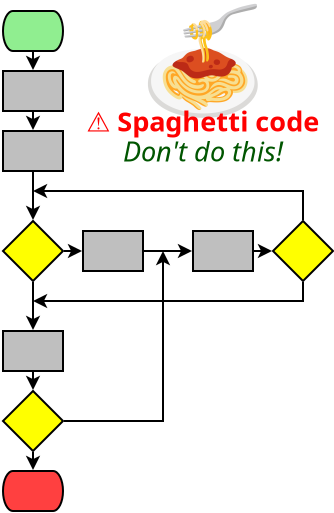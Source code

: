 <?xml version="1.0" encoding="UTF-8"?>
<dia:diagram xmlns:dia="http://www.lysator.liu.se/~alla/dia/">
  <dia:layer name="Background" visible="true" connectable="false"/>
  <dia:layer name="Background" visible="true" connectable="false"/>
  <dia:layer name="Background" visible="true" connectable="false"/>
  <dia:layer name="Background" visible="true" connectable="false"/>
  <dia:layer name="Background" visible="true" connectable="false"/>
  <dia:layer name="Background" visible="true" connectable="false"/>
  <dia:layer name="Background" visible="true" connectable="false"/>
  <dia:layer name="Background" visible="true" connectable="false"/>
  <dia:layer name="Background" visible="true" connectable="true" active="true">
    <dia:object type="Standard - Image" version="0" id="O0">
      <dia:attribute name="obj_pos">
        <dia:point val="16,14"/>
      </dia:attribute>
      <dia:attribute name="obj_bb">
        <dia:rectangle val="16,14;22,20"/>
      </dia:attribute>
      <dia:attribute name="elem_corner">
        <dia:point val="16,14"/>
      </dia:attribute>
      <dia:attribute name="elem_width">
        <dia:real val="6"/>
      </dia:attribute>
      <dia:attribute name="elem_height">
        <dia:real val="6"/>
      </dia:attribute>
      <dia:attribute name="draw_border">
        <dia:boolean val="false"/>
      </dia:attribute>
      <dia:attribute name="keep_aspect">
        <dia:boolean val="true"/>
      </dia:attribute>
      <dia:attribute name="file">
        <dia:string>#/home/mic/Documents/tomamic/images/algo/spaghetti.svg#</dia:string>
      </dia:attribute>
      <dia:attribute name="inline_data">
        <dia:boolean val="true"/>
      </dia:attribute>
      <dia:attribute name="pixbuf">
        <dia:composite type="pixbuf">
          <dia:attribute name="data">
            <dia:data>iVBORw0KGgoAAAANSUhEUgAAAyAAAAMgCAYAAADbcAZoAAAABHNCSVQICAgIfAhkiAAAIABJREFU
eJzs3Xl4nPV5L/zv/Twzo90rxmCzmMWGhLDaZgkQQmOSlNgBa2Q1b0ppEhJy0iRt0jZJe97TpLSn
PX275PS8adOGNknT0DZxyNKQvSQGAsYkRtZICBuMbcDYsixrm9Fsz/K7zx9aLMlaZp55NKPl+7ku
rgvPcv9uL5j5zm8DiIiIiIiIiIiIiIiIiIiIiIiIiIiIiIiIiIiIiIiIiIiIiIiIiIiIiIiIiIiI
iIiIiIiIiIiIiIiIiIiIiIiIiIiIiIiIiIiIiIiIiIiIiIiIiIiIiIiIiIiIiIiIiIiIiIiIiIiI
iIiIiIiIiIiIiIiIiIiIaB6TSjdARERERLTY7NlzcEksltsgohtEcBmASwCsBbAKwFkAVgKIjHlL
CkAPgC5VabEss8eyrF1XXnnl0bI3XyIGECIiIiKiWXLkyJHqgYGBqwDrWgDXieAyVVwG4JwQyhtV
fM+28amrrrrqQAj1yoIBhIiIiIgoBAcOHGjI5XJXi9jXAXqdMbhWBK/H+JmM2TAISPyaa678ySyP
EwoGECIiIiKiIu3evbumurr+GtuWzaq6GcBmAOsBWBVqqd8Yb8N1113XXaHxCzbbaYyIiIiIaF7b
uXOnvWHDhstFZKMqNgLYCMgmAFWqWun2RiyzrMgfAPi9SjcyE86AEBERERGN0d7efokxZrOqXA/I
ZkCvBVBX6b4KMLh0acOqiy66KFfpRqbDGRAiIiIiWrT27Dm4pKoqd4Nl4Y2qeqMqNvu+rjz9Pf2c
meEoRH1//+BbAHy/0o1MhwGEiIiIiBaNlpaWNSKRm0X0FkBuBrLXArBGVlLJPF8fZFnYBAYQIiIi
IqLy27t3b20sFttkDN4IyBsBvRFD92xgoe5EMAYXV7qHmTCAEBEREdGC0NLSssa27Y2qcjOgtwCy
yRhUDT07r5ZSlUBrK93BTBhAiIiIiGje2bt3bzQajW5UlZtU8UYRvBHAmtOHUi3MGY6ZOE5uXaV7
mAkDCBERERHNebt27YqsXLnyamOwZXh241ZVLAXm/76NMLmuO6dPwAIYQIiIiIhoDkokEnXGWG8U
0TcBuA3A9aeXUzFxTMXz/P5K9zATBhAiIiIiqri9e/cujUSqbhXBm1T1VlVsElF+Vi2AqsJxHGSz
GaRSyf2V7mcm/E0lIiIiorLbs+fgklgse71ljS6puh7Q6Ny5WHxuc10X2WwGmUwG2WwWxvgjTx2t
ZF+FYAAhIiIiolnX3t6+2vP0TRPv3xh6lkuqZuK6LnK5LHK5HDKZNDzPm/R1ItJd5taKxgBCRERE
RKHbu7fjgmjUe7Oq3AbgTb6vlw5tFmfYKITnuchms8hmh2Y4pgocE6kqZ0CIiIiIaOFLJBJ1vi83
DS2pwhbA36jKsFEo3/eRy2WRyWSQy2XhOE6gOpZldYTcWugYQIiIiIioaLt27YosX778RsC6QwR3
qGKzZfGzZaGMMcP7N4ZmOFw3WOCY4LXt27fzFCwiIiIiWhieeWb/yljM/RUR3QbIVgDLAYAbx2dm
jEE+nxsNHY7jQEP+hRORx0ItOEsYQIiIiIhoSq2trVcA1lYRbFF13wwgwn0cM1NV5HJZZLNDG8dz
uWzogWMiY8yPZ3WAkDCAEBEREdGonTt32uvXv+5WEY0DuBvAeQBnOWYyMsMxsnE8n8/PeuCYwLMs
6yflHDAoBhAiIiKiRW7nzp32hg0bbgJkx9A/em6le5oP8vn86F0c5ZjhmI6IfKuxsfFkxRooAgMI
ERER0SJ08ODBqlQqe6tl6TZA3gXg7Er3NNc5Tn74Ho6hfRzGmEq3NMr3/f9T6R4KxQV8RERERIvE
7t27a2prG35VROOq2ApgSaV7msuGZjiyyOVGbhufO4Fjgqfi8fgtlW6iUJwBISIiIlrAdu/eXVNX
V7dFFTsAuRvQBu7nmJzruqNLqubaDMc0fMuyfqfSTRSDAYSIiIhogTly5Eh1Mpncqiq/DuDtqqiu
dE9zkeM4oydVZbMZ+L5f6ZaKJiJ/tn379mcr3UcxGECIiIiIFgBVtRKJxBsB2TEwMPhuQM6qdE9z
je97o3s4MpkMPM+tdEulesTzvD+pdBPF4h4QIiIionmspaXj9SJes4j8BoCLK93PXDI+cKTheV6l
WwrTo77vv7O5uTlb6UaKxQBCRERENM+0tLSssW17x/C+jpsr3c9c4Xne6G3juVwWjuNUuqVZISIP
VVdXv//OO+/MV7qXILgEi4iIiGge2L17d01NTf1WEb0XkLer8nOc7/vI5bKj+zjy+Xn5ebxgqpoU
kU80NjY+WOleSsEZECIiIqI5ateuXZFly856G6C/LoK7AdRUuqdK8n0f2WxmNHAs1BmOKTxuWdZ7
tm/f/nKlGykVAwgRERHRHNPe3n6+7+u7RfBbqrig0v1UijFmdElVNptZ8DMcU3hORP5k+/btD4vI
gjhAmQGEiIiIaA4YviQwDuh9AG7DIvyc5vv+mMCRhes60MV7acmCCx4jFt0fbCIiIqK5pKWl4/WW
5d8LyH2ALqqjcyfOcDjOog4cAJAH8F1VfTAej/90oQWPEQwgRERERGW2Z8/BJdXV2XcBeu9iOsVq
ZIZj5OI/Bg4AgALYC+CrlmV9dfv27f2Vbmi2MYAQERERlUlbW9tGY3A/gF8HUFfpfmbbxMCxSPdw
TMYHsEdVvyEi34zH469VuqFyYgAhIiIimkUtLS2rRCLvFcF9ADZUup/ZNHJKVTabXdD3cATUCeBn
AH5cVVX1va1bt/ZVuqFKYQAhIiIimgVjZjt+Awv0+NyRi/8Wyz0cRRoEsEdEHhWRR+++++6Whbqn
o1gMIEREREQhOXLkSHUymWxWlY8BuLbS/YTN9z3kcgv/pvGAXhaRpzEUOp5yXbe1ubnZr3RTcxED
CBEREVGJ2traLjdGPwTIbwJYWul+wuL73vD+jSwymTQ8z6t0S3NFFsCzqrpHRHYD2BOPxzsr3dR8
wQBCREREFICqWm1tbe8A5LdV8RYsgM9VvPhvUq6IHFTVZ1X1Wcuynq2urv7lnXfeyV+cgOb9fyhE
RERE5dTS0rLGtqMfUNUPAFhb6X5KoaqjJ1TxWFwAQAZAAsCzAJ61bfvZpUuX7r/99ts59RMiBhAi
IiKiAiQSiRtV8TFAGgFEK91PUL7vI51OI5NJI5vNwBhT6ZYqhTMbFcIAQkRERDSFkWVWqvjUfL0w
UFXhOA6y2QzS6UHkcrlKt1QJDBtzCAMIERER0QRtbW3LfR8fEMFHAJxf6X6KZYxBJjM0y5FOZ2DM
ojuMqXM4aDwJ4KmBgYG9733vexdl8pqLGECIiIiIhrW3t1/i++a3AbkP8+ymcs/zRkNHJpNZTHs5
0gBaRwKHbdtP3HXXXV2VboqmxgBCREREi15ra+stItZvq6IRgF3pfgrlui4ymTQGB1OLZWmVish+
VX0GwB5V3WOM6eB9G/MLAwgREREtSnv37o3advTdIvJ7AK6sdD+FGrmTI50ehOu6lW5ntnkAEqr6
lGVZT0aj0V3btm07VemmqDQMIERERLSodHR01Luu/wEAH8c82N8xclRuOp1COp2G7y/oL/tTAJ4B
8JSqPplKpZ7k3o2FhwGEiIiIFoWWlpZVIvaHReSjAFZUup+Z5HJZpNODSKVSCzl0dAJ4UlWfsm37
ydbW1n0PPPDAoj0XeLFgACEiIqIFbd++fetErI8D8n4AtZXuZzoLPHT4IvKCqj4pIk+p6uPxePyV
SjdF5ccAQkRERAvSvn0d14iYTwG6A3N0Y/nQ8qoMBgcHkU4PLrRLAUdOp3oSwFO2bf98+/bt/ZVu
iiqPAYSIiIgWlEQicZ0x8hkRbMMc/ayTyQxdCjg4mFpIoeOEqu4duXvD87xfNDc3O5VuiuaeOfkf
JREREVGx2trarlTFH6miCXPwM47j5JFKpYaXV3mVbqdUKiL7jTFPWZb1pDHmyaampsOVbormhzn3
HycRERFRMeZy8HBdB6lUCoODqfl+ZK5R1TYReUxEHgPwZGNjY0+lm6L5aU79R0pERERUqH379q0X
sf4CkO2YQ59pPM/D4ODQTIfj5CvdTlBjN4w/CuBnDBwUljnzHysRERFRIdra2pYbgz8C8GEAsUr3
AwDGmNHTq3K5LFS10i0Va1zg8Dzvp83Nzb2VbooWJgYQIiIimjcSicQ2VfkHAGsr3QsA5PN5JJMD
83EzuY+hE6qesizryVgs9ujWrVv7Kt0ULQ4MIERERDTn7d3bcUEk4n8ewDsq3YvrukilkvNtX8e4
wCEi/8UjcalSGECIiIhoTkskEv+PqnwewLJK9aCqo/s6stlMpdooBgMHzVkMIERERDQn7dlzcEl1
dfavANxfqR5c10UyOYBkMglj5vTN5B6AhKo+CuApY8wTzc3NA5VuimgyDCBEREQ05yQSiRuNkYdE
cEklxs9k0ujv75/Lsx2OiDyjqo8ZYx6vrq5+etu2bXO2WaKxGECIiIhozti1a1dk+fKVnwHwhwDs
co7ted7obMccvCjQiMiBkVOqMpnMj++5555kpZsiCoIBhIiIiOaE4Y3mOwHcUM5xXddFX18vBgdT
c+343MMAHuU9HLTQMIAQERFRxbW0tN1mWfg6gNXlGtNxHPT39yKVSpVryJmcAPBzAI8C+HE8Hn+l
wv0QzQoGECIiIqoYVZVEov1TAP4nyrTkynUd9PT0IJ0eLMdw00mp6s9E5Ce+7/+0ubn5hUo3RFQO
DCBERERUEQcOHGjIZp0viaCpXGMODPSjt7enUpcGGgD7hk+qenT4pCqnEo0QVRIDCBEREZVdIpG4
TFW+BeD15Rgvn8+ju7sL+Xy+HMON1QXgCQwtq3okHo93lrsBormGAYSIiIjKKpFINKnKlwHUl2O8
3t4e9PX1lmMoYGiWY7eqftuyrB82NjbuL9fARPMFAwgRERGVxfB+j08C+HMA1myP5/s+Tp48gUxm
1q/HMACeVtVvGGMebm5uPjbbAxLNZwwgRERENOsOHjxYNTiYe1BE7y3HeNlsBl1dXbN9n0e/qv6r
iHyWJ1YRFY4BhIiIiGZVe3v7amP026q4qRzj9fX1oq+vdzbv9NgH4B9jsdhDvH2cqHgMIERERDRr
EonEG1TlEQDrZnssVUV390mkUrNzQbiqtluW9aeNjY3fmJUBiBYJBhAiIiKaFa2trW8DrK8DWDrb
Y/m+jxMnOpHLZWej/H4R+cz27dsfFpE5dVU60Xw06xvAiIiIaPFpbW3/KGB9H2UIH47j4Nixo7MR
Pk6KyPva2tre0NjY+A2GD6JwRCrdABERES0cqiqtrW2fAfQz5Rgvn8/h+PHjMMYPs6wCeCgWi/3u
tm3bToVZmIi4BIuIiIhC0tHREfM8/8uqeHc5xstmMzhxojPsW83bjDEf2rFjx+4wixLRaXalGyAi
IqL5b9++fctU8X1VbCvHeJlMGl1dJ8IMH0ZVP2eM2dHc3PxyWEWJ6EycASEiIqKStLS0rLGsyA8A
XF2O8VKpJE6e7Aqz5CsA7o3H40+EWZSIJsdN6ERERBRYIpF4g2VF9qBM4SOZHAg1fIjIQ77vX83w
QVQ+3IROREREgbS0tN2miv9EGU66AoBkMonu7pNhlfNE5H80Njb+f2EVJKLCMIAQERFR0Vpb27cC
uhNATTnGS6WSOHUqtPDRbYxp3rFjx2NhFSSiwnEJFhERERWltbX9HkC/hTKFj8HBFE6e7IJqKNdw
tPi+v4nhg6hyGECIiIioYK2tbR8H9F8BRMsxXjo9iK6uE2GV+47v+7c0Nze/GlZBIioeAwgREREV
pLW17VMAPosynaKZy2XDDB9/19bWFm9ubg79unQiKg73gBAREdG0VNVqbX3u7wD9ULnGdBwHnZ3H
w1h2pQD+JB6P/3HpXRFRGBhAiIiIaEqqaiUS7f8sgveWa0zP89DZeTyMSwYNgPvj8fgXQ2iLiELC
m9CJiIhoUjt37rR933wJwHvKNaYxBp2dx+C6TsmlANwXj8e/HEJbRBQizoAQERHRGXbt2hVZvnzF
Q6r4tXKNqaro7DyOfD5failfVe9ramr6Shh9EVG4GECIiIhonL1790YjkejXAGks57g9Pd3I5Ure
I24AvLepqemrIbRERLOAAYSIiIhGdXR0xFzX/zqAu8s5biqVxMDAQBilfi8ejzN8EM1hPIaXiIiI
AAAHDx6schz/Gyhz+Mjnc+juDuWW80/H4/G/DaMQEc2espzjTURERHPb3r17ayOR2HcA3FHOcX3f
w9Gjr8L3/ZLqqOrfNzU1fSSktohoFnEJFhER0SKXSCTqVPEIgNvLOa6q4sSJzjDCx7fa29t/O6S2
iGiWcQaEiIhoEduz5+CS6urs9wDcWu6xe3t70NfXW2qZfel0+tZ77703HUZPRDT7GECIiIgWqUQi
cbaq/BDAdeUeO5fL4tix10ot0wng+ng8XnIhIiofLsEiIiJahFpanr9Q1fsJgA3lHtsYg66uE6WW
yVqWtW379u0MH0TzDE/BIiIiWmSefbb9dZbl/RwVCB8A0NV1Ap7nlVRDVT+yffv2Z0NqiYjKiAGE
iIhoEUkkEttsW58CcH4lxk8mB5DJlLZdQ1X/qamp6UshtUREZcYlWERERIvAzp077fXrL/sjVfkj
VOgLSN/30NNzqtQyLalUiideEc1j3IRORES0wLW0tKyyrMi/ocx3fEx04kQn0unBUkqkfd/f2Nzc
/EJYPRFR+XEGhIiIaAFrbX3udsD8G4BzK9lHJpMpNXwAwMcYPojmPwYQIiKiBWj4ZvNPA+YTmAN7
Pnt6ukt6v6r+Z1NT0z+H1A4RVRADCBER0QLT2tr6NkC+AODCSvcCDG08dxynlBLdVVVV7w+rHyKq
LAYQIiKiBaKtrW25MfgsgPdUupcRxpgwbjv/6LZt20revU5EcwMDCBERzQo99oVaeH4VInZe1n4w
U+l+FjJVtVpb2+81Bn+OCu/1mCiZHCj1zo/vx+Pxr4fVDxFVHk/BIiKiUOhLXzrfiGkSyFaFvh7A
OaNPCnrU4KCIPKtiHrOj8jM5//0lfy1OQCKRuAGQ/62Kmyrdy0TGGLz66svwfT9oiZTv+69rbm4+
FmZfRFRZDCBERFQSPfilVcYynwXwbhS82dkYeD2HjdP5nYi77y/lup+XtkN5EWpvbz/f982fAXIP
5uj/z/v7+0q99+NT8Xj8L8Pqh4jmhjn5FxYREc0PeujBDUZlF0TWBK5hMtDciwcl/+KfRTb95Cth
9rcQDe/z+CSAjwGornQ/Uwlh9uOlmpqaN9x55535MPsiospjACEioqLp3jW1xr/og1jxrj+HVRPS
h2AF8i+fstyu35ar//k/wqm5cDzzzP6VsZjzURH5HQDLKt3PTEqd/VDVdzY1NT0SYktENEcwgBAR
0Rl0z4olXmbJtViy6VcltuoNYi85BxKxVd1uOK8B2eduxLJ3NkjVulkZX9zjB8StapQrP7V/VgaY
R/bu3XuWbUc/IiIfA7C00v0UIoTZj6fi8fgtYfZERHMHAwgREQEAsrvOWRcR617Ezr7bqr/hatRc
acGq4AofNareqYfsuks/KOc3ZyvXSGV0dHSc4zje74nIhwDUVbqfYpQ6+2GMuX3Hjh2PhdcREc0l
DCBERIuc+9iaO2Dhk0DkV2TpHZbU34g59b8Hk+lXibw7culv/bDSrZRDa2vr9YD1UQA7AFRVup9i
qSpeeeVI4NkPEflpY2PjlpDbIqI5hPeAEBEtUs7Pz90oKn8BxRbAhnXWbwBVF1W6rTNZtcsE+gPv
xc9+23ar7pUrPjxY6ZbC1tHREXMc/y4R/R1Abq50P6VIJgdKWXoFY8xfhdgOEc1Bc+grLiIiKgfd
hYgn534aIv8dgA0AsuytkPq5v+ReTbbHjka3ybr/9nSlewlDIpE4T1XuB3A/gNWV7icMr7xypJSL
B59rbGy8SkQ0zJ6IaG7hDAgR0SKiu9ae51n67wBuHX3QqoPUzbk77CYlVs1K4+tT/sG/+1Pr0g//
8Xz8oLp3796l0Wj0LlXsUJW3YwH9vziVSpZ66/mD8/H3lIiKwxkQIqJFwvn5eTeIMd8DcNa4J2qv
gbWisTJNlUA186itK+Ky/p5kpXuZyc6dO+1LL738dsvSewFpxDzbVF6oo0dfheMEvrbDicVia7dt
21bSzYVENPctmG9diIhoau6uNVtgzHcwyQdfiZ5dgY5KJ1K7xejAfj344Ftl/f0dle5not27d9fU
1DT8iohuU0WTCFYu5O/9Mpl0KeEDAB5h+CBaHBhAiIgWOPextTdBdNLwAQBiN5S5oxBZVWuM+nv1
yJfeLhe97/FKt9PS8vyFluW9TQRbVPF2QBsAQBZu7hjV19db0vtV9SshtUJEcxwDCBHRApZ9fPVF
gH4PE8OHFYPUXAnUbgSq1lamubCIXW1891Hv0IPvilxy/zfLOXQikagzxnqjiG4B8A7AuwIAdJHt
YsjlssjlcqWU6Orp6flRWP0Q0dy2CL6TISJanPQHl1Z5dZndAK4bfdCqhjTcAqm7AbDm3RUT01NV
iP6Wfcn9/zhbQxw4cKAhk3FuENFbLEtuVsWtmId3dYTtxInjSKfTpZT4m3g8/vth9UNEcxtnQIiI
FiivLvsJjA0ftVfAWrYVsBbk/mdARKD4B//Qg5Z9yf2fD6Nke3v7amPM9apyM4AtuZxzrWXBAmTR
zXJMxXUdZDKZkmqIyFdDaoeI5gHOgBARLUDOE+dcL2rtBmADAlnyZsiS2yvdVnmoQi3r/ZGL7/ti
sW9taWlZIxK5WURvGb4Q8Drw/5XTOnmyC6lU8IPIROT5xsbGK0JsiYjmOM6AEBEtRCp/h5FLBhve
OPfCh/qA7wKR6vBri0DUPOi99MXeyKX3fXu6l7a1tV2sqrcMz3DcAWD4KnhmjkJ4nofBwVRJNYwx
nP0gWmQYQIiIFhjdtfY8D7oJABBZDlm6pcIdTcLNwGp7EKhbDT17I3TFZYBYIQ4gloj5uh7+51vk
4vf/Ahi6i2PDhg2XA9bNw6dUvdkYrGLYCK6/vw9a2lo0tW37a2H1Q0TzAwMIEdEC44t+EsOfqqXu
OgxPhMwtsQbomhshr/0cknoNcmwF9IK3QJddEuIgEvV988PnW/d83pXa61RxC4AlwOI7pWo2GGNK
Wno17Ofbt29/OYR2iGgeCfPrJiIiqjDdtW6ZCt4/8mOJrqlkO9PSc28EalYN/SDXC3nxG5CDDwNO
eBebi2WtOK/myP8AcCeGwweFY2CgH8aYUsv8Wxi9ENH8wgBCRLSAuFa+GUDN6Ufm8F/zYsNcfCfG
LoGSvpdgPfclSP/B0Iapi6Rxduy10OrR0OxHf39fqWUcESnrvS1ENDdwCRYRUQB64OYGP3/1drUb
rhWr7ixYVXmxq7rUbkjYLvbKZfcdrkRfAvm1cX26xyHVYS5rClndudBzb4B07jn9mJeDvPgtYPVG
6IVvQRh7NFbFjiPprUDWry25FgGpVDKM2Y/vNzY29oTRDxHNLwwgREQF0J+v3WB8a6tKzZ1YcvMN
xt5YL/XVZ3w0FlWYCOC/9PkBeNmvWbFl/1suvu+FsvT449V1HnDzuAczHUDDreUYPjA971ZI30tA
7tTYRyFdewGnH3rJXYAVLWkMAbC26kUcyl7D/R8lUlX09/eHUaroY5KJaGHg0R9ERFPQXYj41oW/
Jqq/p8C1kBhw9m9CYucWUwXi9e0S+6zflEvfd3TWmgXgPrH2LVB9dOLj1sp3ATWvn82hSzd4HNb+
hwCd5Fv1+nNhNuwAIqXPXhzLr0Ovc3bJdRazVCqJkye7Si1zYsWKFefffvvtXhg9EdH8MocXBxMR
VY6764ItvlzwIlQfUuBaAEDdNUWGDwAQaGTF7QbOy96Lf/mP2rEzFn63Q9TopJe5mf4fAP5g+ON5
fVCvN5xi9WugqzdO/txgJ6wDXweMU/Iw50QPw5KSlw4taiHs/QCALzF8EC1eDCBERGPoTtje4+d/
TgQ/weildEMksjJ4YYlYYq/4oIm+9pIe+Yd1pXU5OUv0dZM+4SehvV8fuvwvTCYDPfE5aOrJUMrp
ebcC0YbJn8x0QQ5+q+Sfg21ZWBV9paQai9ngYAqOU3IQVN/3vxxGP0Q0PzGAEBEN052w/bMv+Beo
fASTLFFVky59EHvJ+cbTF7yDf/vO0ouNp7AmDyAANP8KTO/XAIT37b/E1kKiq6ADP4H2f3fy5VPF
sGLDm86nGG/gZciRHwAobRPHWdHjkBB/HRYLVUVfXygzXo81Nze/FEYhIpqfGECIiIb5qy74ewD3
TPW85A+FM5AVi4nUfsc7+Lc7wik4QqdfH5Z9AaZnJ0INIfVvHBp5cC+0//sl19MVl0OXXjTl83Kq
A9L1bEljWFYUqyIvllRjMUqn02HMfkBEuPmcaJFjACEiAuDtOv9uCD443Ws0fwyaD2n5jlgiUvt1
74W//bWZX1wYFVRN8czpf80+H24Iqb0KEjlraJT0L6EDPy25pK57K2BNfUijvLoLyHaXNMZZ0eMl
vX8x6usL5cTcgWg0+u0wChHR/MUAQkSLnv7XxUsh1oMFvbjve4CW/i0wgKEQEqn9Nz304OZQyimm
2OA+YTVZ9nmY3m+g1KVMQ6UtyJI3jf5QU48D2fbSalYtH7olfSrqwzr8A5QSouxIPZYKVwEVanBw
MJTZDwD/tm3btkwYhYho/mIAIaJFz8TcjwC6qqAXuz3Q7q+FuKHbso3xfqqvfnFNCMUKP2Er0wEd
+FkIQ2J4FuT0Bn3T+12od2qaN8xMz70RqFo+9QvSneMvLwxgtZ0o6f2LSUh7PwDe/UFEYAAhokVO
f7y6TlU+VtSb8i9De/8TocwgAIAVa9B8+hFVLfVuJreYF2vqCSB3oMQhAcCCLLltTOE80PN1QItq
Z0LJCPTCLdO+RI4/DbipwENUxZYg6ncGfv9ikU4PwnHyYZTaHY/HW8LejkfwAAAgAElEQVQoRETz
GwMIES1qfnX13QDOKvqNmeegp75R2ofsMdSqvc688NlPllhmxgsaPFkNxcj+CoXp+RbULW22AsAZ
syDqdkH7/6ukkrrsEqDh/Klf4LuQYyUcAWwvxTnmjHsbaYK+vlDu/YCIfC6UQkQ07zGAENHipiYe
+L3ZA0D3Q4DJhtNLpPZ/lnhHyLhPiipRZOwrcKqqGa/WPYADS76BF5Z8BZ01HxrzohzQ87UQgpQF
jNkLAgCafgaaf62kqub82zHJicijpLsdyJ0MXL/BPgZLuSVhKplMGvl8LoxSnd3d3d8MoxARzX9T
HzNCRLTA6BPnrPJgbRDV1SrSFYlVveTn/LeVVDN/FNL9r8CqewGrprQGJRrR/KmHAWwK8nZfGlJZ
+1Jk7CuQjVyBTOQKmEm2hfTF7sRS9wnUeUN7INQ7CQz8BLLsHaW1X3s1NPkY4I3kIAX6/xNY/d8A
2MGK1q+BLl8P6Zvi2Fw1kNeegF7aFKi8XbUGy9KPojcW+rUs856qoqcnlJOvAOAfPvjBD4YzXUhE
816p642JiOY03bWu2rWde0TlHkBvxZiZX4W4ltrRMMaR6LnA2b8BWNUl17LcQzvk8v/18Eyva29v
X22MuV5VbgawBdDrACno7/WYOY5LBz8IGZ35EFhn3QNUry+ldejgL6D93xv3mCx9C6ThtineUYBs
N6z2L2G6PTf+VfdAqs8rvrY/gGzXw3ip4QvB+1ugUqkkTp7sCqNULhKJrLvrrrtCKUZE8x+XYBHR
guU9sfYdvu08J4p/AvQ2TPg7zwJCCR8AoG4ntPebCGNjupGl/zTZ4y0tLWv27Wvb0dra9oXW1rYO
39dOVfkugE8B2Fho+AAAx1qDntjdYx5RmL5vA6a05UhSdx1g1497TJOPA/5A8KI1q6DLL5l+3M4n
gtW2l6AKJ1DlHwn2/gUqxFvPAeArDB9ENBaXYBHRgqN7Vizx8tX/oqrbp32dSrjTwNlDQPJJYMmt
pdWJnLXMbf3An+63PvplVb1leIbjrQDWhdDlqO6qd2Op+zNEzfAyG38Qpu+7sFa+K3hRiUDqb4IO
jNmArh504GeQFdP+dkxLz70R0jf1vR1Wz6vw17wMqVpXZGWBRJZjmfszdNn3Be5voUkmB+C6oayY
Mqr6N2EUIqKFgzMgRLSg6O7zarx89U8AzPhpVwqfMJj8/UCHgV5v13t1KnIzoD/U5ONA/uWS6gIA
qi75f9WYQ6ryFQD3I+TwAQBGanCyesKH7uzzQLq1pLpStxmQ8XtPNJsY2msSVP15QMM0S6wMIKd2
BSqtVgOWOj+FhHU7/DxnjEF/fzgnXwH4VlNT08GwihHRwsAAQkQLiueazwC4oaAXl7hayrPMu2Nv
PvpL2XQ8E73tld32bUffoer/qfZ8BzCl3Ztgxc6Ss7WEI2YL1B+9HZnIleMeMwM/Km0pllUNqb1u
/GNqoP2lHXmrq2e4ML73GJA7VHxhqxpR7UWt91ywxhaY/v4+eJ4XVjnOfhDRGRhAiGjB0EfXrgTw
0cLfEXwGRICOqje91jbuMYFG33z00zDJf9Tk44FrjziregCCsG5cn4rgePWHoWNPqTIZ6MBPSivb
cBMgE/4XkzsAdY4GLqnL1wPR+imft/KR4aVfRSZLGfq5N3il3ay+EHieG9rsh4j8NB6P8xeViM7A
AEJEC4Yb1bsA1Bb+juBTICqYckOCbayPy+De59XtDlwfAKzYaqzSp0uqUYi8vQ79VW8f95im90Hz
rwSuKZHlQNWGMx7X5M8C14RY0FVXTf28AZDqAtKJ4uoOnwTW4D4TvLcFoqenB6qlH6QAAKr6J6EU
IqIFhwGEiBYOxR1lHK1zsgfb2touTiz/7r0v136qC30/LHmQldES9k0UyHVdHHa3w9Ox95go0PcI
UMIMjNRff+aDucNQN/iBSLrq6mkP+5K8DZN8tLiLFf2h5WYxcwwxcyxwb/NdPp/H4GAqrHI/isfj
AY8mI6KFjqdgEdGCIYIij58KvgRLVTIAkEgkLjJGtohgCyC/YoyeBQCp6E1IOruwNLMfqH1d4HEi
1eeiJtWJrJwbuMZYxhjk8znkckP/ZLNZqA5tvq6r3YLLax8Zfa16J4HUU5CGN01VblpSdSk0sgzw
+sc8qsDg08Dyu6d837SqlkKXrIMMTH5srpW1YfwUdOBRyLJfLaymd2r0XxvcZ9BT1Rist3lMVdHd
Hd5Juar6x6EVI6IFhzMgRLQg6A8urQKwplzjpWI33rFvX9tLqnJYBA8CaAaGwseI7qo4dOAxlLTb
XWystloCv90Yg0wmjZ6eUzh27CiOHDmE48ePobe3B5lMejR8AMCh7JuRNcvGvb+kOzwEcBu2nnG0
lGbaAH8wWE0AWHXN1M8ZgTgWdHAPtIDTyNTrA/zT3/rXe78M3tc8lkolkc+XdnDCGN9pamriejYi
mhIDCBEtCPma3PkoZUqjSL40XCmCaW/Hy0YuQ1aXAZkDJY1VFy38RCLf90cDx2uvvYqXXz6Mzs7j
6O/vQy6Xm/69GsMLmW3jH1QXJvnTIG0DAKyay9SXugk1PWg6+Ad9XXYJYFdN+bxkLQA6dDHkTOEp
O/7kq1rveQhCOwFqXvB9Hz09PWGVM6r6mbCKEdHCxABCRAuCbZmzi39X8JkJWwv7Br+3eiuQeirw
OMDQZvQ6nXzJked5SKWS6O7uwtGjr4wLHPl8vugNxUfzmzHgXTD+wXQC6h4P1HvUUnug/gNnNKGD
vwA04Ad9KwJdfuYG99GnsxEAAvgD0O6vACY9+QtNDpraPf69yKPGeyFYX/NUT083jAnttLUvNTU1
tc38MiJazBhAiGhhUJn6K/FZYOsUH2on6I+8Ca6bhuZL2NwsFlZaQ3e5ua6DZHIAJ0924ZVXjuCV
V47g5MkuJJNJOI4TfIxhqoLn0++c+Oj4m82LFKtd15mz149/0KTPmH0oysorpn7OCMQZmgxT7xTM
yQeB3IRDy0wa2vMfk4aTOr/IU7TmsWw2g1QqtI3nKQCfDqsYES1c3IRORAuDZWLQwlZgOdZqZCLX
oMY7gmr/cKDhbFPYDIhKFAOxW7Ey/QugasbL2adUY6Xx8qHD8P3ZvhcE6HYvQ4+7HiujYy6wzh2C
OkchsfOLrtcQTS07XPNhXDT4cYyddTLpFli10+znmIYuuQASrQPcyYOgZG1obHj7idcHc+pfIZGV
0OhqQA3gHJnyssg6L4HuqncH6ms+Mcaguzu8U9ZU9c+bmpomPR2OiGgszoAQ0YIgsKb8QsWTJUhF
b0BX9ftwqP5zONjwFRyr+Thy9oWBx7MKXIIFAKno9UDmheBLjgBEq5YBZvo9HGE6mD3zRGNN7gpU
S6C1dtU5SEZvHv9E/pWhTeCBilrQFVOfLiZ5+4zH1OsBss8DuQPT3lRf4+2HFHOM7zzV23sKrhva
z/NIKpX627CKEdHCxhkQIloQ1KgzsgXdoAqZyBuQjl6LQfta5OyLMNn3LWdsji5CoUuwACAduRo+
oojkjgA162d+wyTErsPa2lfxanrafe8liUgWyyOvYkX0MFZED2FoT/+Y7Ru5l6DOMUhsbdG1l0e7
syeq31vT4D495nZ3BdItwNK3BGt4xXqga++kT4lnQTwLGjnjEK4ZWXBQ4x9AJnJlsL7mgWw2i4GB
gKebTe6T733ve8uXkIloXmMAIaJ5b+fOnXZXTdvFluaQjl6DjP16aAF/vfkoJYBkMHT19swTyQob
g5FrsTT/EiRgAAGAcxv68WrhuWdG1VYSKyKHsCJ6GCujh7HEPgqRGTatZ54FAgSQensg5lqXoj/2
Nix3fjD6uGb2QZbcDkjxE/Jafz4kUg14k3/ulbwdKIAAQJ3XtmADiDE+Tp48EVo9Vf1hU1PTw6EV
JKIFjwGEiOalffv2rROx36qKO0TwllO4fHmxNUwJMyCAga3ZaWdRfN9HLpdFLpeFcS/BVfo9YNmU
L5/R0trgpwwLfCyNvDY0uxE5jBXRw6i2kkXX0XQbZOlbAaku6n22GLvWTqO7qhnLnB+fngXxk0D+
CFAdYGZHLOiSCyG9k59aJXlB0IxZ57ehG78e7M1z3MmTJ+F5oR01nDbGfDisYkS0ODCAENG8cODA
gYZs1vkVEdwByFsBXQ8AUsLNH77Ul9STrYPjAojnecjlsshmh/5x3dOnUmVkPa6q7gW8ASCyNNB4
VbFYwa+NSB5LIsfGzHC8hKiEsEJGHWj6OUj9pqLfWh8ZQJe/FsnozVjqPjH6uMnsgxUkgADAskuB
qQKIYw+tIAvwZ6TW3w9RByqF/5rPB8nkANLpEi6BPNMfNjc3T35GNBHRFBhAiGhO2rlzp33ZZZdt
UpW3Argjl3NuEhn5O6uEm8XHKGUPCAAYdwDJfPVo6JjuW2VH65Dyz8aS3EEgwId3ALCjS1ElKeS1
YbKnO1X1Wcuynty05J9vWx1p+1VLgi0/molm2wIFkDo7CWAteqqaxgUQZPcPbbC3iptVAQBdejFE
BJjsvhMjEE+g0eL/vIg6qDUHkLavKvq9c1U+n8epU91hlnzG9/3Ph1mQiBYHBhAimjMmLqtSRdHL
qophrNICSE/XIZxyC/96vde9EA25g4E+vAMA7HqsrOrE8VyDEZEDqvosgCdV9ammpqaOkZe5T6xZ
AcWvBhukAPlXAwWGWjsNgUHW3oBM5ErUeu1DT6gLzQSbVUG0DqhZDWQm39MgTgQaDXbSU633/IIJ
IL7vo6urs+iLKaeRV9X7mpubZ/9caCJacBhAiKhiEolEne/LTZaFLQC2ANgIlLasqhilzoBEJVPU
6/u8i3Bhbh+gLiDRQGNevvz57x197ZLfbG5u7p3yRUa6MNNm8pKYoYv9at9Q1LsEBrV2Gmm/AX3R
O04HEACabQ8czLRhLWSqAFLCPpAabz9Q1ustZ4eqoqurM8wjdwHgD8aGXiKiYjCAEFHZ7Ny50778
8suvMQZbRLBFFW+yLFRskX1pm9CBmFXcnopeb91Q+MgdBmouCzRmfWRgybThA4BY5qQWeCnjdBQW
HOt85OwLsdR9EkOnfg0xuRdhFRlAAKDWTiHtNyAVuxkm+/ewMHwfR/7loQ3p9pLiG61fC3Q9O+lT
pewDqfH3I/Cb55Du7pPIZrNhlvxRY2Pj/wmzIBEtLgwgRDSrOjo6zvE88w5j9O0ieIsxQ8uqwlsJ
ElzOKy37FDsDMmhWw9UaRDPPQQIGEAEunuk1aqQryGdmz1qOrH0ZMvblyNqvR9ZeDyM1AIBI+g9Q
57WefnE+2A3ydfYgujF0BHIqeiOWuo+PdA3NdkDqbyq6ptavnfqnW8I+kIgmETOdcKw1Rb93rujr
60UqVfxpZ9M46fv+e2XG85qJiKbGAEJEoWttbb0CsLYCus11/ZsAWOVaVjUd13WRzWZGN40b38GV
K4LXi0hx3yqrCvrdC8yq7AtW0E3XgDlbFSIy9U58Y1ldlk6/Ad1ILXL2RcjZ65G1LkU2sh556wJM
9W3/YOSa8QHETwL+AGAXd6JXtX06tA3E3jImgADItgMBAgiqlgLResCd/HQncW1oNNixs7Xe83Bi
8zOA9Pf3obe3J8ySCuB9zc3N4V0iQkSLEgMIEZVs9+7dNdXV9Tdblm4DpBHAeUPPVDZ1TAwcZ55S
ZcHTKkQkH6h+gTMgvaq6W0R2G2OeXB45uB1qPo7sAaDumgCj+jE8tm418PKUHwJjjtPlRU//9a6w
4VjnIRu5FBn7CmQiVyBvnY9CLlEckY28/swHnaNATXEBJCoOIuLC0ygG7WugEoPo0HHFmj8GeH2Q
SPFnD2jdakj/FMfLFnFQwEQ1/ovox5bA76+U/v4+9PScCrvsX8Xj8e+HXZSIFh8GECIKpKOjo95x
/HeKYAeAtwOornTgcBwH2Wxm+B6ODIyZ+Rhax9QgYgcNIJPOgHRi+GQq27afbG1t3ffAAw+MNuI9
fuF6KIDU00Dd1Sj618xPwxO9CMCkAWTnzp12xzkXnrN68AsmY623svZlyNsXQWEXN84EWfsyKOzT
FwgC0PxrkJri94FUWxkM+kuhEkPGfh3qvMRIRSD7HNBwa/ENVk0dWsS1AQTbgF3tHwr0vkrq6+sN
e+YDAH7s+/5/D7soES1ODCBEVJR9+/attyz7E67r/7oIaivVh6rCdR1kMtnTS6pM8SeCeqgD0B+o
h5hkDYA9qrrbsqwnATzd2Nh4cvq+sV8AqNsNyb4A1Fxe3KB+CiK4CMDTAPDss89dGon4m1VlMyCb
Ab3W81B3rPpjgX5OUzGoQs6+BDX+i6cfdI4GqlVjDwUQAEjbV40JIAAyHcECSPXUV8yLW/hMzxll
zSEMbb4PXqOcTp3qxsBAsD/P0zhgWda74vE4j9wlolAwgBBRwfbta7tbBP+uippyj62qcBwHuVwW
mUwG+XwOvl/65yHH1CLo5MDqqgM/j781/uZi3hOx9cBo2wNPDJ+GVeAsiMkDfh+S0Td9oLX1k/cC
uhkwK06feDW7+4Jz1gXjAoi6JyEBTomqGbMPJB25Gsh/dUzNTojXD0SmDhSTik2zFEyHQohGi7+Y
0dIcYv4xOPb5Rb+3nIwx6OrqRCZT3MEIBej1fX9bPB4PPdUQ0eLFAEJEBWlvbz/f9/UhoHzhI5/P
D89uZIZnOMK/2dvRUiZxTNE7m+XWV/u8xy7oArBa3ROQTEfh92nkDgNq4CP25tkOG5NxrPPGP6D5
4aNzi9sHErNOL13LRi6HShSiI0ukFJp7HlL/xqJqavXSaWOQeMECCADUmpfmdABxXRcnTnTCcYIt
JZyuNICm5ubml8IuTESLGwMIERXE93UHAl/pVph8PodsduySqvADx0RuKQFEEXAKRvcDshoAtO9H
kKoLCrr/Qgd/CQCIma5gw5bIsc8780H3ZNEBpEpO35+iiCAv56Naxxzrmz0AFBlAEJ3h99GVwNG5
yjsERG8P9uZZlslk0NV1ItDywxkYAPfF4/FdYRcmImIAIaIC6YVhbzIfCRwj/+gMR8eGqUqSWBE9
giV2sH0MQ6Tohnft2hVxrN/vjpnuoQdMBjj1H8Cq9wDWNNduZ54buqwPQNRU5hTU/MQZEADqdkGq
1xdVxxKDqDhwdegelpy9DtXmdABR51WISQNWEXnXmv5mefGC7+GoMq8Gfu9sUVX09vagv79vVsqL
yIcbGxu/OvNLiYiKxwBCRAVxXW8wGp3+Q95Mcrnc6OxGLleeGQ4AEFHU2yewInIYK6KHsSJyGHX2
0BGlAgvQgB9OVQemf1olkUisV7U2A7JZRDcDuLY3/86ac7JfPP06pws4+UVg5Q5IdNWZhTLPQfu+
N/rDqOlBJTZGu/aa4THH/L75017KPqXek4eR9pdg2bIVyNsXjD+kSg00ewBSt7GUdscrYSN6lXkt
vD5C4Louuro6kc+HvuQKACAin2xsbPzHWSlORAQGECIqUE9PT2716tWQIm4UzOdzyGSG7uHI5XJl
Cxy2OFgaeQ1L7VexMnYYZ0VfREzSk762+C3UY95r6cGxPx7aJ4NNqthkWXp9ItG+CbCWDf2Snd6z
4VorzyzmngK6vgCtuQxSddHQbIg3COT2Q/PjPwALfEQ0BU+KW/pUKoMYHGvVuCVg6vUF+vWri3k4
eSqNdDqN2pWrsHpCEc0+X1wA0TxgK+BP3o34Evg3O2pOQNSBSqz4N4csmUyip6d71v5bUtU/jMfj
fz0rxYmIhjGAEFFB0unUl/v6qv54xYrlk36VrKrj9nCUM3AAOA5gN4Cnbl76ufuXR156nVXw6qjg
m7l7o+909+27/49FZBOATb6vqwFABNBpyrpy1hStGCCzH5rZP+PYthmAV+Tei6A8z4PjOHBdB2ld
hZicDiDiBTscqWbMhvDX+urwuok30ucPA5oDpLDb4tVLQiM6FDSmIL4FjRT/Z1JgEDPHkbfXFf3e
sLiui1OnTs7GKVejVPV/NDU1/cWsDUBENIwBhIgKEo/HX/v2t7/9bcDEly1bDhEZt4cjny9b4PAB
dAB4SlV3G2Oeam5uPjLypPPYmhtE8LrCyymCfDXuyVKcqL3vAQnwlbpnTRFAihDRfuRxQcl1xjLG
wHHycBwH+XweruvAcZxxxx2n6uuxfEwmUK8/0FG81WMCSNasgKfViIzZnA71oZmOwmdBvC6obYaW
1E3Fl8D/16s2RysWQAYG+tHTcwo6XaotjS8iH4nH41x2RURlwQBCRMX4VF9f7zv6+/uqAczmB6Kx
UgDaVPVJAE8NB44pNx6IhReLndRQMRAt7jKQrpr3QAP+FepaKzD0gT34r1/EBN98PHSJozsaMvL5
PBwnD8+b+VThrJl4P4cP+IOA3VBUD9WRsT93QcpbjeXRV8a/aPCXQN11KCTcaP4lyAyzG+JL4F/x
qOkM+M7g8vk8uru7Zm2vx7BBAO9qbGz8/mwOQkQ0FgMIERVs+/bthx5++OFPAPjcLA2hAA6IyNOq
ultV97S3t+9/4IEHCp5aEdUXtcBv443UIGdfgqy1HhYMljs/hujMH8K7q5vRF9tSaEtnUETgyRJE
pt/DPq1C3+v7/mjAGDuzETQ85s4IIICaFKTIAFI14U6OlL/2jACi7nEg0wqpvXb6Yv4gkH0RM2bI
aZZnzSQ6cmpZGfi+j97eHqRSydkO+Z0Atsbj8ZbZHISIaCIGECIqSlNT0989/PDDF4rI74dQLiUi
vxgJG9XV1U9v3bq1pHNFjdgHZZLjfBU2HOs8ZCOXImutRyZyBfL2JdAxS3Z6qu7CWdmvo8Hbe8YH
fIWNwehG9FS9E4ORa0ppEcDQMqyIX0oAGb/3YmhWY2Q2wxn990JmNYqRM8vPeEz8NFDkAWnV0fEf
rJP+OZO+Tvt/CETXQKKrp6ikMAM/ANQF7BlOujIlBBA9Gfi9hVJVJJMD6O3tKcdyxjbbtrfefffd
pZxDTUQUCAMIERWtqanpE9/85jcPAvgsCr+c0AewH8AvVfWXlmXt9jzvuebm5lBvUIvmYy+4MQ85
+2Lk7PXI2OuRi2xA3roQium/Is9ba3Cs7uMADGLmFCwdhIU8PFkJ1zprXFgplWutRLV/KHgB5yR6
Mz2jQcN13ZnfE4KsOXPju/qDRe+EqYqo2qJ/7au8pKqHL6zaswrAv5/xQpODdv8LZEUjMPG+EZOD
6f/B0B0pwIynEotXQgDxZ3cGJJ0eRE/PqXL9Pn41nU5/6N577538aDgiolnGAEJEgcTj8Qd37tz5
7Ugk8ruq+m7gjB3RhwH8cuQf3/dbmpubB8PuY+fOnfaGDRsuF5GNqtiYADYKPFVES7g10YJjnQ3g
7ND6nMiVM2cSimHyJ9GXDHYHRyly/plLsGCC/Laq3HVV91/LpR86CQD5XWsun/KlJg1z6quQqnVA
9SWAVQs4ndDsfsCc/gyt1gzLlebgDEg2m0FPTw/y+dzMLy5dGsDvxOPxL874SiKiWcQAQkSBNTc3
dwP4QwB/+Mgjj5zluu45nucZAMeam5uDry+aRltb28WqeosqNgLYCMi1AGrHLpXXYtcDVYAvRdzy
PYkqCT3LFcTRWqgKRMb+ggfcJC3W6HlaMcRe9uBMe5yW5l8evQ1+8noznGhWQgCxdTDUu0ByuRx6
e08hm82GUq8Az4jIvY2NjS+Wa0AioqkwgBBRKLZt23YKwKmw6qmqtLa2XmpZ1iZV2aSKTSK4zhjU
B786sPJ830M+n0fGKe7UrYlikgypo5lFJYNa+xTqrB40RE5ARTDuPCkTdNnQ6Us+5PaXc+7ja04A
ODdwo4IzLmqf+HQpbB2EJxMvLClONptFf3/vrN7nMXFIVf0TY8xfhb3ckYgoKAYQIpoT9u7tuCAS
MZsA3QxgcyLRvlHEXjYys1HEBexzgqrCcfLjjrrN5/Ojm4urq7Xw3TOTiFnhfnMu8FFj96HO6kG9
3YklkROotU+hwe5EtTVD2FEn4KB2zbgyKi+LaPAAAkBtYMo7KLW0P0Q2BuEhWADJZDLo7+8t54wH
APzM9/3fam5ufqGcgxIRzYQBhIjKrqWlZZVIZLNlyWZVswmQzYA/1TFHc57ruuOOuXWcmTeFu1oz
7fMzseEgyAWKUcmi1u4enc1oiHSOhg5bgs1kqMkHm12Q8decu9aqVKzUvRZigKkOGyjxRFtbi1v2
pqrIZNLo6+sr1x6PEccAfCwejz9czkGJiArFAEJEs2rPnoNLqqvzG1XNZgCbRXQzIBcCIxcZzp+p
jaGbwp1x92o4Tj7QkamOKS2AiChs8eDrlPtdOmOSPnpuVev1DfbpoFFrh7ZK7rSge0CAcQEkHbnu
gpj7o9J6sadJGcEuvR9TurAAYoxBMplEMtlfttPJhnki8veZTObT99xzT/nW6BERFYkBhIhCs3v3
7prq6vprbHvszEZ2AwDr9BKq+RE4xt4QPhI6wrxTo9QZEACIiJP0NXoQwGFVPWxZ1vMi0hGJRPZv
27Ytoz89b60XMa+V3u30RIN9yPb80ykskUjcm8n/1+XLSwwgas/wJ0xleLN68SydfvmU57kYGBhA
MjlQjns8JnrUtu3fvfvuu9vLPTARUbEYQIgosJaW564WMddbFjar6mZA3gAgMp9mNnzfH92rMTKj
4brurH+A9LS25BrvOPt/XSU3739lyhdYr3UBawxmvCGjRCbgHhDbKADs29f2HlX8k2tNfhlhUWYK
FwHDBwBgklvJVRXZbAbJZBLpdPlPJhOR540xn2hqavpB2QcnIgqIAYSIiqaqViLR/iPA3DH0Y2Cu
B46hTeHOGXs1fL8yBwOFMQMCLzNtipHb4bmP4xRm80ITAJBg+SadX7q0tbX9PwB9FwA4sqr0XqZb
ggWU9MdUxuxu930fqVQSyeRAuZdZjTimqp9ua2v7lwceeKDs0y1ERKVgACGioiUSz+0AcEel+5iK
57mT7NUI+C19+PoAPO9p5AUA7yulkKumfsYXKTohsx1Agt270l+ilhcAACAASURBVO2e/xBwehOL
sZaU3Mq0lxGWmpHVjJvt0ElmRMqgW0T+xvO8/7+5ubmsR2oREYWFAYSIAtAbKt0BcHpT+MTjbiuw
/n4iR0ReUtWOsXszXNd9YeQ2eN2FiI8LSgogYgpYxyVyHNCrSxlnJip2oM/2ZkJy8aUWChuCEmal
pltiNdNN6TPo6TmF45ljJdUowSkR+etoNPq5bdu2le0SESKi2cAAQkRF8zxvSSRSvr8+VBWe540L
GYUcdVsGRwG8AOBFVd1vWdYLnue9sGPHjqMi0282kNvheY+VciYTANue8TZDgXbO/vf0wf4s+Drx
fQJf6hHRgeCtTLMaTP8ve3ceJ1dZ5Y//c24tXb1lIwtZWJOogOKogKJACKAgBsSwuIILCuMyqOM2
M+qoMyMyjj+UUfSLMioIKmHfZCckJOyEJQkQDGTtTro7vVfdW8u9z/n90UlI0lXVfatu963l8369
+pWkbj3Pc5LuVN1T51lGmp41Ai+cxHY7gJ+nUqkrL7jgglQYARARBY0JCBH5lkwmZ0+aNGlM+nZd
d/e0qVwutzvpCKuqEREXzZEOtEY60RzpQEukA13u287cmHz70l3VjDJ4KOt12Iy4LZdC20vNcYw0
ImvNQtaaufNrFrLWLExPX4cmb4/NlqzS/gquGd7OSCtQTgJS7K9aZgUkV+bWyT69rqr/a4z5Lada
EVGtYQJCRL4lkwO/nzhx4mlSxvHkQ4lGFrlcdvcajVLP1AhCTGw0RXZgQmQ7WnedAm5tR0u0A4K9
Y5rd8PShx5y+7c4AhnVR1uuwNXICorKt2LfJlQnIWTORsWYhZ81E1pqNbGQmsjITrjU5/6i4eq8/
C/yvAVEITJ4DA12ZgLjv3vbot0jhqdwKSCAbB4zsORH5heu615933nnh7JBARDTGmIAQkW9tbW23
NTU190+Zst/EkZ67a5vbXaeFZzJDyYYx439vZcFFc6QTrdFONFsdaIl2ojXSgWarAzFr9CdVC+RM
AFcEEFJZB4uoeCO2tyy0ZWU/5HZWLzIyE7nIroRjFjxp9j2uZfapUET9Lx7Pmfxphme1opwlIEUr
ILHykttyD48s1jWAW0TkysWLF68Yq0GIiCoFExAi8u3iiy/O3XLLLT8yxrt84sRJELHgui5c10Uu
NzR1alfCEVJFoxfA63FrcNu8xqWLilUzSnS8PnrgZDl+c2+Z/ZS5iCXiAsDSpUuj++2334GeJ3Mt
y8xTxVxA5gKYtxY6XwPeInnYGo1ICQmI5k9AXLSWEtIbilVAomWuAdHEyE/yZ5uqXisivzr77LPH
/MBIIqJKwQSEiEqSTCZ/q6r/2t/fH8DhDSXJAngNwCsisk5V16nqy4lE4tVFixb1AoAqLHf5rE4A
+wU8dswzudMBXF9eN+ICpd8Ub2q+9CfPP/+2/QAcbgwaRRSqeycbQScflqZhIbPXYxIZsRA2TKEK
iEqZBzQW+etqtPTkU1WQNuVvEwzAU9X7Lcu6evLkyXcsXLiwrCoYEVE1YgJCRCW54IILUrfccsvX
VfW6MR6qF8DrO79eEpG1IvJ6X1/f2s9+9rNF502JwOQewaMQnBV0UAprMcpOQLSsE8o9mfiB8sb3
L2KGF300MsF3mpMtVE0o8VDDvVgKmH0islDWIvSMToAp7y3z7wD+bFnWHz/ykY9sLKcjIqJqxwSE
iEq2ePHi62+66aZjReTLZXaVA7BBVV8WkXUAXjXGvByJRNYtXry4u5yO1dJlohJ4AgLoIl06a6os
bN/hp9WLL744GcChnodDte+MSSPs1ls8ghBewht147DHSqmApMdyR6k82ZCWuf7D9qaU0qwXwM3G
mGvPOeecFSNtzUxEVC+YgBBRWc4555yv3HTTTU+LyA8AHDLC03sAvArgZRFZZ4xZZ4x5ube39/WL
L754bA718KxHyt1+tYB4zsJHAVy574U9kwwRHArgUECPAOQIYzAJACxxUe79aBgJSIO3Ye8HIq2A
5T+ZyIxhAqKWQrx9pqLFytv0wDajTkAcVX3IsqxrXde9/bzzzsuWNTARUQ1iAkJEZTvnnHOuWbJk
yXWWZR0F4GjLsqYZYxosy+oF0Kmqr3me9/J5553XNd6xxU5se9FdPmsHgKlB9amIwI1MhxOZe8lz
z31XRWSuCOaqYh6AucYgAQB7b3+79w2xZco/zNqzWsruw6+E9/reD8T2992HUQsZL/8ULEsHSwlr
RJootwJS+MdHVQdE5B5VvaWhoeEunlRORFQcExAiCsTOMwue3PlVMURgsstwtwCf9tNOJY6szNx9
JkY2Mnv3gXw5awZ06AyLN8nOCoj6LGZEMPptf/PGBwsexvVgPABAYp8KiMRm+e7DNi17LY7f8/DJ
GaYLeY4H8WfYFCwtewrWgDt734e6AfxNVW9samq6//TTT8/kaUZERHkwASGimmep3q4iwxIQD83I
RfbffSZGxpq587yMmchZU1HqCeKjIVre4daetGAs48snZnYgbtr3ekziM33305OKomtHJzKZNHK5
3F5bNccm9ZQd574bi2lci27POxoDZrYrIo+r6v2q+sDq1auf/tGPfhTOqZlERFWOCQgR1bRVq1ZN
e8X09M3IXpvNWvvHc5GZyO48lM8V/4ungxLVgbLaDyUg46vVfQzD7u7jwyoDI9ralcXAYH+eK4rm
SGdJse1ln7xM4+Wt/zBqZbQhNmvxaYsDyI6IiIgJCBFVveGLvvUIQA4HMA/ARNeajrboN0OOcm9x
s62s9p5V0q5MZWnNrtzrzxKdCvjcAUsV6LXzv/U0RfoQleDXbGuivATEEvPsaad9nskHEVFAmIAQ
UUVbsmRJZN68eTOA2KxIxMw0Rg7cueB7rgjmATh0+KLv8Z2aVIq41z7yk4rIjUECYoxBLpeD6+Z2
nmyfQy439Kvl9ePwSWv2bpCY63uMPieCnJf/+9MS6Sgl7Dz2qNJEFBovd6aUPl5mB0REtAcmIEQU
mmeeeabJshoPjka9g4yRmYDOUZX9AZ0tgpkAZgOYASACDJ3yvSvJkMrPMYpqMGUmIOLvcHfP8+B5
3u7EYuhXd+djQ3/ecy3GvuY3PQrB3pUEafCfgGzvz38COgA0W9t995fXHj8bpqG86gcAiMiKsjsh
IqLdmIAQ0ZhZsmRJZO7cww+xLH3z0NQoc5CqHCSCgwAcDGAa4GHovnfoU+t6Oaut3ATE3aMC8kYy
4e6VWORyud2Pqd9tuvYQkRwOSSzb+0GJAomRjn0ZbvtArOC1CdGAKiD6RgZS7vQrABqJeI+V2wkR
Eb2BCQgRBWrVqtVHWZY5H5DjARwOmIY3rkrVVy6CYCGLuGkrq49tvVG0pV+H55X/Cf9I5jY+hIS1
z6LxxJsBacjfoAA7a6HfKbzH7oRoef8mu8kbv2r5FZB18r6OAFbGExHRLkxAiCgwzzzzzETL0kcA
aQ47lkqWyK6FaHkHv/emJ41L8tES7cT8xgeGPW41vtV3X9v6C1c/RBStkfKqQrvtLPaYRjeA5UBy
X7k9EBHR3piAEFFg4vH4e41BXSYfqgpj9lxn4Q77/dCXi8MbH0I5ZwiqCmwT2MHuBQk8vKP5WkT2
3ZnKagAa3+S7v809eSsmBtCOCZGNg1HJ+O80n50JiDa55fcl5p7yOyEioj0xASGiwBgjiWHnRFS5
PROHN37v7ZFUvJFgjIaIYlb8+bJiss1keDr2L9/zmx7A5NimYY9L0z8AUriakU/SyWAyHnMb4tNv
aol0mCmxDS0tka3Tm62ugyPizQTg/0TDQoxAoyaA3a/gRKOR5UGEREREb2ACQkSBETHbVCt/kYcx
ZnfyYIzZp0rh7pVklLN4O5/9Y6vRFOkrq49B4//wP7+mxdbhzU0FPvxvPsp3f83pe3Bk86oogI+V
F9nIBIBpDGR62oPy3q3lHVlPRETDMAEhosBEo9E1uZznIoTXlj2Tir0rFGOfVIyWwOAtTfeX3U+/
OyeAaPalaLCSiMsgJkbbcGTLEgjyVBAS8yCxGf66Nmmos2bk5wVFAdNc/vQrFbklgGiIiGgfTECI
KDBHHHFE8qmnnknG4/FJ5falqvA8b2eFIrfX9Kd8SUU1mNf4CCZEyt/pqTc3+gpIg5VE3BpEgwwi
YfUjbiWRsAYQlwEkIqmhx2QADVZq2Dkf+UjrCb7j1eRKwAR/wnnB8RIeYJWdZLqxLO4MIh4iItob
ExAiClQ2m3klHo+/J9+1XQnDULXCheu+MQ1qVyKxayH3eOzwNJ5mxZ/HYU13B9LXgJnTBqANQJeI
7DDGdInI9jc33f2hSdHNCxPWABqsQcRlEJaUvQ5iN4kfAGk42F8jk4IOjuNB4p4EUv0A8LCc0tYd
REdERLQ3JiBEFKhUKnlFOp1+z55Tonadsh3W1KcwRSWD+Y0PYH7j0vxTmnxS4O+nn/W5vLtF5ZbN
+nTZAxTTeITvJjqwHNDxq37AUmik/J8zgV4bQDRERJQHExAiCtSpp57615tvvvmrAPJWQWqZiCIu
KcQkiamx1zAjvlanRl/PRiXj78S+omPgoYLXgBYFgEgLJHEYJHEo1GoBJAoxKajbC821Ac6rgLFL
GNzfW4Zm26DJJ/2PU45g9kAYiDTLrYH0REREwzABIaLAicinVfUpABPDjqVUlni7k4m4lUJcUjt/
HfpzTFJosOzd12I7f4VaEAh23gkLgMCSDwCAJw8WuqTAFjT/wyHWxEWAFceuAHbZHdVkA+27H5p8
zN/YOR/rVzQH9NwMBFD1GW8C3CRHtZeQoRER0WgwASGiwC1evPjVW2655ThVvQ3A3BBDSQHo2/NL
RHpVda/HVLXvXROvP7/Vav9wTIaSiqik/Y2kFmTsz+ZwIwlvacGrTUf2WpPOAsQaoRsLsPyfhKj2
GsiEk4DISHmlQvvugro7fI8x1DqoQkZpVAynXxERjaHK37CfiKrWkiVL4pFI5AIAHwVw4M6vRKHn
q+qAiHgA0gAcAFkAKRHpU1UbgA2gX0SSqmrv/LVXVftUtS8ajfbtSi66urp6L7744txoY9W/zWtw
m51HAT3a799TNILxeTmVe6Mnbvpgoau5dT9bZ0Unjeo0ce27u6TpURKfA5l6AWAV+jYqtP8+6KDP
6kqFEMFrkePb54vU2ImaREQVhAkIEYXmD3/4Q6K5ubnhvPPO6w87FgDQ5QfNzGnuSQEOGG2bcah6
vEH1s9GFW/6Y99Lrv5thVNoBjFT+AACYnlsAu7QT2SU6BTLxA0DjYdjrbcQbhOm9E0i/UlK/lUBF
/jl+QtvPw46DiKiWMQEhItpDZumMt1pWZAVGtX7Fguio7veDkImotb8s3Jj3GHVv/e8ugshVo+3M
dC8Byj0cMNIKNBwKibRCc91A5lWoetX8xpKMmvgBhf6NiYgoGOP2zklEVA0aFnasAfQ8AJmRnis6
rrfaS4reGIsc76s3DeCsDG8QsF+ADq4A0i8D1Z18QET/xOSDiGjsMQEhItpHbMG2+2H0LIyUhIzj
3bZR6/IRnnKMvx6r4/T4caSe4pdhB0FEVA+YgBAR5RFbuO1eUf04iiQh43iu4oPxhRsLLtjQtVe2
AJjvp0PR2jppPgC3NSzY9nLYQRAR1QMmIEREBURP3HYrIKcDGMx3XWRcMhBVkR8UfUZjYi781mPG
83TyEajir0Cou06pWvKjEMcnIqorTECIiIqILWh7WAUnKrBl32s6Pofs/Sm2YFPRPW09o4eMRyB7
DgmgM7DeLOvnAnwcQ9svjyCIxSv7klvjx7e9EHy/RESUDxMQIqIRxE9oXxWLekcBWD7s4thWQfoj
an1npCeJwH8CIuVsHyy/BLChjA72YnLSHV3QfoOJmKMA3I78C1QcQJ4oM/B8VA3+M+A+iYioCCYg
RESjIO/r6Iw2zzwF0P/CHjfIijFbS2Gg+JQs3Lh9xGeqTvXbuZb68q9YG0273wPg/yj1Ahri0gMA
DcdtXxtb0H5WNOrNFkvOUJUvCeQzMHh/dJI3DdB/CGrMXUTwx/jCttIORCEiopKM4wlaRETVTY56
Ngfg+9nlc+4UNX8AcDgwNBVLAv48RxTfjSzcfNfoniyT/A8Q890EQK8XxdmxEztSuWWz4qV0kIeH
4zbvdRClvK+jE8Bef3ddOm1/WJFCx6+XqjcS8f4l4D6JiGgErIAQEfkUP2HrU1HT/nYFvgKgG2KC
nIqlCv1P68TN/+2jySgOTdyH/5lMPSo4JXFc+7pdg/oeM79ekZEX06Sj0hTQeLup4ns7kx0iIhpH
TECIiEogC+HGF7RfGW1IHwqVbxh4mwNIQtIQOT924pZ/Fxn9Db6ItPgdSCwfM6gUL3hu5Jj4Ce2r
9ngskBX4Aozq4L+ERANefC5PxzrbR31yPBERBYcJCBFRGeQ9PQOxE9suj5n2uWq896uYhxS+D9kw
ENwcUfO26IJN1/sOopQFHdboCgoq8qdoC96bOHnLa3tdGEXVYlT9A6PbDzgxcxsQ2IKbpGfhU3Le
2C3gISKiwrgGhIgoALIQLtD+IIAHdQki3owDPgTgbEDmi2KOKmIQNGHoJrpfgEEVvCqQxy3gFlmw
KbBdpUZl5ATEBfC9+AltBaaCSTqgWVjFT5vfNdpRz+bcZbM2KDCv3AEFcmHi+LZXy+2HiIhKwwSE
iChgQ5+sb7kDwB1hx1JQZMQE5PuxBe1F1qFo3sMZ/dPc6J+KeyD4p3JGE+DX0QVtS8rpg4iIysMp
WERE1a6E6VBiNRe9roqBEbpI+h0zfyAy6iPZVfSmMke7I2Lav1pmH0REVCYmIEREVU4VvqsRGhlh
4yxLGoq2DyoB0VGuAQEQW7BtOYD7SxzpjqiJf3RoqhwREYWJCQgRUdWT/pGfs0+L6BQAUvi6Ft/a
1wpsClaRIPKIutbnFNjsc4BfRU372bJwY9pfaERENBaYgBARVTs1vhMQSAyIFJuGVfxwQwW6fI+Z
X9FKy77k5K1tnjELAH1qpOeqYJMIzoouaP8nVj6IiCoHExAioqrnvwICABKZXPjaCBUQVQnqAD/f
p5s3Lty+MXrCtmNF5TwAdwOw97icBmSZCr4Qi1qHRU9ovz2gOImIKCDcBYuIqMoppNPHuYVvtItO
BrJb8l8TFM5OAFgiHRrANrwi8H+K+1A7A7TdCOBGANDlB82EZyumT++RI9aOel0JERGNPyYgRERV
TmE2i7+lFAAAiU0rkkLIrKJjGumEVX4CoooZZXcCQE7YtG3od0HNDCMiorHCKVhERFUuCvG1KHsX
ic0sclUPKdbWRNygpmC16H0ziu8JTERENYUJCBFRtVN7C0o5lrxoAoKpumJqa6GL8Wh0u+/xCsjG
UTTZISKi2sIEhIioysn8SzIA/CcEkVYg0lLwci7XMLfgmO/d2gOgpMXvw8KwrDcF0Q8REVUHJiBE
RDVABetKahgrvNTDsnDkCK03lDTmPhTCBISIqI4wASEiqgECXV1Su/j+Ba8pzAgJiLxeypjDegHm
B9EPERFVByYgREQ1QGGVmIDMKXJR3j7CqIEkICpgBYSIqI4wASEiqgERkRdLahg/CCi0ha+iaAKi
GkwFBMoEhIionjABISKqBY3RNQCM73ZWIyQ2vdDVaellcwpOjxI1gawBATBdlx48KaC+iIiowjEB
ISKqAbL/BSkAr5TUuKHwLrgWzPGFrnkm+veSxssjF3FZBSEiqhNMQIiIaoXIipKaNRxc8JqlKJiA
NJy0ZQOAZCljDh9H3xJEP0REVPmYgBAR1Qg1WFlSw4aDUXAdiOC4Qs1EYACsKWnMfaiafwiiHyIi
qnxMQIiIakRE3dISEKup4DoQBebpQ3NmF2oqgpJ23xrekfXOQPohIqKKxwSEiKhGyPyLXwOwraTG
RaZh5SLe6YWuGaC03beG0Xeo8j2JiKge8MWeiKiGCKSkKogUWYguIh8qeE01oAQEEzKPzDk0oL6I
iKiCMQEhIqohilLXgRQ5DwQ4RZcenMh3IWrFgpmCBSAq5uig+iIiosrFBISIqIZYQEk7YcFqhkSn
Fbra7CJzYr4LcvzmXgW2lDTmsM7w3kD6ISKiisYEhIiolmze/DyAVEltEwcXvCRWkWlYwKqSxtuH
ggkIEVE9YAJCRFRDZOGPXAGWl9Q2fnDBawqcpVpgjpaUOO1ruLfriqmtAfVFREQVigkIEVGNUcj9
JTVMHIIi60Dm5B6Z/e4CAwaVgERc03BMQH0REVGFYgJCRFRjLOM9UFrDZkhsZsHLYunZ+R6Pppqe
BZAuacx9qRY8+JCIiGoDExAiohoj8y9aC2BrSY0T8wpeUuCcfNOw5PT1GQieKWm84U4KqB8iIqpQ
TECIiGrTgyW1KpKACHBwbsXM/CeWa4m7bw33Hl06rSWgvoiIqAIxASEiqkEKlDQNSxoOACRe+Lpn
5Z2GJVZpByDmEfckcnxAfRERUQViAkJEVIMirnc/AFNCS6Dh4MKXRc/J3yqysrTxhlORk4Poh4iI
KhMTECKiGiRvvngHoM+X1LbINCwA8zPL5xw5rM3xm3sBvFLKeMOonBJIP0REVJGYgBAR1SwpbTes
4gkILJj807AUD5U03rCOcKQuP6jwdlxERFTVmIAQEdUoY/TeUtpJdCoQnVz4CYq807AAc08p4+UL
IYdcwZPXiYioujEBISKqUdGtW1cA6C2lrTTMLXb58MyymYft+2BEE0sB2KWMN2x8xRlB9ENERJWH
CQgRUY2ShT9yAdxXUttE0QQElljDqiCycGMakGWljJfH+/WZWU0B9UVERBWECQgRUQ1TyF0lNWyY
i6JvEaofyfuw6N9KGm+4Rs+WhQH1RUREFYQJCBFRDYvE9R4Aru+GVgISn13sGe9wlu5/8L4PxhS3
A1Df4+WjhtOwiIhqEBMQIqIaJgd8vkeBx0pqPMJuWBGxhiUIsqB9CyDPlDTePhSySJXvU0REtYYv
7ERENU60xGlYIyQgYuHM/Ff0lpLGG262+8is9wbUFxERVQgmIERENc6KmpISEInNBqwi68AVC/TR
A4ft1+vBurmU8fKycG5gfRERUUVgAkJEVOPk4C+8DODv/htaQPHdsGKe556274OJBVv/DmC17/Hy
O5fTsIiIagtf1ImI6oLeXUorK/GmoteN4MMFLgVVBZnpLpv5voD6IiKiCsAEhIioDphSt+NNvGmo
ElKAAKfr3+Y1DBvP4IaSxss7hnAaFhFRDWECQkRUB6K93nIAfb4bWo2Q+Kxiz2h1W1In7vtgw8L2
VwC85Hu8PFRwNqdhERHVDr6gExHVATnq4pwAD5TUOPHm4n2rFNgNCzeWNN5ws9xlsxcE1BcREYWM
CQgRUZ0wJW/HO7/oZQU+rAoZNl7EBJWAQCw9P6i+iIgoXExAiIjqRCQXvRuA57edxGYCkdZiT5md
WzHznfs+2HDc9rUIahqW4lxdOq0liL6IiChcTECIiOqEHPbpbgWeKKElZIQqiHgFd8MKqgrS4lnR
QmMQEVEVYQJCRFRHBFraoYQjbMcLkbzJQZDTsBTCaVhERDWACQgRUR2xjN5ZUsPEoQAixZ5xpLNs
xiH7PhjkNCwAp+hDc2YH1BcREYWECQgRUR2R+RetBfCa/4YJoOHAok+JIHJ6gUtBVUEibsx8IqC+
iIgoJExAiIjqjejfSmrWOMI6EMVp+R43xruplPHyUrkgsL6IiCgUTECIiOqMgVX6qejFCBbmOxW9
YWHHGgQ2DUvfmlk+58hg+iIiojAwASEiqjNRL7UMwKDfdhKdDolOLvaUZrfFOS5/YwRWBbHUfDyo
voiIaPwxASEiqjMy/5KMAPeX1HiEU9Ghmn8alucFuBsWPpHv4EMiIqoOfAEnIqpD7vr/+4yI/sF3
w/RrMDuuKXzd4JUtVzR8Wo2ZbyDzARwgwEyIHjD7s+5h0cladCut0drxUOT/S74YucuKWc/NvfH1
/iD6JCKi8cEEhIioDunffz/NWGY7fFfCDUz7ZYBJF3xG2+9icAeGv71MPt7DhGN8H8Se18BTEfQ+
GgEABfC6AKsU8rSqPrp1cOMzCx+BG8hAREQUOCYgRER1yl1/9eMieI/fdqZnCWCvKXi9+/4IkquH
FzoaZir2/0TO73B55XZYaL8mWuCqJkXkMaN4RC3c86bbNj4fyKBERBQIrgEhIqpTYpV2Kro1wjqQ
xIGa9/HMdoGXKmXE4WJTDSIT8o8DSIsqPiDApZbBc+vPPHjz+jMO/n+vnXnQh9aee0Q8mAiIiKhU
TECIiOqUBZR4KvqbUOztI3Gg5q+vK+C8FtzbTtOhhRKQYQ6A4GKF3BVPp7atP/Pg37x2xqHHFYiS
iIjGGF98iYjqzAsfmNHc0th8rIE55cAfXPL16MQJvqsC2vV7aGZjwevt18SQ2zH8LabxEIPpi4NZ
nuG8ZqHztkLTsEZlCxS3mgj+wGlaRETjp6xXbiIiGht9fX2TGxoaWl3XbY1EIq2WZbUaYyaJyARV
bRWR1p2/TjTGJESkEQBUdRIAEZEGAE0AoG5uYvaVZ5syL65syb70dFNuw9qoeh4EgL36VUw47ij/
ASbeDBRJQBIHGOR2DF8Hkt5swWQEVsOoqxcFNRxghj5GK72rAyC4xDK4ZP2ZhzyrYv7gaeLat9yx
zvcZKURENHqsgBARjQFVlWQyOTUej081xkxV1WmqOsOyrKmqOlVVJ+5MIiaIyCQArft8lcWkbWRf
egrpJ+6F88xSqJ3/nrrxsHnY/6KP+e5f3R3Q7f9b8Lq93kLX7fk/45q6yEXzm43vMfPZdn0U2e0B
ziYWSUokcoPxspfPv31zQKe3ExHRnlgBISIaBVW1UqnUdFWdGo1Gp6nqDABTVXWqiEwFMAPANBGZ
qqpTHceZFolELM97Y9tZEYGq7v79nr8GwetqQ+bFx+A8+zCyLz4GdUfecSq9fhM0l4PEYr7GkuhU
ILof1O3Oez1RpDrhbLACS0ASByiy2wPpaohqi7ruhSKRAJP6oAAAIABJREFUCzd/a3Gq8YQPb24+
8SNrEYluF5FOY0wHgO0i0iUi2xOJRLuIZAKMgIio5rECQkR1T1Ut27b3F5EDAMwGcMDOr12/PxDA
TFTahzaqyL2+BumnH4Lz7MNwt6wvqZv9L/4EGt9yqP/h+++DDq4seH3bdTFkO4a/zUSaFXMuzgXy
DuS8Lui81V/y5Fd05sFoOfNCNB5/JiSad6xOANsAbBGRdgBtALZ4nrdNVbe4rts2efLkvjENkoio
ijABIaKal0qlZgKYA2C2iBy48/dz8EaiMQvA2N7FBsjduh7OE/fBWXkX3G2byu5vwoJ3Y7+z3u+7
nWY2Qrt+X/B677IoBp7JPz1q1vk5xKaXvw7EZIEtv4qXsw5k1KyJ+6Hl9E+j+bRPQhoafbUVkX5V
3QRgE4ANO3/dpKqbjDGbWltbu8YgZCKiisQEhIiqnqqK4zhzRGSeMWaeiMwDMF9E5qnqPAD+7hYr
UO61NXCeuBfOE/fB62oLtO/YjP0w51++WEJLA9P+E8Dkn4FUbB3I5BM8TDg6mFPR26+JIrdj/HaV
tyZMQcuHPo2m938cVlNLUN2mRGSDqq4HsF5V11uWtR7A+kQisUVEgpmzRkRUAZiAEFFVUFUrnU7P
ATB/jyRj3h5JRiLkEAPnblkPe8UdSD9+L9zOrWM61pzvfRmx/Sb7bme6/wo4+ddqe7Zg62/yF5YS
BypmnBvMqeiFTl4fa9I8ES2LPoPm0z4Fq7F5LIfKqOrrIrIrOVlnWdYrruu+xMoJEVUjJiBEVFFU
tdG27cMty3qbqh4BYL6qzheRuQAawo5vrJm+HXAe+xvs5bcjt/HlcRt36rkfROt73+W7nSafgfbd
UfB629UxuP3D32okAsz5cg5WrPy5U8nVFrrvD295jtU6CS2LPoemUz8BK9E03sP3AHhZRF5W1VdU
9SXLstYlEomNrJoQUaViAkJEoVDVSDqdPsgYc4SIHA7gCFV9l4i8GcD4f5wdIs1mkFnzOJzltyP9
9ENQL5iD+vxoeuubMOPC8/w39AZgtv2s4OUdf4si9XL+6VHTz3LROLf8e+TcDkH7NeEv4bFaJqH5
tE+i+bRPwmqZFHY4WVVdLyLPAlirqi+p6tMtLS1B7hlGRFQSJiBENOZs255jjDnCsqwjVfWtIvJW
AIejBqdNjZoaZF5+Bs7yO5B+6n4YOxlqOFZDHAf+1zcgUf+5n27/FdTtzHtt8HkLPQ/lr060vsPD
lJMCWAeiwJYrYzCZynhLk4ZGJP7heCTe/QE0vGPBWE/P8qtNRNao6gsi8qJlWc/F4/F1IhLMghwi
olGorC0liaiqqWokmUy+JRqNHq2qRwF4286vyZY19Cl4kOdeVCN363o4K++G/egd8HZsCzuc3Uwm
i8yGLUjMP9h/48Q8IJk/AWmYWXiKVbrNAhDAfa8AsalAJti1+SXTjAPnyfvhPHk/JN6AhiPfh8S7
T0XjUQshjYEtWi/VbFWdDeBUVYXneXAcJ2Xb9gsAVonIs57nrWpubn5JRMa/FEdEdaG+7wSIqCyO
4xyiqscAOBrAUQDeBSD0O6xKotkMsn9/Htk1T8B56gG4ba+HHVJBE09+L6YsOsl/Q+elocXo+Siw
5ZcxmFyetxsBDvhyFlYAK3u6H4wi+cL47YRVConFET/i3Wg8+hQk3rUQ1qSpYYdUTBrAiwCeFZGn
LMt6Mh6PvyIi47DhMRHVOiYgRDQqvb29kxKJxFHGmONE5F0AjgEwPey4Ko3X1Ybs+tXIvTb0lX1t
NTRbHQdlJw6ejZlf/az/ht4gzLb/KXi544Yo0lsLrANZnEPjIQEsRH/BQveDVVTUFwvx+W9H4qiT
kDj6FERnHhR2RKMxiJ1JCYAVnucta21tzV/6IiIqggkIEQ2jqq3pdPoYAEer6tEYqnAcEHJYFcfr
7URuw0vIvb52KOl4fTXMQG/YYZVMLMGBP/4mrIT/koRu/znUzf9373k4gsHn8q8tmfhuD5OOK38a
VqbNwva/VlECso/onHloPPoUNL7nVEQPenPY4fixHsATqrrSGPNoS0vLS6ySENFIqvfVmogCszPh
eLeqngLgOMdxjgYQDzuuSrJXsvH6GuRefwmmr7aOYFCjyGzYgsbD5vlvGz8QKJCAxKcVbpfeGszn
YLGpOvSRWpXe+rpb12Nw63oM3vr/EJ0+B4ljT0PTCWchOvvQsEMbya7zeD4ViUTgOM5gKpV6EsBK
y7JWJBKJFSKSDjtIIqosrIAQ1aFkMjnDsqzjAZwAYAGAtwKo7An048l4cNs3ILvuOWTXPYvMy8/A
62oPO6pxMfGkYzHljJN9t9PU09DeO/Ney263sO36/J93SQQ44CtZSAAfh7X9LgZ3oLbe1mJz5iHx
nlPReNwZiO5/YNjhlMIB8JSqLrMs6+FEIvGEiFTHnEQiGjO19UpNRHklk8n9dyYcxwF4H4B3gv//
d1MnOZRsvPocsq+sGlq3kXHCDisUDQfOxKyvX+i7nWa3Qzt/nf+aC2z+33jB6sT+H3PRMLv880C6
bo3Cfr1G82gRxOe/HY3HfhCNx36w0hewF+MAWAVghYg8mEgklotINuygiGh88QaEqAbZtn2AiJxs
jFkgIicAqPh5HOPKeMhtegWZFx9HZs3jyL70dCiH/1Uky8JB//XPsBr9HtHiwWz9LxTaVrftDzG4
PfnfciYf72HCMeWvA+lbEUX/kzWagOzJiqDhiGPQdPJ5SBx9MiRSvbOpVXVARJYDeMjzvAdaW1vX
hh0TEY296n3VIqLdVDWaTqffo6qLAJwC4J2qKvV+5saejJ1E5vnlSD/9IDIvrAj94L+KZczQOpDD
5/tsGIHEp0Gz+Q/abpimBROQbFdA60CmGdTFTELjIbP6cWRWPw5r0lQ0HX8mmhaejeisQ8KOzDcR
mQBgEYBFkUgEtm13AFguIndls9m7Jk6c2BNyiEQ0Bnh3QlSl0un0m4wxp4nIaaq6AEBT2DFVGmMn
kX7yPjhP3o/s2iehOc70GI2JC9+DKWee4rud6bkFsJ/Pe63/SQt9K/J/5hXbTzHrMznf4+0r1yNo
/0Os7H6qkgga3nYsmj/wCSTeuQCw/J9oX4E8AE+JyH2qel9jY+PTPLGdqDawAkJUJVS1KZ1Ov1dV
T1HVM40xh+18POzQKosaZNY8CefR25F+6kGYtB12RFUn/fdNJbWT+ExogQQkOqlwO7d3aJ1IuQvR
o5MUEgG0Hm9RVZF58TFkXnwMkcnT0XTyuWg+9ZOwWov8w1e+CIBjVfVYAD90HKfbtu2HReQux3Fu
nzJlSn/YARJRaVgBIapgjuMcqqpnqOoiETkeQABnRtcm09eF1AM3IPXQjTW3Pe54E0tw0GXfhsR8
VhMyG2C6/pD3UrZDsO26wv3N/FQO8RnlJ9Ntv4/B7eVbGwBIPIGmk85GyxkXIrLf/mGHEzQPwBMA
7rQs67ZEIrEu7ICIaPRYASGqIKoaSafTC1R1MYCzVHU2AHAtR2G5DWuRenAJnEfvqJoTxyudGkWm
rQOJg+f4axgrfJMbnVg8ucjtkEASkNikgseR1B3NppG693rYD9yAxvedjpaP/COiMw8OO6ygRDC0
o9/7jDGXOY6zxhhzO4BbmpubV4UcGxGNgAkIUchUtSGdTh+vqmc4jnMegJr7qHIsZNY8gcGbrkT2
lWfDDqUmZbds85+AWI2A1QyY1PBLiaEvU+BIukyXoLmEOPcVnWQwdG9Ku6jnwl5+B5yVd6PxfYvQ
sviL1XqmSEGq+lYReSuA79q2vQnA7SJyYyKReExEyt/jmYgCxQSEKASq2uI4zgcBnO04zukAWsOO
qVpkX1mFwZuvRGb142GHUtMyW7aV1E6i+0GzwxMQAIhONMim8+9Sleu0UGgLXz9GqrTUM/U82Mtv
H0pETvwIJnz0a7AmTA47rLFwEIBLVPUSx3Habdu+VURu3nnmSD2uECKqOExAiMZJX1/f5IaGhjNU
ddHOpCOID3zrhrvl7+j/46XIrH0y7FDqQrbEBASx/YDs5vyXJgHZjvzNcjtKG25f0Zq8nw6Wei7s
h26E88R9aF38j2g+9ZOQaM3uHjYLwJdV9cuO4/TYtn23iFybSCQeEhFmq0QhYQJCNIYGBwenW5Z1
NoDFInKiqvL/nE/qJDFww//CfuAvUI8fXo6XbMcOmEwWVkPcX8PofoUvTSp8v+c5ApMBrDK3WYhN
4D3laGlqAAN/+ins+/+KCZ/4ZyTe/YGwQxprUwCcr6rnO46zybbtG4wxf2lpacm/dRsRjZk6OLGJ
aHypaqNt2x93HOeuSCTSJiK/FpFTwITfN3vZbej42geRuvc6Jh/jTRWZrfkPFSxGolMLXhtpepTb
X/5mC9FJyv0dfXI7NqPn519D948vhNu+IexwxstBAL5tWdZztm2/7DjOv6fT6blhB0VUL5iAEAVA
VS3HcY5zHOcq27a3A/izqn4ITDpKYgZ60fM/X0bfb/4Npr877HDqVnZLu+82WqQCEhlhpVMQCYhE
gSgnN5Yks/pxdH3rw+j/46X1dn7OW1T1R8aY9bZtP2Pb9lcHBgYK/yATUdmYgBCVIZPJHJZKpX7o
OM56VX1UVS8SkQlhx1XN0i+sROe3z0L62aVhh1L3MltKqYBMQaESRLSleFu3L5jSRWQiNz0qlXou
Uvdeh65//hCcJ+4LO5wwvAvAL6LRaJtt23fatn2uqtbsAhmisPDTWSKfksnk/pZlfRzA+Z7nvYNn
dARDc1n0X3sZ7AdvAHi6e0VwO0o40FFiQ9vxmuGfoEdaiicG7kAw/5dik4BMWyBd1S2vpwO9v/g6
nHctxMTPfg+RqTPDDmm8NQBYBGCR4zjbbNu+zrKsqxOJxKthB0ZUC1gBIRoFVW1yHOeTjuPcY1nW
VgCXA3hH2HHVCpPsQ89PvgD7gb8y+agg2c6ekr4fEs1fBLQSQ1OkCgkqAeFWvMFJP7sUnd9YhOTt
VwOmbtdhzQTwLWPMK7ZtL3Uc55Oqmgg7KKJqxgSEqIhMJnO4bduXOY6zRVWvU9XTwFPOAuVuXY8d
/3YeMi89HXYotA/N5eD29vtvF5lY8FqkyPoML+l7qLyirUxAgqQZBwN/uRxd3/0ochteCjucMAmA
E1X1unQ6vd1xnKuSyeTbww6KqBoxASHah6q2plKpL9i2/ZTneWsBfAdD2zdSwDLPP4od//4JuJ1b
ww6FCsh1+t8EQCKFl0FFWwtPw/Lyn1/om9XMBGQs5Da8hB3f/zgGb/wlNJcNO5xQqepEVb3Isqzn
bdteubMqUuYm0kT1gwkI0U6pVOqdjuP81nGcNhH5LYCjw46pljkr70LP/3wJxg7oY28aE7mOEk4I
tIpUQIosRPdsgQawfrxYlYXKo24Ogzf/Bl3/shjZdavCDqdSvFdVr3McZ1Mqlfov27bnhB0QUaVj
AkJ1TVXjtm2fm0qlHhCRZ1X1CwBG2CyUymU/eif6fv2vPNujCmQ7e3y3KbQGBCiegEABL4DdX5mA
jD237XXs+OH56PvdD2CcgEpX1W+GiHwXwCbbtu90HOcUVeUuJUR5MAGhumTb9uxUKvWfjuNsBrBk
50GBNA7sB29g8lFFSpmCBatwDj/STlgmVf79WqSJhxGOC1XYD92Irm+fhcyLj4UdTSWxACxS1QfS
6fTqVCr1BS5aJ9obExCqK47jHGfb9o0ANorI9wDMCDumepK88/fo+7//QCDzbGhceL19vttokRKE
1Vg8MzBp38MNJ0CkKYB+aFS8rjZ0X/p59P7i6zBJ/z8vtUxVjxCR3+6cnvXDwcHB6WHHRFQJmIBQ
zVNVK5VKnWHb9kpVfRTAOeAZOOMuefvVGLj+Z9xmt8q4vf1Q4y9hFKvw3X+kcYQKSC6gwwi5EH3c
OU/ch85vnon0k/eHHUolmi4iP4hEIptt2752cHDwiLADIgoTExCqWb29vZNs2/6W4zgbReQOAO8N
O6Z6NXjjLzHwl8vDDoNKoEbh9Q34a2Q1Fr40wkQUDaICAq4DCYvp24Gen39tqBoy4H/9UB1oAHB+
JBJZ7TjOXY7jLAg7IKIwMAGhmuM4zoG2bV/R0NCwBcBPARwQdkz1bODa/8bgzb8JOwwqQ87vWSAS
G/rKIzJCAhJYBaSFFZAwOU/ch85vLIKz4s6wQ6lUoqofUtVHbNtekUqlFnHBOtUTJiBUM9Lp9Dzb
tq9Q1VcBXAKg2H47NA4Gb7gCyb9dE3YYVCavu4R5/QWmYclICUjG/1D5cApW+MxgH3p/9R10X3Yx
vO7tYYdTyd4nInem0+kXHMe5QFU5RZhqHhMQqnq2bb/btu1bjTHrMJR48DCoCjB461UYvPWqsMOg
AOR6/J+GXmgdSCRRfIcqE9D5dpHCs8BonGWefxSd3zwT9gN/5QYURajq21T1GsdxXk6lUp9X1XjY
MRGNFSYgVLUcxznJtu2HATwB4Czw57lipO69HoM3XBF2GBQQb2DQdxsttA2VAFaRjwiCqoBIAysg
lUSdJPr+7z+w4wfnw926PuxwKt08Efmd4ziv7tzCN/98RqIqxhs2qjo7t9J9SFUfArAw7Hhob/Yj
t6L/mkvDDgPA0IZbuawi7RgkB1z09+bQ35fDQH8OgwMukgMu0o4Hz+PNajFuCQkIUPjD22IJiGaD
mQZv8bPjipR99Tl0fWcxBv5yOTQbULZZuw7auYXvetu2v6qqrO5TzeA8Q6oajuMcp6o/UtWTwo6F
8nNW3oW+q74f2la7ahSObZBOe0inDbIZHXUs0ZggkYigsSWCxqYILC4H3c0MlHDSdZEMwGo0QH/+
z79MYAkIk8pKpZ6L5O1XI/30Q5j4+R+g4fBjwg6p0h0I4BeO43w9lUpd2tTU9HsRccMOiqgcrIBQ
xUun0+/f4wwPJh8VKvPcMvT9+t/GfY63KpB2POzoyGDLBged2zMY6HORTRtfiZCbUyQHXXRty2Dr
Bgc9O7JwXd7EAoA3kPTdRqzCs0aK7YRlMsH8m1sNzCArndu+Ad3/8Rl0//SLXKQ+OgeJyFWO47xk
2/ZHuWsWVTMmIFSxbNs+xrbtB40x94NneFS07PoX0XvFN6De+H0opwYY7HfRttnB9rYMkoMeTED5
gjGKgT4X7Zsc9HXn6v7sRG8wVUJVq3ACIsVq7wHdU7ECUj0yq5ah6xuLMHjTlVA3F3Y41WA+gL+m
0+kXbds+N+xgiErBBIQqTiaTOcy27SUYWlx+ctjxUHHu1vXo/snFMGl7XMZTo+jrzWHrJgfdXVm4
ubG70TQK9PXmsG1LGrls/d7QqjHwbJ8nBBaZglU8AfE3TMExuAi9qpi0jcGbrkTXt89C+oWVYYdT
FVT1rQCW2La9wnGc48KOh8gPJiBUMRzHOcS27T95nrcGwLkoulknVQKvqx3dl34BmvK/TatfqsDg
gIutm9Lo686N68LxbNZg29Y00k79biFqbMdfg2JZxjisPhQuQq9KbvsG9Fx2EXqv+Abcjs1hh1Mt
3qeqy23bvjGdTs8POxii0WACQqHr6+ubbNv2Zar6EoBPgT+XVcEM9KL7J1+A19Mx5mNlMh62taXR
3ZkNbccqYxQd29JIp71Qxg+bcXxWQIpMwbKKJCBBTXezooBYrIJUJVU4j9+Drm+cgf4//hhmoCfs
iKqBADjHGLPWcZyrBgYGpoYdEFExvNGj0KhqLJVKXRSPx9cB+A6AEc5Ipkph7CS6f3IR3PYNYz7W
YL+L7VszQ4vKQ6YG6GzPws2FH8t4M36nYBWpgEisWGIQ1BwsQOIsolYzdXNI3Xs9Oi/5AAb+cjmM
7X8zhDoUU9WLotHoOtu2v8PDDKlSMQGhUKRSqTMcx3lZRK4CMC3seGj0NOOg56dfRG7D2rEdxyi6
OjLo7spW1CJwYxSdHZUV03gwjs8pWEVmUEqkSLMA/11ZAakNJm0jefvV6Pz6B5G69zpo1m81ri5N
AXCZ4ziruVCdKhETEBpXqVTqKNu2HxOROwDMDTse8kc9Fz2/+GdkX3l2bMcxiu3tGaQGK3O6UzZt
0N9bX7v1+J6CVaT4INFiiUGAVQvmHzXF9Hej/4+XouMrJ2PwpitZERmdNwFY4jjOPel0+k1hB0O0
CxMQGhf9/f1TbNu+QkSeAHBs2PGQf+q56Pvlt5B5btkYD6To2JZBpgKmXBXT35sb0x24Ko3J+d1i
OfwKCNUmM9CLwZuuROfXTkXy9t/BOCUclFlnVPU0Y8wa27avUNXWsOMhYgJCY0pVo6lU6qJYLPYq
gEsAFLv1oAql2Qx6L/8qnCfuG/OxerpzVbHblCrQ15MNO4zx4/qsRhVJJIqcUUg0amagFwN/+Tk6
vnLKUEVkoDfskCpdDMAljuO87DjOBWEHQ/WNCQiNGcdxTrJt+4Wd6zz2CzseKo1J2+j52ZeRfnbp
mI+VdgwG+sbvMMNypZJe3SxIV+Pz7ymlVUCKVkeI8tBUPwZvuhIdX16Ivl//C3Jtr4UdUqWbrarX
pFKp+9Pp9JvDDobqExMQClx/f/8Ux3GuUtUHReTwsOOh0mlqAD2Xfh6ZFx8b+7EU6O7KjPk4QVIF
BvqrJ2Eqh/qtgBSZgqVFTjsvekihT8XGodqjuSzs5Xeg65sfRvdPv4jM6sfDDqmiicj7jTGrd26D
3xB2PFRfmIBQYFRVHMe5IBaLrVPVi8CDBKtaru01dH3vY8i++vy4jJdKelV52nhq0Avu8IoKpl5w
CQhM4X+v4gvUiUZBDTKrlqH7xxei67vnwX70TmiujqZL+hMD8B3HcdY4jnNS2MFQ/WACQoFIJpNH
Oo6zUlWvAcADkKqc8+T96P7ex+Bu2zhuYw72V+euUp6nSKfr4KZZfU7B0sKVITXjUwHhgnbKvbYG
fVd+Z2jnrBt/BdPXFXZIlWqeqj5o2/a1AwMDnDJNY44JCJVFVRO2bf/Esqxnwd2tqp5xUui76vvo
/fnXxnVnmWzOVPyuV8U4Tu1Pw1LXbwJSOKHUYhWQoNaAKGD4oTftZPq7MXjzr9HxlVPQ+8tvIfPS
03VRufRJAJwfjUZX27Z9TtjBUG0L8rMmqjO2bR9r2/b/ichhYcdC5UuvegQDf7wUbufW8R87Vb3J
BwBknNq/kfE9BatIBQRFKiBB7ZNnMmAFhIZRNwdn5d1wVt6N6KxD0HTSOWha8BFYrZPCDq2SzARw
o23bN3qe9+XW1laWjShwrICQb6raaNv2ZQAeZfJR/dz2Dej56ZfQ89MvhZJ8AIDjVOaBg6OVy1Z3
AjUqvhOQYhWQws2CmoJlHC5Bo+Lc9g0YuO5/0PGlE3dWRZ5iVWRv50YikTWshtBYYAWEfHEc52TH
cX4H4JCwY6HyeN3bkbz517CX3VrCAuNg5TLVfQPveQpjFJZVuze9/u/LiqzpKfLttgJ6V8r1BdMP
1T7NZYdXRU44C9aEyWGHVgmmY6gacoPrul+ZMGHCjrADotrABIRGRVWbHMe5TFW/Au5uVdXcbRuR
uu/PsB++EZoNf9tbNQrXrf5PHdUoUMMJiBXz+XZRdBF64WYSD+ZnIddTu98LGju7qiIDf74c0blH
InHcGWg9+WxItO5Pz/xoNBo9MZVKXdzc3Hx72MFQ9WMCQiOybfsYx3GuBcADi6qUei4yqx6B/eAN
SL/4WEVNM6iF5AMAjAls+UJFkpjPG7AiU7CKnpIe0LtSdjtnGFMZjAf378+he/Wz2Pjb32DyaYsx
/cxz0TBjVtiRhWmGiNxm2/afGhsbvyQiybADourFBIQKUtWo4zjfAPCfGNornKqM27EFziO3ILX0
lordftLvAduVSmr8fld8VkDUFK6AFNudKpAKiALpLayAUHn6e3Po7c4B2ITkVT/H1t9dgYnvOQEz
zvooppxwSj1XRc53HOc427Y/1dTUNPan1FJNYgJCeWUymbc4jvNnAO8IOxbyR90c0s88DHv5bcg8
vwIwlb3AWyuoGlOOiFXbGYgVD64CopnCyUEQFZBcr8BLMQGh0qgCOzqzSA3unUSrMeh77BH0PfYI
YvtNw/5nfxKzPvE5RFomhBJnyA4B8IjjOD9MJBL/LSKV/UZDFYcJCA3jOM6FnuddAaA57Fho9Nxt
G2E/cAPsR2+HGayeFbi1kH9EIsIKyDCFKyBeukhyEPc5TB7O60w+qDRuTtG5LYPsCDvb5bq7sOW3
v0D79Vdj+hnnYvYFFyE+feY4RVkxYqr6Y8dxTrVt+5NNTU3hbKNIVYkJCO2mqhMcx/mNqn4i7Fho
lFSReXElkvf8CZkXVvo/rboCiFT/zWJDosazD/hfAyJequBSD5Mu3M4KIAGx11fv98PzFJm0QS5r
4LkKz3tjyUxk51/LsgTRuCAWF8RiFiKR6v8/VAkc20NXR8ZX0dhLJbHtr39Axy3XY9qHzsacz/9T
Pa4TOQHA86lU6tPNzc13hx0MVQcmIARg90LzPwOYG3YsNDKTtuEsuw3Ju6+B17kl7HDKUgsbRzU0
Vu8N72j5TUDUFF6f6hVLQMqcVu/Zgkx7dX0/PNdgcMCDnfKQLWFL6khE0NhkIdEURXOzBamF/1Tj
LDngYkdXruTDK002i45b/4Kuv92C/c85H3M+9xVEJ9bV4Yb7icidtm3/srGx8VsiUmSlFxETkLqn
quI4zrcA/Bj8eah4ZrAPyXv+hNTfroWmU2GHEwirBj69bW6p/f86VmODj2cr4NkFr3qDhb/nEitv
Tp69zqqaE9DdnKKvJ4tk0pQ1F9HzFMlBD8lBD90W0NwSwYRJMcTj1ZWIhaW/L4feHUV2bfPBZDJo
v/5qdNy+BAf+49ex/7nnQyK1//qwkwC4xHGcox3H+XhjY+OmsAOiylU3/ytouL6+vsmO4/wRwJlh
x0LFeTu2of+vv0T68bsBL5g3ykoRqfK9axsaI4hGqz+JGonV0jT6JxsHQP55LCZdfIfecisgydVV
cNOtir5eF/29ucDXQKkBkgMeUoMemlqimLJfDJHT9vxPAAAgAElEQVQ6+PkshSrQsyOLwf7C65VK
5SUHsOFnP0LHbTfg0G//CBPe+e7Ax6hgx6rqqlQqdQGnZFEhVfBKTWMhlUq9Ix6PPw0mHxXN3b4Z
Oy7/Bjr+6f1Ir7it5pIPABBLYFVxEjJxUn18jhNpGf2eFOoVrs4Vq34AAMqogGS3C7JdlX2z7bmK
bVsz6OsJPvnYkyqQGnTRtjmN5CA3KNqXKtDdNTbJx57s9a9gzcUfw2s//ld4dm1UrUdpys4pWZep
Ku81aRj+UNQhx3EuEJGV4HqPipV+6Wls//Y56Pzaacg+dU9VLi73Ix6vzgykIWGhqbk6Y/cr4qsC
UvhGK9dfPEEopwIy8Exlfy9yWUX71jQyJazzKJUxih0dGfTsyNbEjnPBUHR3ZpAcGNvk443hFB23
/gUvfPw09D/7xPiMWRkEwHfS6fSdfX19k8MOhioLE5A6oqoNqVTqalW9BkBj2PHQcPYzS9H2xfej
5z8+DbP5pbDDGTfxhsr+1DovEUyZVh8HkVnxGKyG0W9PJUUWoOe6i7dVr7SfBbdXkHq1ct/S3JzB
9rY0PDecLGCgz0V3J5MQVaBrezaUqlC6bQte+tInsfX3V9bG/uOjpKqnx+Pxp5LJ5JFhx0KVo3Jf
rSlQqVRqpuM4j4jIhWHHQsPZq5Zj65c+gL6ffRnS2xZ2OOOuqbn6pjFN3i+KhobK/sQ9KJFWf0cC
qVckAekq/rajJX4o3bsiUrGLz42n6NiWheeFG2By0EVfT+1N4/SjtzuLVDK8KWnqedj86//By1+/
EF5yILQ4QjDPsqzHbNv+aNiBUGVgAlIHUqnUO0XkCQDvCTsW2pvz3Eps/eIH0PfTf4TVU79nOCUS
UlW7YTU2RzBhYn1UPwAg0trir4HbW/BStrv491lL2LwzvdWC/ffKfTvr3pFDboSD7cZLf28Odqo+
14T0decw0DdO065G0LviYaz+zGJk2uvqdb8ZwF+4LoQAJiA1z3GcT+9c73Fg2LHQGzKvvoj2L5+G
3v/+AqzeunoDyk8ErROro5rQkLAwfUYcNXB+4qhFJk/09Xx188+zMmkgN0ICYjL+/mE1B3TfX7nV
j7TjITVYGTe9u/R0ZWFCrsaMt4F+F329lVX9sTeux+rPLYb92qthhzKeBMB3HMf5q6r6WFhGtYYJ
SI1SVUmlUj9U1T8CSIQdDw0xuRy2X/pP6P7+x4DuzWGHU1EmTIhBKvwVqSFhYf9ZDXV30Ft08gRf
zxe3J+/j6a0jn9GR7fT3b9uzNAK3t3K/Hz1dlXXTCwCuq+jvraykaCylHQ89AZ3zEbTsjk6s/ceP
I/Vq/az52+lcx3EecxyHH47WqQp/u6dSqGqT4zg3isgPwo6F3tDzyP147uyF2HLn3ci6lTEdo5JE
ooKJkyt3WlNzawQzZifqLvkAgOgkHwmIetBCCcimkd9ykmtl1NWMwVURJFdXbuXMSXnIVsjUq30N
DLgwpvarIK6r6NqerehF37nebqz94ieQ3rIx7FDG29tV9alUKnV02IHQ+GMCUmOSyeT+juM8AuDs
sGOhIemtm/Dy1z6HV755ETLtW5HLGbRvzqCnKwdTn1OxC5pYoac3T5kax7QZDajD3AMAEPUxBUvd
DgB5broVcNaP/A+Y7bDQ/8TIScXg8xZ6Hqnc5AMABsdrm9cSqFEkK2xqWNDUAJ3bM6Ev/h8Nt79v
aGH6YH/YoYy3GSKyPJVKnRF2IDS+Ku+dnkqWTCbfZlnWUwD4aUIFMJkMtlz1czz/0Q+gd8XDe19U
xUB/Dls22ujc/v+z9+Zxcl7Vnff3PkutXb0vakmtpaVWS/K+OzYGGwhgMAlkEvYtISSELJAhnzCT
ZEIymTchmfdlMhjeZJJMAsxMgJCEAAaDsRFmMTbeZdm9am31vlfX+mx3/ijJluVW19JPrX2/n09/
ZFXd597jUtfz3HPPOb9jkUq5tXxAVzGEgO7eYM00JgwENHr7QjRvkWaDl0JvjRU+2Jpa9+X0CQ0n
UZgHt/JjndVH1k/X8ixYvM9g6QGjZus+ILfBT6dq+4Sh0RsULi/ZWJnajECtR/rUcYZ/99eQTm2m
i5WREPDVtbW136y2IYrKsbWfqg1EOp2+XUr5daBIuRpFOUiNjzD2h7+dN69XSkglHFIJB8MQRJp0
whGdYFjfuqftpqB7W4jZqUzVnDKhCdraTWItxpYqNr8URnPhDojMrl/btPZ0EeddElZ+aJAalTRd
4WK2g2dD9qxG4piGlyl8qmqRSXs1f6hgZz08V9aVAl2hWFmP+Er9beRXH32Is5/9a/p+eWvtxYUQ
Qtf1TyXW1m6KNjW9RwhRP56joiSUA9IApFKpX5BS/iPq37PqSNdh6n//LRN//Uk8u7iHn+NI4isO
8RUHISAU1gmFNYIhjWBQ21K1B6GwRs+OEHNT2YrmqQtN0NJi0NxqNOSmrCQ0rbgu6Napl7yUPqmR
Pll8wN2aE7lIRx1SyW7npSIlpDMe0WiNhBx9ZHmx/pyP80z+/d10vOpOInv3V9uUiqPp+jtXV1cP
SilvEUKUIMqtqBfq886ueJ54PP4x4M/ISdspqkhm4hSjf/BhEs8+vem5pIR0yn0+hUOIXGQgENQJ
BgVmQMM0NXRDNOwJfSiksX1XiPmZLNkyp1FouiDWbNCiHI+XoAUDoBXmPEh7FpyVF73mZWDp/sbb
4OajVvp+5MO2PGgwB8TKeDWf/rYRnmVx4s9+n8v/xxdp2Bv8BgQCgeviq6tnFxcnr+vo2DFRbXsU
5UE5IHXM6srKXxmG8cFq26GAlYe+x8jvf7hsBYRSgm1JbMshufbC60KAaWgYpsAICHT9hR9NF2ha
Tl1Kq9PoiWEIencGWVt1WV22cRx/oyHhiE5TzCDSpG/F53xBSNtGeh6iECck9cyL/uplBbP/YuDE
t96H69TJ/te1azxPrATiq/Ub/ThP/IlHWPzet+m443XVNqUqmIFAF7YYO3v27J07d+48Um17FP6j
HJA6REqpx+MrD5pm4NZq27LlkZKJv/sUZ//2vyO9yp94SgmW7WHZQKrw64QAkWfHrWmcc2IEug6a
rqHroOsCI6ARMEE3KqFjIYi1GDQ1GyTiDom4U3J6ixAQiuhEIjqRqI5ubL2NcbFIxyX5+LM03XDF
xgO9DDL5+At/tWHuKzrWzNb8jGWdSNx6tV6oUiSeJ0k2SKf3s3//mS3rgACYphlsbo49cOrEiY/t
6e//r9W2R+EvygGpM8bHx7uXlhYfD4cjO6tty1bHTSYY/U8fYfn791fblKKREmSejYfnAS+KOLz0
oS40gRkQBM6lh4VCGmZQK0s0QQiItRjEWgwcR5JJuWTSHrbt4TgSz5XPF/0KkYv8GHouOhQICYJB
nUBAq/lmh7XI8re+R+Sy/WiR8CVGSLyVb4KXBMBZFczfo2PNbOEPu178LlkvhhZGKuEi6yP7LS/J
oWdIDj1D9FAe57+BMQxTtHd2/sWZUydv0c3Fd+7YcX0RR22KWqax7jwNzsmTYze3NLc/EAqHi6gI
VZQDd22VZ3/zvSSOPVVtU2oOTRMEwxrhsE4ootVkXw9F8QR29NDzS7+A0d764jdkFm/5G5B6CiQk
RzSWvmPgbfHy0dmpbF3UITS3GLR3Bapthm/MTGbIpBvEAwG2v/OX2fPbf1BtM6qO67osLS48l85k
7zp48ODJatuj2DzKAakTTp0Ye39La8f/CIZCjVUtWIfYy4s89+vvziuxq8hhmhqRJo1os0HAVM5I
PSM0jcjVh4leto3gDg3NnIXMMzhLWTJnNOJPaNiL6rECsDBvkVit/UZ/bR0mLW1mtc3wBceRTJ5O
17z8cTFE9h3g6i/dV20zagLP85ifm417tvP2fYOD36y2PYrNoZ4UNc6RI0eM3X07P9Ha3vHRUChU
bXO2PNbcDM996F2kTo1X25S6JBTWaG4xCEdVfw1FYxNfsVlaqP1i6J7eIOEGUcFaXXZYXmyw0JsQ
3HTkKHpTEc1AGxjP81iYn5W2Zf3n/QcO/rEQooHcza2FOo6sYcbGxrp27uz9jnI+agN7eYlnP/h2
5XxsgkzaY27GYupMhrW4Q023slYoNkEoUvubeiEg2EBB9eRa7UecikZKUifGqm1FzaBpGl3dPcIM
Bj8+Pj7yhcnJx1RKep2iHJAaZWzsuWsF3pOdHd23K+ej+rjpFEMffh/pMyr11A9s22NxzmLyTKYu
8uQVimIJBHICCLVMMKSjNYj/YVseVp30XikWa2G22ibUFEJodHZ2YxqBt6ZSTQ+OjY0pUZ46RDkg
Ncjo6NDPaejfb+/o3BFUzkdNcPxPfpfEc0erbUbDYVuS2akss9NZXJ97fCgU1aYpVttCk7VuXzGk
ko3pfAC4ibX8g7YY5yIhmEbgeqT7xNjY0CuqbZOiOJQDUmOMjg5/WBPal9vaO6Oh0KUkLxWVZPoL
/8DCffdU24yGJp10mZxIk1LREEUDEWup3VonXYdorEHCH0Ay2YDpV+dplDCVzwgh6OzqxjTNLqT4
9tjY8LuqbZOicJQDUiOMjY0FR0dHPivgL1ta27RQWDkftUD6xBin7/6zapuxJfBcmJvKsrxoNZSK
jWLrouuiZhWmWtrMmnWOisWxJVamcSMgRrSp2ibULJqm0dHZjWEYQSSfHxsZ+qNq26QoDOWA1ABD
Q0Md4D4gkO9taW0jqm42NYH0PMY+/lE8q8FUVWqc1WWH+dmsckIUDUFzm4kZqK2dvhnQiLXUpmNU
CslEA0c/gPDu/mqbUNPouk5nVw+GYQiE+PjY6PD/fOyxxxrnF7xBUQ5IlRkaGtpj6OKHSG6NNbfQ
pKT2aoa5r3+ZxJCq+6gGqYTL3LRyQhT1jyagqyeIqJGnrRDQ2R1omOgHQCrZuKmbeihMaPfeaptR
8+i6TkdnF5qmAfxSc3PTvSdPnmzNd52ietTILXFrMjb23LWGJn4MHGxqitHc3FJtkxTn8LJZJv76
k9U2Y0uTTrnMTiknRFH/BIIa3T3Bmtj0t3WaBEON8+h3bEm2gdOvotsjGPM/Atm4TpZfGIZJZ1c3
mqYh4FWObf1wfHy8r9p2Kdance5CdcbxkZFXIbUjCLaFwxFaWtuqbZLiAubv/QrWvJI+rDaZtMvy
gkqBU9Q/4ahOZ3eAanohLW0GzQ2UegWQaMTeHxfQ058i8MiHCd33Osxn/gJtdbjaJtU0phmgvaMT
IQQgL5Oe8/DxoaErqm2X4qXUwHnM1mN8ZOQ9Usi/A8xgMEhHZ/e5L4uiVnjqra8hdXy02mYoztG9
LUCkqXEkQxVbl0zaZW7GwnMrG9pr6zBrtiB+M0ydzmDZjRkBERrc+lvNBGMvPiv2Wg/h7HkL7s47
QVdS/euRSadZXJw//9dFifaGAwcOPFJNmxQvRu16K8zY2MiHkPJuQDNNk67uHkStJAcrAEiNj/DU
215bbTMUF6DrsH1XBF2pUSoaANeRzM9aZNLlT6vRdUFnT4BwHXRmL5ZsxmP6bKbaZpSNzgGDq952
aVEaaTTh7ngtzr53IWOqTuRikok1VlaWn/+rkOIX9g8O3ltNmxQvoHa+FWRsbPhjSPkZQNM07VyY
UP0T1BqL31X3p1rDdWF12a62GQqFL+iGYNuOIN29QQJm+Z4BsRaD7btCDel8ACTijZt+JQTsu2Nj
OX7hJDBO/wuhI/+O4EMfRJ/6jqoVuYBoU+xCYZ+oFPLfRkeH3l5NmxQvoHIaKoCUUoyNjfwFkt+B
c81zOrsxjMYLhzcCa089Wm0TFOsQX3WIteiYZdywKRSVJBLVCUd00mmXtRWHdNpjs6oLmi6INuk0
txiYgcb9rkhPkkg07mZ725UBmnoKdBylhzb/MIH5h/Fi+3AG3oe78/UgGtPxLIaW1jYcxyGTSQME
BOL/jI8MdewfPPTpatu21VEpWGVGSqmPjw//FVJ84Pxrbe0dRCLRapql2IBHbr8SNxGvthmKdWhq
MejsClTbDEWDICVkMy5WVmJbHrYtn68RNwxBIKQRDGkEKrSRd13IpBwyaY9sxsOyZX6HRAhME8Jh
nVAk59BshZLC+KrD0nxjClSYEcFNvxJ7Se1HMcjYPmzliAAgpWRhfhbrhZ5eEiE+OjAw+N+qaddW
ZwvcpqqHlFIfHxv5HPDO86/FmluU3G4N4ybiPHL7ldU2Q3EJhICdu8Pohrp1KUrHsjwSqy7JhINb
QDG4Gch1NI82GRXe3EscG1zHw5WAJ/GkQNNAaALdgIAhqqqsVQ2khOkzjVt8fuVbonQN+pMhIaM7
cQZ+EWfXm7a0I+K6LvNzs7juBWl7gv8wMHDwz6tn1dZma921KoiUUh8fHfkHBO8+/1ooFKajs6ua
ZinykDo1zlM//+pqm6HYgNY2k9YOlb6oKB7X8Viat0mW2LguGNLo2hbEUA5wVUklc41KG5Gd1wcZ
vHPj2o9SkLG92Ic/grvtFb7PXS/Yts3C/Cyed4HjKvnzgcGD/6F6Vm1dGjdBtIqci3x8/kLnwzBN
2to7qmmWohA81fWu1onHHdWcUFE06aTL5Jlsyc4H5FSXZs5msKzGPHmvFxpVkKLthv3s+oPfxDr8
szg7rsdr2oZf58Ri7SSBRz5M8KFfRYuP+TJnvWGaJq1t7S9+UfCxsZHhT1THoq2NOsbxmXORj88i
eNf51zRNo7OrB9NUp7a1hwRpg5dFSBtnbYVHXvOqTReCKspLZ0+AppjS0FAURmLNYXHO8u1rbRiC
3r4Quq4eoZUmnXKZnWq86EfTQC+Xf+I96KGL9gmejRY/i754Em35OMLx4f9d6Dh734p96DfAiGx+
vjojHl9lLb764heF+P8GBgZ/pzoWbU3U3dNHno98wDsufL29o5NweOt9yWsG6YGzCM4ywo2DuwpO
HLw4eC89SXvyg39FamKxCoYqCiUY1OjtUw24FPnJpHMbVr/PFCIRne7tQX8nVeRleiJLNttY6ldN
B7Zz+Z+8Hb0pT+qVdNFWz6AvHEdfOr7u86sYZLgX+6rfw+25bVPz1COLC/PnlbFeQMo/Hhg89EdV
MWgLohwQn8hJ7Y7+tUD+yoWvx2LNNLe0VsusrYm0wZpDOLNgzYA9n3utQM5+8Uec/l9Hymigwg96
+4IEg1u3qFKRH8+VTE1kcJzyRDR7tgcbtsdGLZJKOMzNNJbyVcsVuzn08beih4tU9/Ns9MXj6DNH
0ZJzm7LB3fUmrCs+Bob/tSe1iud5LMzPYtsv3htI+E8HDhz8L1Uya0uhHBCfGB0d/q8CXhS+CwZD
dHR2IbaYQklVkA7CmoLsScie2tTJkJPM8Pj7P42z1rgddhuBWLNBR7eS5FVcmsV5i7XV8jWrC4U1
tu1QkbhKICVMTWSwG6j+puuOy9n/W3ehBTaXTqolZtGnnkBfPlFy+rBs2oN1/SfwWg5uypZ6wnFs
5ucuKkoHkPL3BgYP/Vl1rNo6qJ2xD4yPDv+JhD+48DVN0+nZtg1NU6dj5UNC9gwiMw7ZCZD+bTTm
HjjK2Ce/5tt8Cv8RGuzcHUFXXzHFOniuZOJ0Glnm/erOPWGlilUBVhZtVhql+FwI+t5+G7vecZuv
EsoivYwx+Tj6wghQgiOiB7Gu+WPcHa/zzaZaJ5VKsrz00pRrgfyt/QcO3V0Fk7YM6q65ScbGhj+C
5CXNbDo6uwmF1MlYORDSRqaHEannwF0r2zpjf3kPc995qmzzKzZPe2eA5lZVjK54KavLNsuL5d+w
dnQHiDWr38FyYlseUxOZhtAGCbQ3MfDRN9F69Z6yrSEyKxhnHkZfGi/lapyDv4o9+EHf7apVlpcX
SSWTF78sJbz/wIGD/1ANm7YCygHZBGNjw+9H8rdc9Dmquo8y4cYheQyRHdt08V0heI7HyCf+haUf
j5R9LUVpmAGNHbuUo694KTNns2Qy5S9Wbm41aO9UqYDlQkqYnazMv2W5ab9xgP0feSNmS2VEabT4
JMbpH6AlF4q+1ul/O/YVv8tW2CZKKZmfm8W2X1JfZEu0Nx84cOAb1bCr0Wn836wycXxk5PWekF8F
XnT0ZQYCdHX1qLoPP5FZRPIopI6BrOxDSLoeJz5zLzPffrKi6yoKp2dHiHBYtTRSvID04MzJVEVO
zJuaDTpVLVLZWFm2WalAJKucBNqb2P2+V9L9qisrv7iU6LNHMc88XPTBnbP732Ff/Qdsha3iJetB
IC3RXnfgwIHvV8OuRqbxf6vKwPHh4es9jSNA04Wvq34fPiMdSB1DpI6CV0XlEyk5/b+/x9kvPaT6
g9QgkahOd6+SQ1W8gG1JJs+k8w/0ARUBKR+ZtMfsVP2mXgldY9ud17HrvbdjRKp7jxLZNcwTR9BW
zxR1nTPwPuzDHymTVbXFpepBgDjCu2Ng4PATlbapkVEOSJGMjx/bLz3jIaDr4vda29qJRpvWuUpR
NJnjiLWfgPeSvMyqsfLkCcY++TWspUS1TVFcxI5dYcyAup0pcmTTLtOTlWlWp2pAyoPrSqbLKKFc
bpoObGffh+6kaaC32qZcgESfOYp5+qGisgnsK/8jzt63ltGu2mF5aZFU6qX7DgHTmuP9VP/hw6er
YFZDop7YRTA+Pt4tPechYN/F74VCYTo6X+KTKIrFSyPiP8pJ6dYg9mqK45+6h8WHR6ttiuIClCSv
4kLSaY/ZycrIaO/YFcIMqBRAP5ESZiYzZDP1J7kb2d3F7nffTvvNB3xVuPITLbmAOfYtRGalsAuE
TvbmT+N1/1R5DasBpJTMzU7jOOupaopnDTPwsr179xb4wSk2oja/HTXIs88+GwiY+n3AKy5+TwhB
z7bt6EoPdHNkTiLWfgRe7fffWHpklJN/cx+ZGXUfqgWEgJ27w+hKDlVB5VKwgiGN3p1KBMFPpIS5
6SzpVH0VnYe3t9P39tvovP1yhFYH9yHPJjB2H9ryyYKGy2A72du/hAw1/kGrlc0yPz97qbcfROiv
HRgYqEyItYGpg29J9ZFSivHRkc8hePd677e1dxCJRCttVuMgs4jV70O2viKbXtZh8l8e4uw/P4SX
LV+zM0VhxFpMOrpU/ZUiV4Q+cTKFV+bsnZ7eIOGoOnjyCylhYS5Lcq1+nI+WK3bT+6abaL9xoD4c
jwuREmPixxhThZU2eB3Xkb31b0A0/u/8WnyVeHx13fck8osDAwffIYSoz/zAGqHxf4t84F3veNvv
IcRvr/deKBymRUnuloxwlhDL3wR7rtqmFI0wNFqu2E3Pq69CWg6pk7PIcu94FJfEtjyamnW0etsE
KHxHCMhasqxdsyNRndZ25fD6h2Rxzq4b5yPUIrj23TH23iSJhZfQV0+hrU2jZVbAyeZ+CfVAzaZh
ASAEXksfMtCEvnIq//D0NJgxvParym9blQkEgmQy6fVUsRCIy5eXFrVP3f3pI1UwrWGo4W9GbTA6
OvRzAvFl4CVJvpqm0d3Tq1KvSiVzAhH/Acj6llg8T2ZmhYl//D7z3zuGdOsvd7kRiLUYdHSpWhAF
ZLMuM2ezZVFQ0nXB9l0hdF09Qv1AepK5Gauu0q66Bk2ufEuezAehIUOteOE2ZLQTL9qNbOpBGrWX
tqfPD2Ge+G5+pUc9TOaOLyGjuypjWBWxbZv5uRnk+p+JlMh3HThw6B8rbVejoO6eGzA6Onq1wPsR
sG7XIKV6VToi+QQkGlPRLjO9zOS/Pszc/U/jWSo1q5IIAb19IQKqKFgBLC1YxFf8/Q5quqBne4Bg
UB08+YHjSOZmslh1VnDed2OQA68Nl3StDMaed0a85h140e6aiJQU6oS4227HuukvK2RVdYnHV1m7
RCoWkNY8Xr7v4MHHKmlTo1D93/ga5fTpo21WNvAY0L/e+4FAgK7ubRW2qgGQDqw+gMhOVNuSsmOv
Jpm+53GmvvYobqIyPQkUEAprbNtReyeMimogmZu2SCX9OVnXNEHP9iDBkHJw/SCb9Zifztal1O7B
N0TYca0/0VZphvBiO/Fa+/Ba9yAD1aspNSYfxZh4JO+47Mv+Aa/jmgpYVF026JIO5OR5XSluGBwc
nKywaXWPckDWQUqpjY+P3IPkzvXeF0LQ3bMNw1D5v0UhbcTKd8CaqrYlFcVNW8w/+CwzX/sJydPz
1TZnS9DVGySqioMV5A5zl+Yt1uKbi4SYAUH3tpDqN+MDUkJ8NdfhvF6bDN7w/hjN28txjxF4TZ14
HYO4nQeQ5roJGOVDSgLDX8/bsNBru4Lsyz/PVthG5knFAng8FI7e1tfXp04ai6Dxf3NKYGxk6I8R
4g8v9X6suYXm5pZKmlT/eDZides5HxcTf26Cqa8+ytJDw8h1itsU/mAYuRx9VZCuOE8q6bK8aGFb
xe14hSZoaTVoaTNrIUum7nFsyfxsti57fJxHaPCK321FL/sZpMBt78fdfi1eU0+5F3thVSdN4OgX
EdbGjYCtG/8bbu8dFbKqusRXV1hbi196gJCfHxg49N7KWVT/qNvpRYyODt0lEF9lnaJzAF3X6e7p
RdNUCL5gpIVY/lZdKl2VC2thjZlvP8n0PY/ixNWhSTlQzQkVL0WSTnmkEi7plIvrynVP4IWAQEgn
EtWIxQw0VWy+aaSE+IrNyrJT92qB0Q6dmz8Uq+iaXstO7N23ISMdFVlPXxjBHP9OHpsOkr39ixWx
p9pI6TE3O3OJBoXnB4nfGBgc/EzlrKpv1F31AoaGhvYYungSuKSubnt7J+FIhUOi9YzMwtI3EM5S
tS2pSTzbZeH7zzL1lUdInrxk4yNFiahULMVGeBIc2wMPpJAIBLohlLqVz6QSDksLdl3WeqxHz2Um
l/9cNeo0BO62K7H7bgQ9WOa1JIFn/xVtbXrDUdnbPrclZHkBstkMC/MbHqRaEu3lBw4cyF9Eo1AO
yHmOHDli7Nze+yCCWy41JhAM0tVVuTBo3SNdxMq9YM1U25K6IP7cBDP3PsHiD4eUepZPKLlUhaJ6
pFMuy0t23Slc5WPfK0PsubV6QhfSjODsuZ3+pKMAACAASURBVA23Y6Cs62hrkwSe/cqGY9ydr8e6
7k/LakctsbS4QDqd2mjIBEK/bmBgQBV85kE9lc8xPjr85xJ+d6Mx3T29mKYqPC8UEX8Q0mPVNqPu
cJIZFn4wpIrWfSIU0unZEVT5+wpFJZCSVNJldcWp6zqPjbjufU209hnVNgO38yB2/+2glc+WwLEv
oSU2eA5pJpnXfAsZrExqWLVxXZe52el1GxSeR8IDAwODrxVC1E9jmyqgchOAsbGh14L4DBs4ZJFo
VPX8KAKReAxSz1XbjLpECxg07e9l2xuup+PGAVzLIX1mMX+DKMW6OI7E8yQRlYqlUJQN180pW83P
WiTiLm6DpFtdjG7CgddGEDVQBqqlFtBWzuC19oFRppQsycZd0qWHjGzHa7u8POvXGOfrf7PZzCXH
COhfWlzg7k9/5nsVMqsu2fJngidOPNPj2uZTCC7Z1EN1PC+S9Eiuw7nCN+yVJHP3P83s135EejFb
bXPqko6uALGW6p9aKhSNgpSQTrukEi6pNYc6ry0viPZ+g2veWVuHkdKMYB1+EzLc7v/kbpbQ458F
z77kEK/zBrK3/q3/a9coud4gM9j2pT8TwNOkeM2+wcEHKmVXvbGlHRAppRgfG7kXeO1G45qbW4gp
2d3CsKYQK98CWaOhd+kiMqsIO52TGHQthPviBkPSCIIRQppRZDCKNKPUxHEXIB2LxL9+nrM/WGDp
pANb4IHvG0LQ0xsgHFEHCYrikDK36fC83J/SzX31PE/CufcuhRACRO7P86rQmiEQItfYsN5SA6XM
1Xakky7JhJv7DLYQ1a7/uBTldEICQ1/buC+I0Mm87n5koM33tWuVTCbN4kLeFOlJx5VXHTp0aLES
NtUbW/o4cHx89NfI43xomka0qbJye3WLl0KsHqkd50N6aIk5tLUptLVpRGoZYcVLsE8gg014TT3I
pm24bXuRoeo4pMII0HzXm7hm95dJL9pMPmkx+YSF06C51r4iJXPTWbp7g8oJUTyP60hsW+JYHo4r
cV1wXYnrSjzXwzv3Wrl43hHRBLoOmp770zA0NA00XcMwBJqeE1WotNMiPUnWkmTSLpmUSzbjbels
0K4DtSntLewUgaGvYl3288igv3sWr2XHxg6IdNEWf4zbfhgCfSAa//4aCoUJhUJkMpdOxQJ26Lr4
vJTyLiHEFv7WrE+dnb34x8jISL8m5NPAhrHU1tY25YAUgvTOKV5tLNlXdjwbffkU2uI4+sqZDcPG
pSPwYj243YdxOw9WJTpiTD+FcfqHALhZycyzNmcfzZKYUzVv+RAadG9TTshWQkqwLBfbktiWh23n
5Hdtq/420+cdlvNywecdFl0/95om0AzQdQ1N5Bop5nNYPE/iOhLHBdfxcJzc52RlJY5df59RuQi3
adzyG83VNmNDvFgv1uE3+/pc0hIzBI7984ZjMtf/Ghg6Um+F1jvAaPyidMe2mdu4QzoAQsrf3D94
6NMVMqtu2JIOiJRSHx8d+f5GkrsAhmHQ3dObC6ErNibxBCL5RNWWF6lFjJmj6AujZXI61keGWnB2
3oDbOUhFv05S5sLi8YkXvbwy4TDxE4v5Ybvum32VE03keoQoJ6Tx8FyJZUmsrIdleViZ3J9bGXEu
Bew8msYL6WTqNlEwu24OMvDT4WqbkRen7yacHTf4N6FnE/rJ/9hggCBz04d43tMVOsR+Chk+6J8N
NcrK8hLJZCLfsIzucVP/wYNHK2FTvbAlU7DGR4c/hhAbOh8ATbFm5XwUgr2ASD1VlaW1tUmMiZ+g
xSersr7IrGKO348+N4Td/8rKpWYJgb3/1QSe+QLCfiEE3Npn0NpnkF72mHg0y9QTFq6tdhgX40mY
nbbo6DKJNW/J22BDICXYlkc245HNuGQyHo76fX8J8qI6lQ0URBUb0HWgPmT4jbOP4nYdRAZ8yt7Q
TKQZQdjr97+QRoAXhdmkC/EfgpuGpmv8saFGaW5pJZ1ObSjLC4RcTX7h5MmT1+3du3fDnK2txJY7
/hseHh7UNPEF8jhfum7Q1tauHJB8SAex8m3w0hVdVqQWCRw/gjHxY0R2raJrr2tPdg1jbihXuB7t
qsyiegBCLeiL4y95ywwLOvaZ7LwhSDCqkZj1cC21MbuYdNLFcyEc1diiAeG6wvMkmZRHMuGysmSz
tGCztuqQTrlYllQba0XZCMY0Bl4TrhPRAAloeK27fJtRXz6BsNY/6RcInB3Xv/R1expkFoJ9vtlR
awghkFJiZfOpU4ouT3ra3Xd/+rsVMawOqA1pnwohpdQ0jb8D8kpYNDe3KOejAETyKXCWK7eg9DDO
/oTgM19CWzlZuXULwbMxTzyAeaJyhfhu+75z6V/rYwQFfTcFueU3mhm8M0yoZUt95QsivmozO2Vt
OTWfesBzJamUy9KCxdREhomTaWans6ws2WTSnkozVFSM7VcHakUMsSCMuef8fQ7pGxTfe84lU59F
6llY+7F/dtQgTU0xNK2A83wpPzY6OnpT+S2qD7ZU7sH46OivCcHL8o0zDINwJFIJk+oa4SxDqnIp
jVpyHvP4/YhUbSva6XPPIrJrWAdeD3r5v2LOnpejxScQ1vrhcQDNhJ3XB9l+TZCzZ3dx+hunsBbj
ZbetXkinXKbOZOjoChBWDQurhpScU1vKpVVlsp5qwKmoPgJ6r1pnAy4E8vzGXAvkistcJ5eCBAin
ij2b3CxaagEv2u3LdDLPBltYqUumIIvUs0gRath0LE3TaG5uZmUl72GsruF9bmJi4pq+vr7Kpo3U
IFvGARkbG9uJdP+0kLGq9qMQZC7Hs0In/frsMcxT368did88aKtnCAx/FXvwrlxfkTIijSD23jsI
jHwjv1069O1foPNvfoWZ+45y9p8ewl7OW0C3JXAcyex0lkiTQWe3iaape0C58SRk0+65Gg6PTNpV
/oai5mg91IP+srvImpFcjyhNy53q5EUiHAucTK73VDaOyK69+E8rkYsglAGRTYBPDkg+aV2RXtqw
BlIkHwctgIxc5o89NUYk2sTaWhw3j2a3hMFMOvmnwG9XxrLaZcs4IHjupxHk1c/TNI1IJFoJi+qb
9DjYs+VfR3qYp3+EPvN0+dfyGW1tGnPoq1iH37Rx+NoHvLa9uJ2D6AsjeccKO0VgeZjtP3MjPa+5
mokv/JDprz6CZysJX4BUwmEq49LRrZoW+s3zEY60SyadczoUilqn+w0/hRfrLeFKca6xbTC3OY9t
e+kQ6SEyK2jJeURyMfdnah7hbL5W2c/DL5HHSdJSC3htezeeZO1h0KMQ3OObXbWCEIJYcwsry0uF
DP+t8fGhL+/ff+ihcttVy2yJI77xkZE3SyH/tZCxqut5AUgHsfhlcJPlXcd1CIx9E21lgwZIdYDX
vAPr4BtBK6+/L+wMgaP/eEmlkguRRojste99/hQvM73Eqc9+j8UfPldWG+uNcESnrdMkEKij5O8a
QnqQtc4pVKVUhENRfwQ7m7nu738doVf2MEJk4miJabS1abT4FCKzXFw6oh4kc937CozU5Ccw9G9o
q2cv+b7bvg/7wJ35JxIGsu31YPoUmakhpJTMzU7jOAVFtI5ZtnvdZZddZpXbrlql4Y/3JiYmwo5j
fRVoyzdW0zTa2jtV+lU+kk8hsmV2CjybwMg9G97w6gWRXUNLLeJ2DFBWCRXdgFDzuqpYL7HJc8AI
Pn+qZ8TCdN52iNjgduLPTeAmq5i7XEM4tiQRd7AsSTCooenq3rAxEisjSSQcVpccFuctEnGHTErJ
4yrqk93vvZ3YwZ2VX9gIIiOdeG17cLddgbPtKrzYDmQoBgiEk94wJdnecxuypKjN+ugzT294uCU8
F7f3qgJm8nL7h1B/rm6mgRBCIIQgkymovKPb0LXsp+7+9A/KbVet0vBP07GRoT9CiI8XMrapKUZL
a14/ZWvjZRCL/wReGZ126RIY/Sba8unyrVEFnN5rcHbfWvZ1zLFvoy+O5R13cRTkPG7W5sxnjzD1
9UdVAfAFCAGxFpOWNgNdOSJA7tcjm82lU2VSLtmsVy9lWgpFXsyWKNf/w2+iBWswW116aKlFRHoR
kVrM1ZS4FtJswu3cj9finwQvQPCxv81bVJ+95r3IYGG9R6TeCu0/03BOiJSS2ZmpvLUg58hKtGsO
HDgwVG67apEa/Fb5x/Dw8F4Ev1vo+GiTT017GhiROlpm50MSGPkm2kpjOR8AxvSTyHAbbvfhsq7j
7H0FWnwybyqWcDIY00+/RL9dD5rs/dXX0Hbjfsb/+z1k55VaFuQ22/EVm7VVm2hMp7l166Vm5RwO
j2w6l06VTbsoJVxFo7L9TTfWpvMBIDS8aBdUou+Uky1I0UuLT+B2FfZ8E+4KMv4gtP70Zq2rKYQQ
NMWaWc2viAUQFHh/JaW8Qwix5e6kDf301HU+CYQLGRsKhzGMGr3R1ApeGlLlrREwzvywMs6H0JGh
VryWnXjNfS/8RLvLqlplnnwQLTlXtvkhF9mw++8oaKwx+fgl5Xtbr+nn6s/8Cl13XO6neXWPlJCI
52R7p85mWIs7DduPwnFyfTiWF2xmzmY5cyLFzNkMy4sW6ZRyPhSNi9EcZtsbrqu2GTWBli6osBpt
dbKoeUX2NCSfKsWkmiYSiaJpBW+vX3F8dPTd5bSnVmnYPILjIyOv8oS8v9DxHZ1dhEIF+SpbFrH2
CKSeKdv8+sII5vh3yjK3NII5B6N1F15sGzLUyoZdpZwsWnoJbeV07ie5QK67rA+2hFrIXvk234oD
L4U5+i30pfz1IG73Yez+V244Zu6Bo5z4/+/FzazfbGqro+mCSEQnEtMJh/U66Zb8YjxPYmUlVtYj
m3XJpj0cR3kYiq3J3l99Ddt/5sZqm1ET6DNPY57KX6ogAxGy1/xikbWOAtpeiwxUoc6mjKzFV4nH
VwsbLJlB0wcHBga2VLpBQxahSym1xaWFfwK2FzLeMAxaW9vLbFWdIy1E/MHnGyz5jZaYJzD6TX/7
fAiB17YXZ9ct2P2vxOscQEa7wAznv0FqBjIYw2vZidtzOW7XIdB0RHoJ4W3uMxBOFpFdw2vft6l5
8iFbdqDPDRcmn9i6Fxm4tPx0tL+H9lsPsnbsDPZKmdXP6hApwbI8kmsua6sOluXheaDroib7iTiO
JJvxSCU84qsOywsWy4s2iTWHdMrFtiSequVQbFFCvW0M/PbPImrwu1sNjJmjaAU0ABaujde6q+A6
kOfJnoHQXtDK2zOrkphmgFQygSykjlLQhPCCd9/9mfvKb1nt0JDfrvGRkfdIIT9X6PiWllaaYnlb
hGxtkk8jEo+WZ27PIXj0C4hMgacF+RAabvdhnO1XI4Ot/sx5HtfBmDuGPvnoprvc2v134HaXtymT
vjiGOfbtvOO8WC/WZT9HvluCm7U58VffZu47jRc2LxeGIQiGNQIBjWBIJxDQyNNU2Bc8T+JYEtuW
2LaHY3u5/7YknsqdUiguyaGPv5X2GweqbUZtICXBx/9nwX1J3G1XYe+5rfh1zE5k2xvzNjysJ1aW
l0gmC27062iuvHbfoUPlSzOpMRqu6OHkyZMhx87+SaHjhRBEok3lNKn+kS4i9WzZpjfOPuKT8yFw
O/bh9N2CDJXJodQNnN6rcTsPYJx5GH1+iFJTs8xTP8Br2oaMdPhr4wW4HQPo86NoKyc3HKetTaMv
Hsft2L/hOD1oMvCRu4gd3MHJv7oXz1HH5PlwHImz5pLEBXIpbLoOhqlhmgLd0NB1ga6DbohzUo68
SPLXc+Xzv2ZSSM4H4VxH4rrnf3LjLnxNoVAUR/stg8r5uAAtOVdUU0RtaRz2vIyiz7ftBUTiUWTs
5uKuq2GiTbFiHBDDM8RfAq8qo0k1RcM5II5jfQQoWH8uHI4UUyy0NcmeAi9/c7tS0BKzGNOb73Iu
g83Y/bf7Lj14yfXMCPa+V+K292Me/05p0RDPITD2bbJXvKWsTQrt/tsJPj0F7sY2Gmcewm3bU5At
2153DdHdXQz/6T9jLRV8g1Wcw3XBdT2yGQDVgV6hqAX0cIB9H3xttc2oKYoVhRFWEm1tprTO8alj
iMB2ZLAyz/FyY5omoVCITKZAB07yyvGRkTfvHxz8Snktqw0aaud97NixdqT8D8VcE45EymVOwyDS
w+WZWLqYx+/fdN2H23WQ7JXvqJjzcSFe2x6sK9+GFy2tq6tIL2FMlim17RwyEMXedVN+W7JxjJmj
Bc8bO7STq/7y/cQO7tiMeQqFQlET7P7FVxHoUOnYF6Itbxw9Xw99bhNqmasPgts4h1rFtneQmvzE
Y489Vl6FmhqhoRyQQMD490BLoeN1XVfKV/lwlsGaLsvUxszTiHRBWtnrIzTsPa/A3vfqXBfwKiED
MazL3ozXUpqKhzH1BNpaeT7j87jdVxR0ImWcffSSsrzrEeiIcfkn3kP3q67cjHkKhUJRVVqv6af3
9ddW24yaQqQW0JLzRV+nL46VXiMps4jVI/ilOlltQqEiWzxIDrQ2Rz9YPotqh4ZxQIaGhjoE/GYx
16jaj/yI9Gh5Jnay6JOPl3690LEHXoe77Qr/bNoMmok1eBde2+7ir5US88R3IY9a1aYQAnvv7RtL
DwN4NsaZh4qaWjN1Bn77jex+9x1Fyi8qFApF9TGawxz46M+o+9dFGHMlNuj2HLSFTWRO2LOQbJxa
7GiRe02J+MPjx48XfJherzSMA2Jo/A5QVOw0HFbpVxsjIXOiLDMbU09sQkVKYA2+Dre931ebNo1m
YO2/E6+p+M60Ir2MMfFwGYx6ARnpwNmev7GWvjCMFp8obnIh2Pm2Wzn4H38OPbgloscKhaIBEJrg
wEd/FrNNHUi+CM/elBNhzB5jM1EMkXwc4WwiQ6KGiESbEMU5t52eYxVVTlCPNIQDMjY21oUQv1HM
NYFAANNUG6UNyU6C53/PB2Eli6o1uBi7/w681r0+WuQjuoF94I1Is3jn1ph5uuypWM7O65Hhtrzj
zOMPlhSR6bj1EFf8v+8j2KnyqBUKRe3T946X03b9xup/WxJh4DX3lX55ehl9aRMHmNKF1e+VrfdY
JdE0rfh0fyE+MjY21ljdGS+iIRwQPPejQFHHFyr6kR+RPV6WeY3Jx8ErraO2u+0K3O7DPlvkLzIQ
we6/o4QLJebxB8qciqXnup7nOY0R2RWMycdKWiLa38OVn3wf0X3bSrpeoVAoKkH7jQPsfOvLqm1G
bSIE9sBP4zWXLjJinP1JrktrqTiLiFRj9JyKNhUdYQsh3d8rhy21Qt07IGNjY80Iii7YUQ5IHqSH
zBQnv1cQno1eYljXi3Zh766Ph4XXthe380DR14nMCsbET8pg0Qt4sd6CGiAak48jUgslrRHoaOaK
v3gv7T81WNL1CoVCUU6ie7oZ+B3V7XxDhI594PXIUGkNfUVqEX1pkweZiacRztLm5qgBgsEQevFi
Ob88PDxco+kem6fuHRDwPkQRyleQS7/Si1El2IIIexohLd/n1eeeA7eUeQVO/x1l7ZIqnCza8kmM
6ScxT/0A88R3MUe/hTl+P8bpH2JMP4m2cqbgpkzOzpsouhkTYMw8ibY2U/R1xWDvugUZyHciIzFP
HCn5BEsPmRz6/Z+n7x0vL+l6hUKhKAeBzhiH//PbMKKhaptS80gjiHXwjUgjWNL1uSjIZqT2PYj/
kEZQxYpEo8VeYuqC3y+HLbVAXbv+Y2NjQSHdkxKK6njT0tJGU6w4beYtx9pDiNQmtLzXRRJ8+h9L
kt51t12Fvec2n+0BpIu+OI4++wxaYrawzbYQeJEu3O7DuF2DoF26ligw8o2SdNRluJ3slW/Lr1q1
CbTlkwRGvpF3nL3nFZtWG5u97ylOfOabqnO6QqGoKmZLlMs/8W4iuzpBugjXyaUEe+fvTRLhrH9I
JnUjdwim6UjdBD1QOcOrjLZymsDIPSUdSNn7XonbtbnUadn8cggXn1VQSziOw+zMVLGXua7HZQcP
Hhwph03VpL7DAJ73bimKcz4AQmHV+yMfogy9P7T4VGl9P/QAzs4bymDPJOaJI4jMSnEXSomWnEM7
OYd55sc4267E2XHtuo6I27q7JAdEpJcwzj6K05e/gWCpeG17cdv3oy+NbzjOnPgxXns/MlD06c3z
9LzmasI7Oxj+L1/GXi28z4hCoVD4hRHSufpdLcTmv4aYsXypt5NGELQAGAFkIIo0IjkRkkAk9/dQ
CzLYUnIEoVbwWnfjbL++pMa5xsQjuB0DGx7W5UMkHkUG9+Q+6zrFMAwCgSCWVZQCqH4uCvKeMplV
Neo2AiKl1MbHR4aQFOUSG6ZJT0/RPsvWwssg5v+379Oapx5Enyle29vZcYPvG3Fj6gmMMz/Gr7Cu
DMaw99z+kj4g+tJxzNF7S5xVYF3xCyV3WS9oBTtF4On/k1cS2e3Yjz3wuk2vl55aYuiPv0T67OKm
51IoFIpCMcOCa97ZRKy3fGm8GyHNUM4RCbUgo514kW5ktKu+HBMpCQx/HW31TNGXOrtvwendZKPH
6DXIpvxS8rVMIrHG6krRB7GO63Hg4MGDxZ9m1jDV+Sb6wDvf+bY3CERRjQcBok0xgkGV97kh1lmE
7/0/JOaJBxHF1n8IHXvgNaD7J5lsTDyMcfYR3+YDEK6V6/5qJZFNvbnO7FJiTD2Olip9sy2S8znV
r3I1yNJNMMLoeaI0WnoJL9pVkITvRpixMN13XE5ifJrMTJGRJ4VCoSiBYJPGNe9uIratelse4TkI
K4mWWkRbnUBfGMaYegJ9fghtbQrNSuZSvMwwNXs2LAReax/6/DCiyOiRSM7hdV8O2iYSb5xFCA+C
qN8WCoZhkkysFXuZpoF596c//c1y2FQtavS3PD9jI8P3Iij6SLaru4dAoI5OHKqASD4OiSd9nVNL
zhN45ktFX+d2HsDe/xrf7NAXxzDH7qOcBW3SCOK17kFkltAS85uez+m7GWfH9T5Ydikkgee+lrf5
oAxEsa58hy8ndtL1OPk39zF9T2lSvwqFQlEI4TaNa97ZRLitPjR3pBHGa9mZ+2nds6nU13JRaP3g
xTjbr8XZdcvmFo9cjozdvLk5qszC/BzZbGFiNheQsR2v//Dhw+VtFlZB6jICMj5+bD9of0mRDpSm
abS2tpfJqgYi9SzCXfV1Sn3uWbT4ZNHXObtuRoY2d+p+HmGnCAx9HWQZ+2wAwnPRUosIy59aB21t
Otf1vYTmhoUh8GK9GHPPbahWIlwbYSXw2vdtfkVN0HbDfoxIkNWnT21OK16hUCjWoX2vwTXvbCIY
qw/nA3KREi29hL58KtecdnUiVyQfbPY1E2AzyHBbLpqTLO6ATUvO54rRN/P/4SxC6EBd14JIJJlM
utjLDF1g3/3pzzxQDpuqQf18Ky9AesavU4Ltqvi8MIRTQqF4HrTVjU/X10UP4LXs8s0GY+JhcIsq
/qoNpHtODrd8ClIy1FJQob++MJq3aL0Ytr/5Jg59/K0YERWVVCgU/rHj2gBXvyOKGa7bRI+c4Mna
NOapHxB84rMERr6e6y5eAwc29p6XIUPNxV3kOegzm2wsKF1IHd3cHFWm5D50Qnzo+PHjRbWdqGXq
zgGZnHwsAry3lGtV7UcBeBa4cX/nlF7RJyUAbtte3/p+CCuJPl9aA8RaQEvMYMyU96br9F5bUMG7
ceIIwkr4tm7bdfu4/C/eQ7CryIeZQqFQXIQeEBz+mQgH3xBprCaD0kNbPo05+k2CT/8v9JmnfVHx
KhnNxN57e9GXGTPPQB7Rk3yI9Ah4Racw1QyappW6H22WjvXLfttTLerOAUklYu8ASsrJUQ5IAbhl
iH4kF0u6UfqR6nMeffZYWSMIlcCYeASRLWPhthA4/bfn7T0inCzm8e/iZx1NdG8PV3/qA7Rctce3
ORUKxdaiudfgxg800XtV/abnFILIxHNRkSc/jzH5OLjVcUS8ll24nUX25vBsjNni1TBfhHQQab/7
lFWWcKkZOUL8hpSyLssnLqbuHBCE/KVSLjNNE11viH+zslKO9CuRKK2rtxfb5psN+mID9PDxbMzj
RyhnAb0X7cbZdmXecdrqmVxXex8xmsNc9idvp/cu/3u+KBSKxkVogr23hbj+l6JE2rfOc17YKYyJ
H+ciIgvDVKNbuLP7ZUULk+gzRzcfvUk9V/Z6znISKjENS8KesbHhn/XZnKpQVw7I8aGhA0BJ8gdK
+apA/E6/Ipc+VCwyGMs1c/IBkVlBZPz//6oGWnwSfeZYWddw+m5ChvKnmZqnf4DI+CtWIHSd/l97
LQd+501owfruk6pQKMpPrFfnhl9qov/2UGOlXBWBsJKY4/cTeO7ffL8n50OaEZxdtxZ1jbBT6HND
m1vYyyAyxzc3RxXRdR3TLC1SJ+DDPptTFerKAZG6eD8lSgcHQyr9qiBc/7tUi3TxfTC8aI9v62sr
p32bqxYwzzyEyBatI144mom99xX5x7kO5vHvlCW1reuOy7niE6ouRKFQrI8ZEQzeGeaG98f8aS4o
NKQRRAZiyFArXlPXi3+inchQc+5gbBMdvcuJFp8kePSL6HPPVnRdt+tQ0Q1zjeknN19Mn6rvNKzS
hZHEy48PD5dTm78i1M0R45EjRwwpeU+pnUuCQRUBKQgv6fuUWrr4ExkZ86/7tx+9OGoKz8Y88QDW
oZ+lXK18crm9g+gLG6euaWszGNNP4WzfZIfbdWg6sJ2rP/UBxv7b11j6yZjv8ysUivpD02HHdUH6
bw9hBEu4/2kmXqwHr6kXGWlHBpqQwWZkIELR91PXQthphJ0GJ42wU+d+Mrm/W8lz72UQtv+He+vi
2ZgnjqDFp7H7b99c479CEQJn1y0Ehv6t8EuycfTFseJrSC7EWQR7Hsyu0ueoIqFgiDVKi1h5gg8C
dV2QXjcOyM6d2+5EUlJRgGEYaNrWyQvdFJ6/N0lhp3Ia5sWaEfKvX4uWWvBtrlpBWz2LPjeM232o
bGs4u29DW53I++A0Jh7Bbd2NjHT4sSCNogAAIABJREFUboPRHObQH76Fs//8EGc+/z2kV335SUVj
oocChLa1EuiIYcTCGE1h9HAAo+nFh1du2sJzPJx4Cms5gTW3SmZhDTdZv6o89YCmQ+9VAfa8LESo
pcjkDc3Abd+H2zWI17wzr9BGwegBpB4oKGUVz0ZkVtEyq7m04MQs2tpM2RwTfWEYkVnGPvhGpFH+
DBCvZSde22605cIzDvTpJzfngAAiPYSsUwckEAyiaRqeV0IWgeBtY2Nj/35gYKBu88vrxgGRkneU
etar6j+KwG8HpMR8VBls8skCiUj7X1hfC5inf4jX2ocM+PVZvRhphnB2vwxz/L48A10C498he8Vb
/HuwX4gQ7PyFW2k+tJPRP/0i2dXiHVqFAnJORrS/h0hfJ8FtrYR62gj1thLsacVs2VzNmbWUIHV6
jtTpeVJn5kmemCU9sYibsXyyfmuimbDj6iC7bgkSai72/iJwuw/h9N3sW01hyWgmMtKJG+l80csi
s4IWn0ZbOYm+csZXaV0tMUvgua9gHX4T0ih/HzR7160EVyYKTsvVkvNoiVm8pk2kXGdOQNPNdduY
MBgMkU6XtO+KSum+A/hrn02qGHVRsTU5+VgklWyaBUraabW2thNtKs8mrZEQ0oa5z/k6p74wjDl+
f9HXZa//QNHKGushnAzBx/5u0/PUKl7bHqzBu8q6RmDkG2jLJ/OOc7Zfi7PrlrLaYi+ucPLP/p75
oQqlMyjqFj0aomlfD9H9vTTt20Z0/zbC2zsqW6gsJZnZVZLHp0mMz5Acn2FtfAonXnQX5C1HqFVj
x7UBtl8dJBAt4d9M6Nj7X43bMeC/ceXCddBXTqEtjqEvn/Stvs5r6sE69GbQy3/mbJ74blEKiW7X
Iex9r9rUmrL55RDeXCSlWiSTCVaWl0q9/OmBAwev9tOeSlIXEZBUqukuSnQ+IBfmUuRHugnfPdKS
iqU10xfnAwDL/5qWS6IZeJFOZCAKgSh4LrhZhJ1GS8yVlIqWd8nlU+gLI7idg77PfR57z8sJrp7N
a78x/WQuDO9j9/qLMTtaGfx/fomOz/0vxr4Vx82qlCxFjnCbRvPhncSuu5Lmy/oI72gHUeUzNiEI
bWsltK2VjltfSJfMzsdJjk+TPDZE8tkxEtM22UR99ynyA02H9n6DHdcG6dhvlh5QFQJ74DW4PvaS
qgi6gduxH7djP46dQp89hj57bNNpWlpilsDYvViDbyhPlPoCnO3X5Zr+Fug86YtjJUn5XojIHkfW
qQOyyf50Vx0fHr5+38GDj/llTyWpCwcEyVtKvVQIDcOoj//NquNtrjvpegi7+LxoGYj6uH65TxoF
bvvenApIy85Lq6NID5FeRoufRV8cR1ubwS/NduPU9/Ga+84VUfqPDMawd92MeeoHeQZKzPH7sa54
q6//hi+1p5Wud76V9j3/zHP/Gmdlon614BWlE+3Qad2j07rLpG23TjCmgVjD2QVOr//1SH4S7IwR
zQxhiEm4IgyEySY8EjMu8WmPtRmHtRmXzMoWcEoEtOw02Ha5Sc9lAczw5p1Gt+fK+nM+LkKaEZyd
N+LsuB59YRTj7CObUj/UVk5jHv8u9v5XUc7kFxlqwW3fh75YoHCI56DPD+P0XlX6otmpXPq4VuU0
uxIwDANdN3BLbCbpauIDQF06IDWfgjU8PBzTNWaBkhIYA4EgXd3+Sbo2NNmziJVv+TqlOX4f+sJo
Udd40U6sK97my/ra8ikCI/f4MtfFeLFenD23FS0/COcUQOaew5h5BtzNO35e297c6Va5kB6B576C
tjad35bmHTmFrjKftGnLpzCHvsGZh9OceDDjZ+q0ogYJRAVteww6+k3a+o0N6wHc7sPYe28v++9g
SbgW5vH70ZdO5B1qpyVr0y6JWZfEvEtyziO54ODWeRmUbkLbHoPOwQCd+42c8+gT0giSvfZ9NSuV
WzLSxZg+ij71GMIp/Znh7L4Fp9d/1cIL0ZLzBJ75UsHj/Xjmy9hNELliU3NUi+WlRVKpkrM1VkPh
aG9fX1/d5XXWfGjAEOINElly9ZRpNthNqIwIXP/nLCEC4qdsoChDjwoAp/fqXL1DiRscGWzG6bsZ
p/cajNmj6NNPI5zSVXS05ZPlTcUSGva+nyZ49At5U7G0+CTG1OM4O8rb0dxr24Oz/3Z2a9+j66DJ
8DfSLJ9SXkijoBnQusugfa9Be79JrEcv+MhMn3sOkVnFHrgTadZODygtuYA5dm/B4hxmWNDeb9De
/8I9UUrIrHgk5lzWnJ2sLRqkT8+TPruA59RmxERoguYdOm27ddp2m7T2GWXzD9yuw43nfAAIHWf7
NTjdhzHPPFRyrw/jzMN4zX140fIpR3nRLryWXWirZwoaryUXEKnFTSkpiswpZJ06IIFgcDMOSEs6
nXg98C8+mlQRat4BQfAzm7ncDNSnMkI1kNLxPyTmluCU+6lbLv13qpy+m3F2+NQDyAji7LgBp+dK
zLOPoM8eK7nw0Dz5fbzmHeVTxQo1F5aKBRhnf4LX1JtLSysjbvdl4DlE+AHXvquJ6aMWY/ensVOq
NqQeiezspPW6flqv7adlsIvwiXtKVrHT4pMEnvkS9v5X4zXv8NnSIpESY/pJjImHN11YLASE2w2M
636a2AUy3NL1sJYSZGaWyc6tkplZITu7cu6/l7GWEki3/A6KZkC0y6CpR6OpWyfWo9O8w0CvkE/g
te+tzELVwghi99+B29aPefIBhFVkfYj0MMfvy6kWltFRc7ZfS6BABwRAXxjZnIiJPQdeGrTyq335
zSbrQADeSR06IDWdgnXkyBFj547eOaCt1Dm6unuUDG+hpEcR8e/7OmXwyc8jssXJVHute7EO+pNO
pC8dxxy915e54FzkY/fLfJvvYkRqAfPkgwWlOq1H2VWxpCQw9G9o8cn8Q80I1pVvq4j8pTH5KMbE
I0AubWXsO2mmj1p+ldkoyoTeFKb1qj20XbeP1mv7ubjzvbBTBJ77N0S6ZJWYXJO0bVfh9N1UlZNx
LTGLcep7/jVE1UyswTuLFnuQrkt2fg1rYRU7nsZaTuKspXBW0zjJDG7WwU2kcS0HmUqsW28gNIkR
FBgBgR4QGCFBMKYRbNYItQhCzRrBmKis0thFZG74AOhb45kv7AzmiQcKUim8GLfn8lyaYhkJHv0C
IrVY0FgZiJK95r2bSpusZzWs6alJPK/kA1PLceX2Q4cOFfZh1wg1HQHp6+19udyE8wFgGA0Yii0T
5UjBKikxX/i3a5Saf7nFXrS77DKzMtKJddnPYUw/jXHmx0VHcLTlU+jzQ7hdZWpQKAT2vlfnUrHc
jfsbCDuFefwBrIN3Ue6zDmfHDeDaGFP/l733fI7ruvM+vyfc291ohEbOAAGCIMAoUhIVLMlKlqzo
sUce2zPPMzNP1e6rebH/wD7/xM7sVm1t7dbWzOMZexxkS7JlZdtKVhbFBBKJSETOaKD7hnOeFxek
KIkAbjinA9mfKhVtFu65hwD63vNL3++nMBIEh54tQ9udJoZey2B5rNSWVSgQRlHW3YjU8S6kTnSh
6mgHCNvZJFYaZbAO/wDGpZd9Bb03XkSCT38OtjgMZ999cGu6kYvcG7E3wSfe31YEUvNMk2YSVt8z
kF/zkvC1H8auKXLt+nVOFubpn4LYRRi9E3LLBB+A59Vk9T4JPvEe+JXPAl3LZs/CrT2gtTro1veD
j73j62uJlQZduxKpak6y40WrhmWaJjKZ0GMcJmN4DsD/rXBL2inoAERSPBPles8BvQCHEAsUKWz1
r+Uw7QauwkCI7Hy4CbYO9bTKczLUSuA03wZR2QZj6JXALSjG5XcgqtogzQotu5OxCtid98EYeXPP
r6UrY+DTn2kfegSwPZPDwKc+AgBUNnOc/PtyLI04GHxtCxtzGgLsEnvCyhNI3eYFHLV398JIBVNI
kzwOq/97MEb/FLrvHQCItQ7j0stgyQY47XdBpDqgIxAhVhps+lPw2fNKpbdFeSPs3ie0tVhehU+8
r82dWztSet/zm3EGZCcIgdPxLchYJYzRPyNI2ZePvQPryN9ok6t263rBx9/zL8m7PBKtbdea8pJ2
qt77OSRiAAIC8mOUAhCVkKej9FCwkvxuMDTMS5AwmT+V+1D0InLr+iINyIVBJOuQPfIjGMOv+lLM
uYabhTH0JqxDz0JXptdtOAS2PAK6fHnPr+Vj70OUt0BUNGnZy/U47XcBzPBeetvUdHOc+l/LceVz
G6N/ypT8FnJAoq0WNXf1ovrOHlQeagdhEQN3QmF3PwRRVrs9gxT+vUDTczAHXoRMVMNpPAa3vldB
1lyCrl8Bm7sAtjik1M0a2G6X2Xe/9oMVXZuKFOQVAnRjLv8zP3nAbTwK8ASMoVd8V9xoeh5sYUBb
xVwaZRCpTt8tYnRpGNh3P0K/t6TtzYKYzeGuzyNG9FGB+4eGhhp6enrmVOwnFxTsCf3ixYvdgOyJ
soZRar8KBFHY+nSNMBUQhQGINBQMpBEKp02votOOMO4p+Yy/Cz79ue/L6NoE2NwFuA2HtG3N7noI
5vq/+5CElDAGX/H8QXKgSOS0nAQIAR9799rfEUrQetJE83ETs2ctXH4vi82FUkVEJWUddai97xBq
Tx1A8oCeA4DbdAyyrBrG4GuRs/RkaxnG5T/BGHsboqoNbnU3RGULZLzaX0ZY2KBr06CrE2BLoyDZ
lUj7uSEsBrv7wZy4eRMnC2PodWXtYvmCLVy6JQMQAHBrewAnA2P0j76v4RN/8a7TVDVy6/t8ByDE
SoNuLECUh1foIvY0ZBEGILHohtkMrvs9AP+Pgu3khIINQBgRj8qI2VtekuANhAQtiBYsojJ7yKMH
IKKqDTKmp53JF4R4g+9mue9+WgAwxt6FSLXra8Uyk3C6HoIxuLd3DLHWwUffhN37BHLRf+80n4Bk
MRgjb+H6bDllQPNxE03HTCwOORj98xbWrpQCkbAk6yka+k3U3d8L895nkIufrahsh3XsxzBG3vRV
gdsTKUBXxkFXthV7WAyirBYyVg5pJIHrkxj2JmhmFSSzCpJZiaxotRuiohl2z2M5e/bwkbdArPBG
d4UCm78Ap+lYzivWhYLbeATE2bomyrEXxEqDT3+uTTbdre4CN+K+Jfnp8kikAATWNKDPB1cbhBBw
w4Bjh2/blET+NUoBSHSkJI9EfZdxVrD/vAJFx3xDiGyaQvdyyU1vbiPCQcGt61O2nyg4zbcBkF/J
7O+Km4Ux/Basfn0HQ7e2B3TtiCcfvAdsaQRi5gzcpmNa9vJ13IZDkPEKGJf+8I0qDSFA3QGOugMV
WBy2MfGhhaURW+d58qaAMiDVyVHXa6C+10C86uozYxzO2HtwOr+Vk31IowzWwafA5i6Aj78byZjt
G7hZ0PUrQL7O4tSA3XG311KTIyNFNn8BbGkoJ/fSjhQwL74M6/D3tCVfCh2n9U6Q9Lzv1l02/QWc
5hNqJfCvQihETY+vdwTgzYE47XeFv589V7RzIAaPFoAAePjs2bM1R44ciSAbmDsK8ickpSRLS4v/
JyLGsZVVqdIQegCIswBYk0rX5NOfBD78E+l6PhtKBuMI2NxZkNDWwcQbPqeF8VERFc0AoaBr/n5O
JLsKyeOQ5frmL0SqHXRlHMTe20iJrU5uV2X0DtJeRcaqIKq7wJYvg+yg2lVWw9B01ETLSRPxSors
uoSVLu42FJUYCYK6XhOd98TQ/0wZWk/GUNXKweNf/XzSjRmAmTmZ9fEgkMl6iPp+EDsN6lPus5AR
1V2w+p/2JHY1DQZ/HZJZgXnx91qrObmGuBmwhUEgVgFZVo0CdxzQgqxqB5sfAPEhhECEAxmvgtRm
TkjAFi/5+0o7A7fxCMIbx0jAbAVY8QWftmPDykZKpjDO2bl//ud/+ULVnnRSkCWCwcHB4wSI9Ekg
hIDtIu9Y4gZoyBhIwkEQsKVKChA3C8nVzAvIWAWIFc5lVJQ3AqywzCyd1jtArA3fGSVj7D2IyjZ9
LQmEwe59DLEvfgG4ezw8pQvj0suwjvwI0tTvDwIAMlED6+gPYQy9Crq6c+AWK6dovyuG9lMxrEw6
uPK5hfkBG07m1gtGyhsYansM1B3gqGrjvhPxfOxdSB6HW5+7qqE0ymD3PAa36Rj42Hte9aLIkIlq
2J33QqRybKInbC/4UKjWVSgQexPG4B/AJ1Jw6w9ClDdCJmohmeE904UDIlxAuJ5ogHRBXAeA630/
hAQRljcT49oAv/oeoJDX5kspJI8BPOH5HeUoaPSD5HHY3Y/AvPgS/HQisJnT2obRRarNmzHx9Xsm
Qdemos092bNFOYhuKjDOllI8CeDfou9GPwUZgBAiH4pqIFYKPoKjZQaEGgD89X5+BXsTUBaAVALr
M6GuFZUtSvagGnvfAyBby/68EaQLc+hVZI/8UE+JHYCMpWDvfwjGJT/zIGkYl34P6/D3c1Yml0YZ
rL5nwac+9mR6dxu0JUCqnSPVziGfAlanHCxccrA06mB9+ub0FDHLKVIdHDVdHLU9HPHKsJVjCWPk
TUizLLBRXlREeROsw98HWxoGn/gwmnlhjpBmBZy2O72ALUftVl/eXMK89GpRfJ+iQDIrvuchIt4J
0khAxlOQZTUQiWrI8kaIZGPeAhNR3Qm37gDYwt7VB5peAF2fgqjQMMBPGERVm381rIgBCHEWi9KD
VoVwEgF5/K233uIPPfRQwb+sCjIAgZSRG4lLAUgIdBwGQ7YukewGZKJGyRZkrHLvL9rp2jI1e1AO
obB7n4D5xc9ArI29v3xzEXziL1pd3N2aHtBGf/MgdGMGxvBbsHse1bafb0AonLZTEBUtMIZe9aWi
ROiXwQgAbC0LLAzaWBx2sDblwN4qvtccIUCynqGqnSHV7lU4EtUKD79Xe/AP/SDaMGkoCNyaHrg1
+0GXL4Nf+RR0fTrHe9gbmaiG03LCmy/LdeCxDR9/F3QluIN2iZ2QIPam91xZv/Jlfzs1ICrb4NZ0
e4fqHM+mOm2nPGloHy12bOasngAEgKgMEICsTkS7mV2c7ZiMcxBCIKMp0VW3NzffBcDnsGj+KMgA
hAD3Rn2ts9IAenC0BCDhfg4ku6ZsC5ECkPjursH5RPI47AOPwzz3a/gpsfPp0xCV7RDVndr2ZO+7
H2RjDjS9txQ5WxiAKG/I2VD6VURVG6yjP4Ix+ibo8ligaxPVFO2nvDYtwAtI1q64WJ1ysDblYn3W
KahuFkIJyuspypsYKhrZtT+/Pr+hHGHDuPgirMN/DRmv0nuvG0K8eYrqLtCNWbD5C6CLg2qH1QNv
iUKk2uHWH4Zb3ZXXdh0+fTqQrHeJCAgbdGUUdGUUxtjbcOt64bTenrMBeRlPwa09ALZwcc+vZcuX
YWsa4A4ijUwyqyDWevjvkbsGIm1IUnxKqNwwYFs3nlf0i6B4AqUAJDgDAwNdEojcvFcyIQwO0aBJ
IJkRqq2LZBQGIInq8NdGCF5ygahohtN+N/jE+z6+WsIYfQNWxd8qm6/5BoR5QdHZ//R12DPG3gaM
Mk+HPodIMwnr4DNgS0Oe/GjIg2mimiJRTdF42HvRSSGxuSywtSiwuSSwueRia1lgc1Eguya0WCww
w2uhSqQoEjUUZTUMZbUMiRqCRIrlTT+B2JswB17wghAjN/M+N0KUN3qzXJ33gS2NgC6PgC2P5Wzu
QSaq4db1wq3vz5n4wm6wpSHwcf9y3iUU4lpgs2fBFgbgtNwJp+VETipgTtud3hD4Xg8gYYOuTGpJ
UomyWkge8/2spRtzcGvCB2nSXijKORCDRw9ACPAUgP9dzY70UXCndMbwLRXNe6ykfhUYScIFC7uu
GdIIkGRX1e0hQiuX5JHNgbTjtJwAXbnsq9WEWJswht+AdfBJ6FKGkfEqLwi58CL2rMxICWP4dUgz
6Sl85Ri3pgci2Qhj5I1dB9T9QihBspYhWfvNU78UEvYWYG9K2JsC1paEvSnhZARc+6vm2a4lIYUE
jxNQBjCTgBkEhBMYCQKzjMBMEsQqKJhZOIOvX4dkVr1KyKEfaDM68w3lXiBQ1wtbCtC1K9c+NzS9
oM4AlRoQFc1wq/dBpPZBxgsniUGXR2EMvqrPbJAantno1eqOlIBrbQ97F3xLeu5wHfCJ90GXR2D3
PqVdkEPGUxCVrb6ecWx5RE+VnBDIZCPI6ri/L9+YA2r2h7+fs1iUAYii5PnxkZEzjd3dR2dVLKaL
ggtAIHCPinMRLc2ABIdqyIqHNAKkW8vKtiB5DNIsA7ECOidTXhxa4oTC3v8oYl/8zFdWly6Pgk+f
3vYV0YOo6oC97z4Yl9/28cUOjIsvwTr8XKRqVVhkrAJW/195meHRP0d22N4JQgnMJGAmCfR47hQm
dGPemwnpezpv8w7fgFCIqjaIqjbv/0sBml4ESc+CZJZBshsg2XUQa+PGvw+EegdtnoA0yyESKchk
A0RZnfc7XCj/zuugy5dhXno5ktyu5AnIZD1kIuX9m2MpzyiRx7yq6m7/bmGDOBkQKwM4G6BbqyBb
yyCZFe9PTZ+7QoZuzMI8/2tYh3+gvUro1h30FYDQ5VFAPqilRVAk60B9BiA0PR/tZo66JGYu4WoC
EOK6xgMAfqFiMV0UXgBCcUpFBYQW4Aug4GHqH4ChKyBXXYYV/RxloiZ4AFIMwcc2Ml4Fu+Nufwd+
AHz8PYjyJq2eDW7TcdCtZV9D6cTJbrfrPAdp5sfG1q3pgahsB594H2zunL4s8S0IXR2HMfwG7P2P
FpRU6TUI9Qbmdxuad7LXcmOSmYX579iBsMGHNCsgqjshKpohKhohYxFm4qgBaRrbff31EF9bilib
oBtXQNemQdanQTcXbipvkp0gmRUYg6/B6n9W6++UqN7nrb/Hc43Ym6DpOa9tUTGyvMH315LNvecI
d8XNl5NoNAxDTaWYSDyMUgDin7feeotD4oiKtRgvnsNjwUBM79CtqhUB4QMQSAGytazMu0Ik64O3
2Cj8PuQCt/GY1+PuS5pXwBh8BdbRH3mZXE0EkQsm2XWY55/PSTZwJySPwe56EG7DIfDLfwYNKd9c
jEizzMvix2sgEynvs8sTXhuiEYdk17XWuFkQCQASsDdB7C0QK+2pAGXXQLZWrlUSrrbhsYWLkEZC
qxKbVnisKKU92cJFGMNv+D7MX51ZEakuiGSd5t1dd1+zbFvBbHseTNigq5Ngi8OgK6P5FRDQDF2b
AFu8BLfuoLZ7SJ7wKhAbe1cWSHoW0BCAiIT/9zmxMyDZda/CFgIi1ovz86pIQEkCDypZSCMFFYB0
NDX1C0DJaajkgB4SGgfccKZ9NyRkCxYA0K0luIoCkFBO4MWWfSOea3vs9H/4asUi1ro3D9Knbx7E
kwt+EuaZX4BkV/b+8swKzHO5aUnYDZFsgHX4OU+5ZvRdX3svOhiHW9UJUdMFUdESTHCBXXcY53HI
nT7mwr7W2kQ35sAWhwEzCaf5RMTNl/ADn/4cfOxd7DmLxTjc2oNwG/ohwjwrdUANiOouiOour0Vu
dRJs/gLY0kjRJYf8wKc+1hqAAIBMNgI+AhC6MQ9XffzhzUP5qMJchWwuhA5A4F5NfhRPpRLwzq6U
UggR+fzRd/HixdaDBw/6yEjmh4IKQASnt6lqeyClFqxwkDgAdQFIlHYasjEHRHFDvQ5vwJnAj1zt
NaTwDvL5Hp4NgIxVwu68F8bon3x9PV3RPw8ieQzWwScQO/crwN1b3YNkVmBe+C2s/u9rrc74QaS6
kL2tE3zmDNiVj0DsEKaaBYTkMYjq/XBruiCq2rUZU16DGl6bX0UTrh4ZSWbNO4AUUQtT0SEF+MT7
4Fc+2/3LjDjcxmNwG4/l/bO2K4RCpDogUh1w7Azo4kXwufMgm8Xp93AjyNay1/qU9N+mFBSRbPCl
delHRj0UhEGa5SBZf+1RkeT4peslU1n+leeCwhhTEYCAEPFtAP8efUd6KKgABEKcUPFSopSClF5u
oZA0oTRfEEXrnG6oa3+RRhlkvBIkE2wwzTNEVD8YTbLrYDNfgEgBp+GQslYzAHAbj4Atjfoe9svF
PIgsq4V18CmYAy/6UsMhm4swBl6A3f+sPslgvxAKp/k4nMZD4NOnwaY/K7p2EFlWC6fpmJdh1R10
7LWXAlKFuhkhThbG4Cu7f/4p936nW+8oqgQLsB00NR2H23QMdHUKfOY06Mrlm2Jmi65Naw1A/FY5
yeaStuSbjFf5DkBoZg2Ral3uelEGIJQyACpkwundKOAApMDKBERJGrYUfISHsPAtUzdCxsoRtgRK
0/NK26DCOLwSS2E72tU1s2swz/4cfPozsJnTiJ35OdjceZV3gL3/IYCZ/r5cChhDr2g/VIvK1u0h
ZH+PHZqeg3nuV76c3nMCNeC03oHsyX+E03FvUUg0i8p2WH3PInvsx3AbDuc9+CihF7K5CPPML3YN
PkSqA9njfwun/Z6iCz6+CvFMRQ8+hextfwe36bj/Z16BQjLq1B9vhIz7PYxL0M0lPXsw/HdFRDYk
FlvRrs8T6maY5d2KFtJCYQUgBIeVLFNqvwoPVRuAgNDtICQEwgFNqyuxi+p9ga8hljpDxKvwK59+
tZVHChgjb4JPf6rsHtKsgB1g2Jdk12EMRpPo9INb2wO7+2H4DUrJ1jLMc79WakwZGWrAaTmJ7Il/
gNN5b0GYy30dWVYLq/9ZWIe+B5HqQLH1QZcIDpsfQOzsL3eeV6IG7K4HYfU9U/AGq0GRsRTsffcj
c/t/g73v/mhqXfnE1nxgZv6TJpEP/zsQpNUvaMfCN66X0Qz98oWqQXQC3DYxMaH4UKeOgjmpj46O
pgAoqT2WCiDhkVSDFG+Elx1R2IblpjoCZ/yIhiwQ2bhxfy0ff98bsFSE29APkfJvKEVXJ8En/qLs
/jvh1vfBafefmCHZNZjnfll4/d7MhNN8EtkTfw+797taWyd8Q6hXpTn6NxBVHfneTYkc4LVc/QHG
8Os7ik9IMwnr0A/gNh7BTR0GfQdnAAAgAElEQVSMUgNu03Fkb/s7WH1PfenzUjTo/dlI4v/957dN
KjABhGm8BGD41jopinNmj6nzsTOy6fRJVYuppmACEMfZ6lO1VkkBKzyEVylfU8bCr6lyDgSUw63p
CnbJ5oK6+19bdIffTylhDL3meaAogcDufjhQqxC/8hnY4qCi+++M03p7ICUkYm/CPP9rfxLDuYZQ
uDU9sI7+ENah78Gt7cmLEZ3kMVh9T3vBXRF52JQID12bgvnFz8AWh3b8GhmrhHXkOc/n5FaBEIhU
F6z+v0L22E/g1vcXx2eC626JC1Dh1mQMKQNUYeA6vmYGd6JYKyBKz7CkcNuwCuakLiVRFoDc1Bke
zUiqvjQfZehUaQACQFzVmPcJSasPQHaVlxU2jKHXlbVCSTMJp/P+IFfAGHkjJ9UGp/NeuPX+P/bE
ycI8/xtfxob5gUBUtsM+8N0v50TCSkgGRPIErMN/Xap63CIQJwNj5E2YF34DYu2cqZY8AevQs5HE
QIodWVYLe/8jyJ78Bzitd0JGkIbXje6fEwlwmCeupplAGiwQJE6EIEIUl1jIVdQGIPR2dYuppWAC
ECKhTAC7NIQeAVahPHsrEzWhryWZ1V1fsEFxUx3BelCdTOQ+1K+zlycJ3ZjZUz4zCG59H9ya/QEu
cGBefAnE0V2+9io0bv2hANdIGKN/9BzfC1j1Rhpl3pzIbX/vtYLobM+iHHb/M5E+ZyWKBCnB5s7B
PP0/POGKPT4DTte3i3ceQjHSKIPTfheyJ/8BdvdDBfl5kWWa9xREaCTKwX83AgYgiBIIFWkLFg36
PdoFCalPYz8ihROAENqrbjFlK916EKpctk4koz1U6UpAB/NdF+MBD7xQ3vbjpy+ZT36otArhdD8c
aFiaZNdhXHpFvxkjobD3PwS36Wigy9jMaRhDr3ol+kLmaivIkR/C6bhXS2uWve+Bwpg/KaEVuj4D
89wvYYy85cuPRlQ0ee2AJb4K5XAbDiN7/Cew+p715uQKJGkpkhrc/64jiKoj0fXsD/gMJG54OVpZ
bGbC2yicAQGA3kIdRC+YAERCBGvO3wVSikAiIanaORBpVkWSe6RrCgMQAG7j0UAPQbp2Ren9RbJ+
76ykdGEMv6auFYvHYPd8J9CLlq5NgE98oOT+u0Ng73sgeBCyOIjYOX8O63mHEDgtJ2EdeU6p4Zso
b4Tb0K9svRKFB03Pwbz4IsxzvwTdmA1woQm2cAlsaQh0bcL7b/0K6MY86MY8SGbFO5D6MAe9OSEQ
qQ5Yfc8ge/y/wGk5kVdpbRlPaW/Z1DZYHoSg77RIrWCFWyXfDcVdPMza3DyickFVFJAoPFHXvFyK
P6LBKwGV7yRCIBLVod1V6eoEvAeJmh+sjFXArd7nW3FK/eAzgdvQt6fiFE0vgE9+BKf9LiV3FZWt
cFpuB5/62Pc1/MqnkGXVcOsUjmjdEC8IkYSBT3/u/6pt3wO751GIlLIchjZEsgFW//dhnv+1Et8V
t+kYSg+8mxOyuQBj4gPQ5csIc5Ciq+O+zUgBL0kBakKaZYBRBhkr9wxczXJIIwmZqIQ0K/MisKAb
Ga+C0/EtOG13eUHb3LlgwZ4C3Dp1TSA7Qbb8zzRKXVWhgEPlUSoghBRnCEIIASEEUlGbsQCOA/hI
yWIKKYgAZGrq47LNNJRZQZcqINHQooRVVgeEDECIvQmaXoRI1inbj9t83HcAQqx1kM1FtW7l9YfA
Jz8C5O4+r3zqY4iaLmUtNk7bXaDr0wGCKglj+E1IozwHkpYETud9ADXAp/w/K4mThXnx93BabofT
dlfBtFPshDcU+yjMi79HpNcjIXBrupXtq0QBICXY0jDY3FnQ1Snk8vjkBcTZ3WfuKIdI1EAmqiHL
arb/d62XuS/wz50vKIfbcAhuwyGQzUWw+Qtg8xdBHP3+HG7jMb33AECDtPVqMnUkOW2bLcbww0Nl
AAKK42oWUktBBCDpdGUnCSIPtxc3wXMwn0hapfxbGHW4ji4NKw1AREUrRFUb6Kq/9i62fBmOwgBE
mmVw6/vA5s7t9ZUwht9A9uiP1GQeCYF94HGYZ34GYvmUWZQCxuDLsI78EDKuf6DVab8L4Cb4+Hv+
B82lBJ/6GHR1EvaBxwreaE1Ud8Ft6AObuxB6DWmWF7mTdYmrEGsTbP4c2OzZQH36OUc4XiX768kk
akBUNEKUN0NUNEGUNwF5bGdSgSyrhdN5H5yOe8GWR0EXBsFWxnb0WomC3fWA0tbMGyJFMFXJIHK5
QRDB2ivkTVhx8wOlFEIoOhcrFHlSSUEEIIS4HZAKj7zFG/QWBlz94U2URxuuY0tDylqRruK03QXT
ZwBCV0aBVrVqdk7LSbD5C3v2xJLNRfDJDwOZ9+2GNMq8IOTcb+D3w0KcLMyBF70ghGt+UQJwmk9A
xio8SeIAJXu6MYPYFz+D3fVtuHUF+cy9htN2Cmz+0p5VsB2hBfH4Lhyk2M7CF0cGitiboEsjYEsj
3pxbkQ7MAgCEDbo6+WVCh1CIZANEVTtEqsMLSIq1QkIo3Jr9cGv2w3YdsJVR0MUhsNUxBSIYxJMj
z8Gzim7MBtqvNPTMLZOg/iJR/FsKWClxT5R+XmRBvgwL5A1GlPZ2KCtb3aqwCkhigEh1mR6RrPcy
+CFfsmRrWXkblKhohqjet91jvTt0YxbE2gikJLUXMl4Ft/6gryw4v/Kp9zKvbFVyb1HRCqfzHvCx
93xfQzKrMC68AOvw93OSeXdreiAPlcMY+F2wFgjXgjH0GujKGJx9D+QkYAqDNCvg1nSHN360N6Fy
NqrYIU4G5pmfQ1S0QFS1QVS0eBW7Ajr4kuwa6PKoF3SsTxd30LEb29l2ujEDTH0EyWMQqS64tfsh
qtqLN3hmHG7tAbi1B2BLF3R9xpu1WZkA3ZwPdOCVZXWwO+/LmVs7XfE/DwRAWxWZZDeCXRBBklYW
8bNR8SB6+9TUx2WtrXfocZcMSWE8BYRsVPmSKAUg0SFGLWCpdSEXZXWhB9EBgC2PKG2DAgCn7W6Y
K2N7vzikBFu4BKflpOL7nwJbGNw7yy8FjKHXYR37sTKlFqf5BEh6AWzhku9raHoOxtAbsA88npOD
nShvgnXkOZgDLwZ2iGcLl0BXJ+F0PQA3oAFlrhA1+0MHIMTJgmRWc9IWVwxIowwy2QC2OPjl95SZ
EMl6iPIGyLI6yHgNRFkqN61rwgHdXAZJz16buyJWwMPXTQJxsmALA2ALA94hPtUFt64PItVevEPt
hEFUtnpJofZ7ANcC3VwE2Vry/sysAK4NSMcz06Mc0qyESNZ5VaGK5pxuly37m3m8ioyrnwUFAARt
MYzw+0FovGgbYhTPMpONjYoDAE6rXDQqhRGAEFKvcjlZtL9yhYPktSAqAxAAsqIx9CA6ALDFITit
dyrcESCSdXAbDvty12YLF5UHINKsgNN4xJfyE7HWwUfehN37hKK7e0aAJLMaSPGFLQ1BTlbBab9H
0T52R8arYB35axgXf+9ljQNA7E0Yl/4AWtsDp/MBT+GngBAVEVsTFy7BaTulaDdfw8l6Wez1GdD0
AuBmQFzLMygjDNJMADwOyROQ8SpPXrq8Ma9Spm59P+jy6HV/YYGuTX1DdEGaSU/2NJ7y/jdPAGbC
+7cYCcBIQLLYzocf6XpD267lmZVaacDaAMmug2TXQdOLINZqcbeA6MJ1rgWJ0kzCrTsIt74fMlGd
751Fg5leUFHRjJBNldq42kHg/wIKkVCb7Lu2dFApYBL+mCpJ8c7IqTbUplQeRCkAuQESdSqDveIt
uhUQXP3DR5Q3geFM6OvJ5iLI5oKnqKUQp/0e0MWhPZ2/dd3fbbkDfO68Lz1+tjQMMXMmsGfGjlAO
++BTMM/8IpDjPJ/6BDJWCbfhsJp97IHkCViHvg9j7F2wmeDPULY4BLYyDqftFJymYwWTdfUGyXlg
acqrsNmzcFpOKM3o0/Qc2PQXXhVhl/mUG/qvEApR3ghRvQ9uXS+kqdfX4Ou41fvAeWxPiWNipb2g
wY8aHGGQzHtVEtcqBRUKIVYa/MqnXotpRTPc5uNwq/cXVNvczUBQsQsZrwKY+uMhsTcDK4pJMxn+
fsVcAVH9GRCy4NoACuMtTIhS+89SC1Z0iKH2kA1Ez/YCAJ/5QsFOvorkMc+l2gds/qL6+xtxOG13
+P56Y/xdkE3/eu57378M9sEnA79wjNE/gS0NKdvHnhAKe9/9XvtXmAO3a4GPvYPYmZ9r8HYJS7Sh
aWJvgk9+GH0bUoItDcE89yuYZ/7Ta5UJMxwvBej6NPj4+4h99q8wB14EXVdr5LkrhEKk9qldc7va
QZxs8QUfhEIacch4JaRZAcljXoVKl8JRBOj6NIxLf0Dss/8ffPJDX27vJXwgpfd5DoAo19MeRjaX
Al5AIw3DS6JHSjg3qH3WEKLQa08RhVEBgVTagqVMuuwWRvJqEGoGlszbdc1YCtIsj9QHzRYG4XR8
S3mbh1vfDzZ/Yc8WH7Z4CU7HPcoz6E7TbZ7evJ8yuXBgDr6C7JEfKctSiWQ9rJ7HYV562f9grBQw
Bl+F7OUQ1fuU7MMPbu0BiGQ9zEsvB2sr2IZsLsI8/zxEdRfsjnvz2/ohRXgVrG349OeQyUa4tcET
XMTeBJs7vy3/qng+QUrQlTGYK2MQVW2w9307J99rUbMfbEF9oqDwIJCxKohkLWS8CjJW6ZkGxioA
MwnJjN0VhKQEcbOAkwWxtzy/o+w6SHYNJLMGsrWUl5kVYqXBJz8En/4Ubl0fnKZjkIloMu63Mmxx
MLDylK7BeLIV7Hkd1V+GULNoKyCqe3kkQSkA2QGl/T6lCogKCMDrAUttplhUtgXOxnx1ARts7rzX
dqISQmDvfxSxL362q847sdKg61MQle2K709h73sA5nl/0rhkaxnG5T/B3v+Isi2I6i7YXd+GMfKW
/4ukgDn4Cqz+ZyAqWpTtZc/bxlPIHnkOxvCboYe46fIoYsuX4Tb0w2m7K1KpPyxkazm6EpKUMIZe
Bey0Z2a21wvbdcCWR8AWBz1lnIgBkB/o6iRiX/zHtlnknVpb4NxUBwxqaPFryCvU8JT7qtq8P5N1
0VrvCPEU4nh8e+C46Ztf4mRBthZA0ovbqlazIJnV8PcMguuAzZ4Fmz1bas+KAPMxX/gVCNEWgNCN
YDOgUVUnJSm8Sp9/FJ9jpexUu2B0CiUAUar3VqqAKMJsUB+ApCIGIADY3Bk4zbcpfxHJeBXszntg
jP559/vPnlMfgAAQla1w63p9Z2/Z/AWIqjalGvJuw+FrGUjfCBvmwEuw+r8PUa60mLk71IB94HGI
2v3go38M2bIhvQrAwiUvEGk5mdO5BebTh2ZPpIBx+W3wmTNwGw95ErRm0suAuxbo5hJIeg50fdaT
Rs3H4VwK8KmPQDemYfc8BmloEgSgHKKyObDsaCEijTKImm64NT0Qlc3RPBHC3J/HICtagYpWuPCc
uom9uS0/Owm6NuEF0Zqh69Nea1+8Em7jMTgN/QXZRlZo0NXJwMqTorxZ22eTrgVrx4wsBczUyebn
GvV59FIL1k4oTT2WKiCKMBqUL6ni4E4ya6CrlyFSXQp29FXcxqOeRv8uB0O2NALHSmvJmDud3wJd
ubznEO1VjNG3PPUhhS0KTtsprzXHhzLYNVwLxsBvYR3+Qc7bJdyaHoiKFhjDb3mGkWEQDtjMGbDZ
c3DrD8JpPqm/XUhKsLkA32MfkMxKIG+XfEBXJ2Ge+yWsQ9/XFuyJyvbiDUAIg1u7H27DYU9VqUAE
E64ijTK4Nd1wa7oBAMTaAF0ZB1seAV2Z0FpRI5k18LF3wCc+gFvX67VnKZZmv3mQ4OPBnwVu7QEN
e/HUr4IInQDbLVhRYLkVwVCJ8iF0oPzChQu1/f39wfuWNZHbdMoNmJiYSDiO/d9Vr1tRUanjB3hr
QeMg6fCqVTeEmV5P6h6KU3tB7Czceh3mnl75mc0PgOyoTCS9LKuOMjUzALMcbMmnZrsUYKsTcBv6
lWZHRaoDZGsRNEB2kwgHbHkUomY/kGspVmbArTsAaSTB1qO4SkvQ9AL47BnQ1QmAm5Dxai1tH3zm
dCAPlpsJ4mTBlkYharv1ZLKpoTy40400K+C23QG75zG4dQe97G8xvMOYCZms9wKC5uOQyToABNRa
02e0KAVoeh589hzo2jTAeMGZTuYbtnAJfDbg+5tyON2PaFHAYiuX/b/XtnGbjodOBEliAuW3h7q2
ENjcTMN1wqkj7gRl4l//+Z//r3mli0Yg76mVTCajpUZWasNSAIlBcvVZYBVVELo6AZrW8zmSZjns
nsd2fZmx2XOhpVP3wq07CFHtv7pDMiswhl6H0p5RQr32plSwqi2xNmBe+E3goUc1ELiNR5A9+pPA
+74R11R5Pv9X8IkPAhsh7rr22gT4xF+UrVeMkOwazIHfaWkHE8laz9ujCJDxKtjdDyN74r96lTce
z/eWwsNMzyW897vI3P6/wDr4FNy6Po3eMBJ0bcL7nJ7+d7CZMzff7E8YXAt8PPjzxa3rhTT0/P7R
lbHA14hk+JZewvQ4uecMDY08hDD1bS0RyHsF5J/+6Z8aKcH/pnrdsmQ5GMv7P6/oIe4qYIc3D7zx
olCT+XUyEJrKxTJetS0peuOeVSIcT3kmwgNyN0RVG9jChV2qMF+Fbi0DLAZR8c1B0tAQCrdmP+jG
DEh2zf9lTna7EtINsDzIIPK4F8SV14Ouz3jeDREgrgW6fgV85gvQlXEQJ+MdEkPJQ0qwuQswh17X
FsAWE8TeBMlueFUztSuDbsyBbgWU/cwh0kzC6bwfdvfDkOUNN1/2nlDIRLU3w9J0HDJRA+LaIJb/
Z0mg2zkZsJUx8JmzgLPlVUTyaIqZT4yRt0LIX3tCLNAx/yFdmCNvBWrPkzzuKU6GxWwE4t3hr88z
G+l1CFdtOyMR5OX/41/+5ZzSRSOQ9xkQxtwySPWBghAugOJ1wSwYzBZgU20rg6hq8w6mEQ+GbHkE
ztaStpkDp+2Up/yywzwImzkDt75fy72lUQan834YQ6/5voaPvweRrIeobFW3Ecph9T4Nc+CFQC80
klmBee5XsPq/DxnPTyZKpLqQPd4GfuUz8KlPlPSme0pAM+Dj70HGUhBVrRCVzd7gZrwSO0onChts
aQRs5ow3BF7iGmzh4vagtdogRJY3ALn0qfEL5XBaTsJpPqml1aUgoRxuXS/cul4Qax1sfsBrc9Wh
qOVmwac/B585DVHVDrfhCNzqrpsvwNsBtjgYSujFrd2vbZ6GrkwEft+Lyoiqiqwq2vX5RscsMxEF
VQHJ+9NPSsMgUN8u5TgOYrdm8kMp0mwCAYHa9h4Gt6ojuomdlOATH8DufULNvr4OobAPPOG5hN/A
9Zmm50DXr2iTn3XrDoIuDQeaBzEuvQzr6I+iD+9dD+Ow+p+Bef63gQ7PJLsO88LzsA59DzKWUref
IFADTtspuLUHwCfeB1saharfZZJdAZtbAZs7d+1eIlG13btPvdkGJwOaWfXat0oVjx3hl9+BW9Wp
9ECeU0U2n4iqNtjdD+bv81AASLMCTuudcFrvAF27AjZ/AWxxWH3rlJSgK+OgK+PgZhncuj64jUfV
PhsLDJqegzH8ZogrCZz2u5Xv5ypsOdjsBwBPfS0CsshbsPSMEZCCeijmfQaEUldLn5Tq0tUtCzEB
Ha7oNWpKo2xpBHRjVslaN0LyGKy+p3bsYeZXPtF2bwBwuh4M1JNLnAzMiy+pf5lTA1bfMxDJYAkU
kl2Hee75nEh17oZMVMPufRLWkee0adxD2KDpBa/SsTgENncObGnYc60vBR+7Qqx18JnPlK4pyxqg
2swrNMyEvf8RWP15DMYLDgJR2Qp7/6PInvxHz2A2ridrTaxN8CufIvb5v8Ec+B3Y4lBO/G9yCcmu
wLjwYqhnv9N83GtZ04GwvQAzIG7E5zQxCyrZHxhNc8ylAOR6hNBTg3ZLQ+jqiKk/sIlUpyJ5yXBS
g4HukKiGfeDxG+6XLo9rG4YHtluxuh4OdA3ZXNxu3VJcwuUxWIe+50mDBtmPlYZ5/vlQruWqEeWN
sPr/Clb/s4GDqRJ68QaI1QVqkscKItstKpqRPfbj7XbNAgmICgzJY3BaTiB7/L94iY7qTj0tU1KA
rozCGPwDYp/8fzCGXgddm4CWid8cQjYXYZ77LYizFfhaaVbAab9Lw6482OIg4PqTlb+KjFVAlkVo
raYmZLG3YGlAAvl/IF5H3gOQUgWk8JGmetM9yWPRezy3oWtToRQ2giCqOrwBvW+8FCXYlN4qiFvT
DbfxSKBr2NII+EQAM0HfC8dg9X0vcBWB2JswLzwPulEYCoCiqgPW0R/C6ntWX0WkRCCIvalclliU
5zPIJHBa74B16AfRDdVuFQiBSHXCOvgMssf/K5zmE9oUtIiTBVsYgHn+t4h9/lPwqY9z5/KuELo6
idi5Xwf22AAAEAJ7/0MA1Tcvy+YuBL5GVHcjUrBu1Ee7Ps8IIXT52RXUgyjvAYiuCoijWD/5lsao
B6h6aT6VhkfG2Dv6NOe3cet6Ye/79jf+ni0Pa28xsjvvCzxsz6c+BlsKXvreE8ZhHXw6sBEksTMw
L/wGdL1QhrAJRKoDVv9feRnquj4U80vrZoDNBz+s7IaMazaT3Almwjr4pNdXf4sMP6tGxivhdH4L
2ZP/CLvrQa3GoCSzAj7xF8Q+/zfEvvgP8MkPQQpYQQ0AIAX45IcwB14IXGG4itNyEqJKn0E22VwE
XZ8OfJ0btUWbF3d12xNR0kKpAnI9hLha9uA4JS1wdRAgpr4KImp6lJnnka1l8OnTStbaDbfxyDeH
9aTUPgviqVF9F6BB4nXptRjoUF2iHNbBJ+DW9AS7zs3CvPDbgnOplmV1sHseRfbE38NpvQPS1CBF
WWJP6MYMiKXOQ0bGtNhM7XHPFLJH/yaQl0+JXaCG5+9z/G+3K5Yd0JkoIJuL4JMfInb63xE7/VPw
iQ9A03PaE1xBoKuTiJ35Ofjkh6H3Jara4LTpGzwHAD4dfK5LmuXRhV2M4g5AXEdbAFJQFZC8q2BR
QR1B1JeapJQQQoDSvMdYNwXSbAPZGlS7Jo/Brd6nLEvPpz7yHIQ1Hx6d1jsAJwM+/fm1v2MLl+C0
ntIqOSsTNbA774Mx+kf/FwkbxsDvYB39a/XDr4TCPvAYMMyDyT4KG+bFl2B3Pwi3/pDaPUVExirg
tN8Np+0usOVRsLlzoKvjeiQRixCZqPGkh5ON3nwFMwDXBtlcAFscCpXt/OoNJOjSMNymo2r2m+MZ
EFHRDPvgU8VtJliwbFcsUx0gW0vg06fBFi5qFXggW8vgUx8BUx9ttw23QVS1Q1R15EVenK5PgU9+
4j2TIiATNbAOPKG1Okey66FaKt36vsj7khqEc3KJRiPtgqqA5D0AcQBLV4jgOg6omQcjtJsRs92r
VihWDhF1B9W1CbkW+Pi7sHu+o2a9XXA6vwXiZr/sb5UCfPID7fd2G4+Aro77l+YFQJwtmBdehHXk
OfXu0ITC7nkE0iwDv/Kp/+ukgDH8FoiVhtN6p9o9qYAQb/amptvzLVgcAl0Y9DKhtxgi2QBR2wO3
pmfnQ1dlK9ym42Bz52GMvhUpYKNrk+oCEDN371tR3QXrwOMBq5QlwiATNbC7H4LTfo+nNjf7BYiV
1npP4mTBloavva9kvNILSJINkOUNEIkaLT97kl0DWxoFmz+vRMhDxipg9T+j3aSRX/kkeHWGELgN
fRFvXAVQxe+5HOO62oLqgirt5/1JSSm1dcnhOY4DoxSAqIGakGYLSHZC6bJudSc4j4E44XpYvw5b
uAi39gBE9T4l6+0Mgd31MAB6zQeCLQ7CaTmpzczpKk73I6AbcyDWhu9rSGYVxsBLsA79lYaBQwKn
417IWCWMy38O8NLxfFxIdh1214OKVNHUI80KOM0ngOYTIJk1sKVB0MXhbfWzm7MyIsobIWp64Nb2
BKoiuA2HQDdmv/RGCYHKlsFctWCJ6i5YvU8U7O/wzYo04nBab4fTcsKTvp45rVWW/XpIZg0scx4M
56/+DWRZjRewJ+sgYynIeKX3+fEbmAgbJLMKmp73/ludVDqLImMpWIe/pz0wJ1Y63PB5al/kSr00
FRrx5glHXwBSUO7ceQ9ACLFtKfU8tEtzIIqJdQGKAxAQBlF7AGxWndu6MfonZCtbPLd1nRDimYox
w2vHuloF6X1S620lj8Hu+Q7MC78NlGGiG7MwB1/VdlByG49AxpIwB18BAjxA2dx5kMwq7N4ntSne
qELGK+G03A603A5ib4KuXAZdHgdbnQg9CFooiPJ6iJoD20FH+PYSp+lYpACEWGkQa13NIYkakDwO
4mSir7UDpeCjACD0mtM6XZ8Gm/nC8/rIaYJAgmwugm0ugn1d7I/FII2E5+lEts+AjAKuAKQD4lqA
nQax9f2eyrI6WH3PQJpJbfe4Cp/8IFS3hNN0PPK9idle9GkhjSJKpQDkeohNLKlFiBewSwGIWuKd
wDpVPozn1h9WGoAQax3G+HteVl07BE7nfQAzwSc/BFsahZue0+4xISpb4bTdCT7xQaDr6PIojMt/
1va9EakuWId+AGPgJRDb/zAxXZuCeeYXnumjRrUblUijDG79Ibj1h2BLCZqeBV27Aro+Bbo2DbhW
vre4BwSiohmiuhNu7X5lM0KyrMarskUwwySbS+qytGY5oCkAcWu6YR/4bin4KCBERTNERTOcznvB
Zs56CY4Q/hhKcbMgbhZEX3yx++1rur32YI1yu1eh6QWw+QAzgduI8vrokuiEQRpN0dYoADTaSBRU
S1DeAxALsHRtwrZKAYhSSAwwW4DspNJlRXk9RHmj0tI5mz0Ht7obIqVPYvB6nLZTADXAx98DH3sX
1qHv679n6x2gG3Ogy6OBrmOzZyHNpLbZC5FsgHXkOZgDLwaSJybZFcTO/hLWgcdz9nNTBiEQ5U0Q
5U0ATnqGZ5uLIBszoCSi+CwAACAASURBVOk50PVZkMxKfpV0CPGGyCtbICrb4Fa2aeoDJ5BmAiQT
IQDJrinbjWSmFs2kQg4+iJMBnAzIdUk4yQ2AmV6VUZH6YCEjzQo4HffAaT8FtjgMNvtFAUmA5whC
4bSdgtN6O3IlMc7H3g71nHNao5shSqMlJ0GWbhx9KlgF9c3JewACIIR7jj9c14GUEqSkw64MGesG
URyAANvD1Up7dyWM4ddhHfsxpJGbuSun5QRkrBzG8Bugy6M5kOEksHoeRezML7zDbQD4xAcANeE0
Ry953wgZq4R1+DkYg68EU2xxszAvvgSn7S44rSdRtL4chEIk64FkPa69SlwHNLMEsrUMsuX9STeX
ts3PFDcNEAqZqIYoq/P60svqvOAoVy1uTrTqD8kqfC1w9e9cUdEC+8Dj+Q8+hA26Ng26Pg2aXgDJ
LHvB214HQMo9p/h4yvsvUQ0RT0GWpSBjVSjaz92NIOxaexbZXACfPQs2fzFSha4YkPEq2D2PQZQ3
5uyebGkEdG0q8HUi2QBR3Rl9A/F90dfIM47jQOpLVJUCkOtJp9NrVZV6BgWllN4gulFQ3/PiJrYP
IO8BUm2Polt7AHz8XaU9sMTehDHyBqyDTyNXL1S39gCkWQ4+/i6sVKf+AwqLwTr4JGJnfhH4hcrH
3oFkHG7DYS1bkzwGq+9p8MkPwac+ge9DthTgE++DbszA2v9o7g7NumHca837enueFNtzDxte1tra
ALG3vLYR173WykWk4/1/QiCZCTDutRzwGGDEIY1yyFgFZKwc0kjm73As7MgzF0Ha9/ZCKs6IyniV
N+eVpyoCya6BLl8GW74MujYZrqomHBDL8ZSjvnZglDwGWd4EUbH9X3nTTZFVBrb9froehN1xL9jC
ANjcedD0Qr63pRbC4LSc8Koeufy5uVnwy2+HuJDA2fctRH9HEyCmIIjJM5pNtAvHzAYFEIDccccd
9uClgQwALcLptm2VAhCVUNP7kGcUO2xTDre+H/xKcOOiXZddHgOfPg2n+Tal6+6GqGiGvf87oOvT
EJX6FTlkogb2/kdgDL6CYJl06XmKUA637qCezREKp/1uiPJGmEOvBxrUpsujiJ39T1i9T0CWFbeu
+64Quh04FJREe2hogLa7HVHpBKwwUPCC6me8YeIcQtNzoIvDYMuj2h26iZMFWRkDXRnb/gvqVdBS
nRDV+7wguti7CpgJt/EY3MZj3uD4/EWwxYvapXx1I6q7YHfeBxmvyvm9jbF3QKzglUu3tgeiQsF7
0mwBaPH779i21tnBUgDyTcgqIDUFIDd3mTUvJA6oD0AAuA1HPDdzxeVHPv4eRLI+J8HAVWS8Kqcv
Abe2ByQ9H9yRXXpu6SAMbm1AV/MAiOouZI/+EOallwNp2ZPMKmJnfwm78z64jUe07a+EOuhSsJmk
G6L0GaCovY1QT6ktrtjQc6fbWWmwhYtg8wPag45dkcILgNJz24Z8cYhUB0R1F9zqfUVfHZFltXA6
74XTcTfo2qQXjCwPB1Lyyzeieh+ctlPaxU92gi5fDiW7C8rhdNyrZA8ycUDJOvnG1VsB0TZcEoYC
CUDkGgAtjYq2VdzSmIWINFpAaAIQapVFZLwKbk33tnyiyoUFjMFXYB39YU6NyXKN037XtnZ8UJdc
CWPoVUhqqOnD3eku8RSyR56DMfwm2OKg/wuFA2P0j6Cr43C6Hs559rlEMNhS9M8vyeew/g7Y3Q/p
T2IIB2xpBGx+IHx7lWaIkwFbuAS2cAkG5XBTnRB1vXBTncVtwkgoRFUHRFUHbPEg2NKoJ7O9MqbM
p0op1IBbdwBu45G8BR4AQOyMZz4aAqf1diWVX0kMrz38JsCytFZASgHIDVAnefI1LMsuDaKrhlCv
CpL+QvnSbsvtYIvDUD2US+xNGBdfhnX4B8X9ktwNQmH3PAbz7M+DD/FKAXPwZVgHn44uhbgb1IB9
4HGIimYY4+8BIoBfyNII6MYc7J7v5LSaVcI/ND0XSPlsJ6RKDx8F7Vye3HK/gs3cGGKlwWbPgs2e
zb9kbBCEc80d3KAG3JouuPWHvM9nMb9zqXFtcB1Sgq5fAV0eA1sZVfL7HQVR3ghR2wu3vi//vklS
wBh6NVTrmoynPINXFcT3A6T43+ve3LLWrp1SAHID/PdkBERKURpE14CM94FoCEBEsh4i1Q66EjSL
vzc0PQdj6LVt6cwifjnugjTisHufhHnuV4EO9wAA4cC8+DtYfU9rP+C7TccgKlthDr0Gsul/CJRY
GzAv/BZO823b0seF8ggrAQB8/C9K1pFGQsk6AEDcaC90maiBve8BRbv5KnRjdts0b7Agqx2BEPa1
yoiMVcBtOOQdkou96kwIRGWr573UeS9IZg109fI19TFibWi+P/WCjtQ+T+QkHt4kVDV88oMQFXd4
Jr77H1b3/E5ommHMMbZtQUqtNooFNZNQEG9vCTJNNHpXWla2FICohlcCZitgBZfc2wun9XaYGgIQ
AGBLw8DY29oOFIWASNbD7n4IxtBrIS62YQ68BKv3Ce1eHLKsFtmjPwQf/wv4zOeA3wevFOBXPgVb
Gobd/XCpGlIg0LWpcIeRG6EwAInkUE85rN7veopjCqFrE+ATH4GuX1G6bqFAsuvgEx+AT34IUdUO
p+koRNW+myLxI+OVcOPeADvgGd/S9VlPWntzETS9CGL5kELeaX2z4kvp7MoWiMrC9LZgSyPgU5+G
utZpvg2iokXJPiSvBox6JWvlG1tv+xWIRtuLMBREAEKknNGpkmpZFpJJfevfqshEH4iGAERUtEJU
NIOuTytfGwDYzBeQZjmclpNa1i8E3LqDIFvL4FMfB79Y2DAvvgS75zGtg+kAPMnIzm9BpDphDL8e
KJtIMqteNaTpGJz2u0vVkHwiBfjYO+qWUyjgEKV/3953P2SiRtle6Oo4+ORH2p5tBYeUoCvjMFfG
vYN7w1G4DYfy3zqkEGlWwK39WpVHShB7EyS75rUnuRaIa3mS2sIBWGw7GPNMOyUvgzTLvHkIVvjf
G7oxu53gCp44lvEUnLbopoNXIWWHNaavc4ulVwELEtBcrgtGYbyxKZn1nf0MgVUaRNdDrBPQMIwO
AE773TDPP6983avw8fchqQG36ai2e+Qbp/0ukMxKuKH+7d5eSFefRO91iKo2WMd+Aj7yVrAhZinA
pz8HW7oMu+uB4nNQv0ngkx+BpueVrSeS6mSXw3qKuDX7lXnk0NVJ8Mm/3HpO3NdBMmvg4++CT34I
t/4gnJbbIGO5URTLOYRAmklI8+bLfJKtZRgDL4YzciQUds931CWLaAIyfnOoXwGAldV+Vi2oCkie
bVw9pBRan8qObcN1C2r25uaAUKCsT8vSorJVs5O4hHH5z2AzpzXeI98Q2Psf9YzEwiAFjKHXc/Y9
kjwGu/e7sPqegjSDmZOS7ArMgRdgXPp9KC36EuGhK+PB5Z93g5nbbtzRIU72mpFjECSPwen6dvT7
Z1ZgXPoDzAu/uaWDj68gbLDZs4h9/lOYF39361SDbgKItQFz4IXQRqN2531Kndll2eG8GYKqxnVd
3SaEAEhBVUAKIgChlGh/Mmcz6hy2S3yJTBzS9gCwO+6FXgdzCePyOzd3EEI57INPRpA69L5H/Eq4
Xt8wiFQXssd+su37Eeznz5ZGEPv83z3ndVlKOuiGbC3DGHpF6QC1KG+Aqs89yYYTWHT2PQBplIW/
r70JY/SPiH3+UyWyxDclUoIuj8I89yuY558HXVPfzltCHcRah3n++eAKi9u4NT1wm44p3JABlOlT
pss12WwuzqhyJQc38U1BtGA5Dq4wzaFQ1sqirDQIoh6aAOI9wNZF5UvLRDXcxsNgs2eVr33dXWBc
fhvEzsBpPwW9AU9+kEYZrL5nEDv7q5ADuRJ8/D3AteG0q+vd3RUeg931INy6gzBG3gwmfSls8In3
wWbPwmm7w5NPJQWRa7mpINY6zAsvKPdIcKu7la0VJgAR1Z3h2w6lBJ/+HHzyw3AtKhGRhjdHIGMV
XvsPTwCEQjJj+zNAACm25xFsENfyvkdWGiS7njcJYLo2BfP8857SVPspNc7YJZRBMiswz/82dHVZ
xlOe6pVKEgcBUvjzMn7JQfsVIKGuT1YBBRGAxGKxMcfOCmisyGQzRaStXmyUHdESgACA03YKbP6i
9pc5n/oIJLMCe/8jN+Uws0zUwDr4JMwLL4SuDPCpj0BcC3bnfTlTsxEVzcge+zH41CeBqxrEWocx
8pYXiHTcA1FVmg9RRdQDyS4rQ9QoDECCzqUwE3bXQ6HuRdenYYz+KZCsdGgIhUxUe7Ll5Q2QyQaI
srrIzy7iZEHS86CbC96fa1dy2tJI16ZgnnseoqrNc/ZWpJRUIjw0vQBj4IXQs1SSx2D1PQ2o9PYh
HLLs5prfzMmsMiWz+m/in4I4aXV1dWUGLw1MA9CW9nBdF45tg5fkeJUjeTVIrA3ITqpf2yiD03oS
fOID5Wt/HbY4CGJtwO59IlL7RaEiKlth93xnu2UmnOgDmzkN2Juwex7NXe8tYXDaTsGtPQBj7O3A
HjE0PQ/zwgsQle3b2dVmTRu9NaAbMzAGXgrdB74borwx8PzPbtD0XKCvd1rvDD5/5GS9itvcudCf
Kz9IHvOcuqv3QaT2aVGSkjwGWdX2FTNSklkFXZsCWx4FXZ0I7i8UAro6CXN1cjsQuav0mc0TbGnE
U7sKmwAkFPaBJyDjisUGyo4A7ObpaHEcB7adi4qpLFVAbowcBojWums2mykFIJqQiaMgGgIQAHCa
T4DNXQTJ6m9fpOvTMM/8bNttu137/XKNW9sD2GkYl98OvYYXqKVhH3wqp3KaMlENq+9Z0JUxGGPv
BHYkpmsTMM9NQFS0wGm7o1QRCQGbPQPj8jva5mtUq9KRtP9qhOfMfDzQ+nRlFMbIWyBWuOzwnjDT
c+SuPeBVA/LgoyHjVXDjVXAbDnkD5CsToAsDYMuXtZsnXg1E3JpuOB33qj/IltgBCT75EfjkRwgj
tetBYO9/5CvBrBJoHEgG+5wWOrmZ/wCAUgvWDZGgowRSqztcJpNBsrzIXVkLlVgrYDQAdrCMoy8o
h73/IZjnf4PwD0P/EGsT5oUX4DSf9GYebrL5AbfpOEg2DT4dfrCcrl+Bee6XsPqejTDgHg6R6kS2
qgNs9iz41AcgdrCHN12/4lVEkg1wW07Crdl/Uxik6YTYGfDLfwwn6ewTz09BnaQmyawEahuxO+/3
/1l3sjDG3gGbvxByd7sjkg1wG4/Are1VboIYCWrAren2AgInAzZ/AWz6C+1tWmxpBGxpFG7jYTht
p27KCnWhQOwMjJE3QJdHI63jdN6rR8K9/CQkubkSyZmtXI0ICD1Z4pAUzJONEIzqPltmsxlIKUFK
hw09lJ8All/RsrSobIXb0A82d17L+t9ASvArn4CuTsDp+rZS6cBCwOm8B8ROgy2En90hW8swz/4C
9sGncv/9IQRu01GIul6wqY/AZ74InI2l6TnQwT+Am+VwGw/DbThcOtjcALY0DD76p9A94H5xWm5T
GuwHcWUX1Z0Q1Z2+1zWG3wxkmukLQuHW98FtPAKRbFC7tgYkj8NpPgGn6TjY4iD4lU9BNhd13hFs
9izY/EU4rbfDaTlx00iwFgp0ZRzGyOuRK3pO+91wmk8o2tV18CrIuB7p/3whpcyZVx3n8nJObuST
gjmJDw4O/B0k/ofu+9TU1iGRKB0ydEGWfgPYeoYwiZOFefqn2g9C37wxgVvfD6fjHkieyO29dSIl
jMGXwZZGoq1DOezuh+HW9arZVwhIZhV88gMvQx+2LYRQuLU9cBsO563dpZAgm4vezM2q/qSZjFci
e+wnAFWX2TQv/s5fFpdQZI/9BDJRvfvXSQE+/hfw6c+gthK7/XxpuzPn1US1SNCVyzDG3gfZWlK3
qhEHWBzSSHh/8hikEYcsb/RaSgvnGFO8CBvG2Ptgs2cQ9Xfbab8LTuudavb1daq/C2kqbunKM9ls
BgvzGjpHvkmm58DBMkJIwRjHF8wnd3Dw/ElIqtDN6saUlSVRXVOr+za3LCQ7Bqy8pm19tjQE49If
tK2/G5LH4DbfBrfxWE5nH7QiXZgDvwuULd4Jp+V2OO135/XgTraWwac+AlscjDQQLM0kRE0P3Nqe
W24A1vsefgK2eEl7j//2HWEdelbtzJVwEP/4//U1POvW93vqd7tAMmswhl4B3VAoIkMI3NoDcNru
goyrMV4sCKQEmzsHPvGXrwoVEPplMMHj3v/m1wUWhvf34Nt/GnH8T/beO8yu67zPfdfae59zpveK
OsA0VIKdIimKlGhSVLUtyk1xlMSJ7RQ7iVukm/hJ7o2dm8SK43bt68QlbrIsRVeNokSJFEVSJMUO
AgQwDXUATO9z6i7r/rEHFEiinDNntzOz3+fBMyB49lrfAGf22d/6vu/3U1pq0x8E+I02N4Z+9hlE
IV3mSgJr+x1Y3Td7Etc7qOpF1d/rz9ohsrAwTyYdgD+gYKSvb9CHnrj1E5mf7PHx8apcNr0C+FpT
lVLS2bUlbsPyETH3JbD8K8UbI4+Wf2pfDtLA6tiH3XUDKlHJJ5ZrOCaJE19Drlwsf6mmHgp9D3h6
kr0eRHYe/fyLaPMny1YmUtUt2M27XfWh6rYN+kCkkEvj6JNHkYtnfFVzejt2217PPQKKPqgQkvyh
n75m5UGbP4Vx8ol1euhcGadhO+bOu1FVzZ6tGTWElUXkV1B6lZtshHxPiHkrIjuPceZpbyqcQmL2
vAe7fV/5a10JmUK1POwOoG8wJi5ewHECMc39Vl//4INBbFQskfokHR0dGkbhex9HS2sbqdQGaqWJ
GvkLiMVv+La8MDMkjnwu+FasdwQiceq7XYWa5t7KrorYBRLHv1yybOmVUFXNFPofun5LSwCI7Dz6
+AtoC6c8eahWRvWaFOoOnIZt7kltBSPyi2izo2gzw4hc8Ca5KtVAYf+Pef6zU2z7ld15AHPne64W
nQdKQG9bMVGLtfNu7OZeT9aLiSkVt131xbUKpwfva02n0PcQTmNxM1TrQTXcB6ndvq0fFvl8ntmZ
gKw5hPiDvr6BXwhms+KIzBA6gFDiDYXyPQHJZbNxAuInyS3ur/wFX5ZXRjXm7vtJDH2NIFSxrh6I
g1w6754gnX4Kp3EbdnMvTt0WVKq+pKVEdh5hpsOT/tUSmIMfIXHiS2UPkorsPMmjn8fsvd9VmAoR
VdWM2f8QVm4RfeJw2aaWwsygzQ6hzQ6566caceo6cWo7ceq63KQryqppSrnD90vnkPOnPUk41x2K
nqQw8CHPkw9hZZGLZ4t4oYbVfcuV/59jYox927tKq5BYnYewtt0aVwJiQkFk5tbugUN4llCn6in0
fwBV3erJelfcI7l9QyYfALlsoIeo/kj2lUGkEhClnKMI8aN+75PJpGlobIrbsHxE1d6K8CkBAXAa
t2N13YA+cdi3PUpCOciFs8gF98FHGdU4dZ2ouk5UsgFl1KASNa4brFMAZSOyy8jMLHLxrNv+JDQK
gx/GqffVDufq34KRorD3h0kc/3L5ajaOiTHyTUTXDVjb7wq9bUmlGjF77sXaegfa9BtoU0c88W4Q
uUW03OLahzogDZzqRlSqBVXdjFPVjKpudlv1wvg7sC1kZhq5MolYnXSdrX0wECyZSwZlPlTJtOkT
Rc2u2G2D7s/k20PLL5IY/oZnik5OXRfmrvs2dLtVTERRCrl4Fn3ideTyebw8sHMat2P2Puhv5V+r
gXpf3RlCJRtgAiKEihOQayLFG0EcaCulyOdzcRXET/RWSO2CnH+zGtb2O5ErF5CrkfLWAdZOyudP
QSknqMrCGHmUwt4fRVWHI5Sg9CoKe38E48SXkSWYuF1lNfSJw8jVacy+B6/4sBc0ykhhbbkFq/sm
tLkR9IuHERkPVdsc030/vv09KSQqUY9K1aOSdahkPSpZ46qq6dWoRMr9vSzxlqxshJlzJWHNDCK/
giisIDNziOwiIr9CqFXCKyEk5u77vTcoA3AstMkiDiWExNryTplQuXQOY/QxhOXBvIfUsbbdhtXp
rbxwTMz1EGuHItrMsA8eLQJr662u0pWfhypCohretyHnPsBVv7LtQGY/ACgUnKHANiuSSJUAhoeH
d0mhTgaxV6yGFQD2MmLui765JoN7o00e+buy2mqihkrUUNj3cKiSnMLKY5z4imctOkqvcl1xm3Z6
sp6XyJULaFMn3IH1sN9HQqI0A2QChIYy3tquIxzHjdEqIOxCQCpVHiINCgMP+eZCr00fwzj15HVf
Z7f0Yfa9dR5Tmzqy5vJe/t+pU9uGuev+0A4SYjYfIruAtnAKOX/KW7W2y1DJOszeH3Jlyn1G1d0B
1ft93ycsFubnyGTKVR4rfru+/sHIlWAjlYAAjI4MTQG+uzBJKeno7EbK+GTKT8Tqy5D2t01KmxnC
OPm4r3sEjUo1Utj/sVB9R7xOQkBgdx7E3HFnNA3E7PzaQPaxSFbVKh2VqMYc+DBOTZtPGzgkD38W
kb/+MH1h38feIq+sj7+AfuGl8mMQ0q2wbbklrnpUCHL5AiK3hFPfjUo2hN4uWjRWHrlyEW3pPHLx
rM8iEgK7Yx/mjruCmWFK7kQ13u//PiHhOA5TkxdxnGAOkBQ80d8/GLm/0Gi1YAEC9ZJCfNDvfRzH
IZvNUFNT6/dWmxpVcwiRGwPbP51ru20QuTqJNvWGb3sEjcgtYpz4GoW9P+zOjYSA0pMU9nyUxNBX
PTpRU2iTryNWLri9wxFQyXoLWhK7Yz92x35ketZNRGZHvGnH2eQ4Ddsxd78XlfDvfqtPHi0q+XBq
Wn+QfCgH48zTntw7VKoes/dBnNqOsteKCQ6nfgv6ygTJw3+9NsPVgqppxaluRVW34tS0hC8coBxE
dh65Oo1MTyNWp5CZuUAqoKq6BbPnPpy6Tt/3AkBvRdVfTZluY5DNZgJLPgAk+O6xtx4il+qPjg7/
e5T6D0HslUgkaWuPPyx8J3cSsXT9toiyUA6JE19BLvs3+B4GTl03hT0fDvcD0DFJDD2KXB73bk1N
x9x+N3bHPiJ4G/oBykYunkObG0NbOOOpF8SmQBqYO+7E7tiPn//OwsyQPPw3Rf37mLvuc/0KlO0q
Xc2Nlb2/3dqP2XNvaIcFMeWjTR7FOPv0FaRphTu39Zb5rXpUotY1UdTX5rfKqZwoB2GmEfk0wkxD
YRVRSCPyy2/OcwU9y6X0JPaW27A6DwZXFdLqUM0fAbmx53NnpqcoFAL8LBH8eF/f4OeD27A4IvfJ
PzY8/JAS6tGg9mvv6MIwYllEvxELX4fChL97mBkSR7/gw9BduDgN2ykMfjDctiVlY4x+G22+/Ie1
y3Hqt7kn4yHOuxRNnIyUhNOwHbPn3pIlqdeDceoJV/3qemhJcjf9QwASI4+Ub8Km6Zg73oPdvqe8
dTxEWHn3AdbOg5V3/1vZ7iGGlCgthapqWKtGRe4RIFS0yaMYZ55a17Wuy3sSpa8loTIBSNB0lNAQ
ygbbApw1JUSBsHNgW+F7Wl2OkNgdB7C23hast5VIopo/DHpjcHuGgGWaTE35+yz0DoTW29fXF8h8
dSlE7u5z4sSJFl0TMwQUW21dPQ0NG/sNHwWEtQDzX/K9ZCxXZ0gc/yI4lmdrOm13IGdf8nWY/nrY
zbsw+x4Ktz/Zw3aVt6AlMHfcvfYQF7lb0pW5lIwsnEEunttwSW85ODVtWNvehdPoz6D525FL51xP
oCJM1ezOg5jb30Vi6JGyq6WqupVCX7ithCK3hFydRK5OIdLTiNwiwry+zLJK1GD2PRjIMHGloZ/9
XnTk3YNEGthte7C23ORrq+QVEQaq6f1gbPyOlMWFedJp/1rSr8BCb99AixAiYnKIEf20Hx0ZOg4E
cqQkpaSza0vsCRIAIv0KrL7m+z7a7AjG2Lc8W8/q+XHsLe8ncfjfI1bPebZuqdit/Zi7fyj0IUl9
/PvoF172fF2ncYfrlxD0h58HiOw82uI55OI519PFwwS4UnDqt2B137SWeATzHhVmhsSRzxV9glzY
/3H08efLrnzY7Xsxd95TumxyuVye+C6NI/LLJS/hNO7A7L0/VIGLSKMUieNfRK5Mhh1JICg9id1x
ELvrYDjvCWmgGh6EREAzJiHiOA6TExdQXjjQF4lAfb23f8+HAtuwBCL51D06PPT/IPhnQe3X1NxC
dXX4HgUbHmUj5r8Elp9qHS762efQJ171ZjEtSe59X0UlGjBO/AH6qb8NrRpit+/D3HUvYf/oapOv
Y5z9XlGnziUhDaxtd2B1HqhcFSHHQi5fRC6PI1cmXEWtEKtnfqL0FE7rAFbHvhCM9pRbySjG9RxX
WU4l65FLZRwiSB2z5x7str3rX6NUlEIuj6PNDJfX+if1tXmcA4R9/4g6Ir9C8sjnNnSbpVPbht2+
H7u1P7wZQ2GgGh+ARNf1X7sBSKdXWVyYD3ZTIT7d1zfwn4PdtDgieRcaHR16GMUXgtrPMBK0d2z8
7DsSmNOI+a/h/0Cdwhh7HG122JPV7O77Kdz6GQDEymmMoT9Eu/htT9YuOZaO/Zg97yHsH1+5cJrE
2GNrfc3e4tS0Y+26F6fGd0Vu/1G2q16zOuW6ka9MIAqB6b97jkrU4TRuw27uxWnYFlpFTr/wCvr4
88VfIGRZLaAq2Uhh4P2o6tZ1r1EKwsygTR9HmzmOyJVe6bgcp7YNc/cD0VOeizD6xOvoZ58JOwxP
Uck67JZ+7Nb+0D1qlDCg6SEwNsA9vkimpyYwzWC9poTD3b2Dg88GummRRDIBWZsDmQYCOwJta+8g
kQhw4Gozs/wcInvc/32UQ+LE1zxTbyrc8XvYHfe8+d9y+jmMY7+NXPZ2MLsYIpOEpGcwhh/x54F6
bRjS3Hb7hlMXEoUVRHoWmZ1HZOZcic3MQiQrJSpRi1O/Bad+K079lkCGyq+HNjuMMfY4QSkD2c27
MHe/DzT/PyNEu6KD6gAAIABJREFUfgV94lV3qL7cVj4hsbpvwtp6W+VWFMNCOSSP/C0iuxB2JGWh
qpqxm3pwmnvWJKIj8Nin1ULjgyh98yTEuVyWudnA/aXyupFs7Onpuf5gWAhE4J14ZUZHh46gOBDU
flXV1TQ3B3OytelxCoj5L4Nd3qleUVh5kse+iMiWX/ZUyRby930elbzs5EjZaBceQx/9s8ATkagk
IaKQxhh5xDfzPpWowdp2B3brYOjzL76iHFd2Mz2LyC8j8qvucHth1f29lfV3e6PalRdNNaCqmnGq
m1HVrZFTKJPL4yROfC0gF3iBteNOrK5D+P1zJgor6OMvoM2OePK9qWT9mmv15mhv8QNt/hTGSGCi
nOUjhPuzW9uJU9eJU781cj+/GK1u25WsDjuSQJmdnSafCzwPeKqvf/DeoDctlsh+mo+NDP2ugl8M
aj8hBB2d3WhaBB2aNyLmFGL+EYI4wRSFNIk3/rcnSkVO+53k7/iDK5wmKrSpZ9FOfx5t+tnATrKj
koRgWxgnv4U2f8q3LZzaNqwdd+PUbfFtj0jjWK43QGEV7ALCLoBtrn1d+2/nGu87qaOMlCutqaXW
ZEOr3D8zUuGbrRWBTE+TOP5lsAu+76WMalcpqt7f95uw8mgXXkGfOuKReIFYG5K/uyL+TSONUiRf
/2tEbqm41wsNp64TkZn138BUSPewINnommuuJR0EKZ1bIiq5AxruBbG53pemaTIdtPQuIODf9fYP
/mbgGxdJZBOQkZGRDwqcR4Lcs66unvpYkjcwRPpVWPVoUPx6e2XmSB77/zwZKjQH/ynWwM9dfa/s
JNq5r6BdfBy5PFr2ftcjMkmIUujnX0C/8Ap+JpZ2826sHXehkuG3AsUEh1w6T2L46+D430Pt1HVh
9j2ESvh4SqsU2vQx9PHnPXtYVakG17W6Yasn64WGnXcVxsL0PlpDmzyCcebpol9f2PMRnIbtCDOD
yC39oJppZsDMuDLJTg7hOO57+fJ/ey3xZpVXaYkfmBzqSZSeQhk1rodLqtFVC6yYtjqJqr0Zag4S
+udUCMzPzZLNBu/1Ih1u3T046L1kpUdE9p0wPj5elcumZ4HA6nSxJG/AKAex8AiY04FsJ1cmSJz4
qgcPMILCLf8Fe8sD139l+hza1LPI2ZeQc68hCv70E0cmCcEdTjdOPu7vCaDQsDoPYG+5OZYT3QRo
8ycxRr8VSGXR6jqEtf1OXx/uRGYO4/R3kSsenYoKidV5EGvb7ZVT9XAsZGYWkZ5Grs6ueZik3Xmy
yytB4pITeQtOdRNO3Rachi3BSSBbeVKv/GnRbXFOXReFfR/zOagKQqtBNbx3U3h8XAnLMpmaDL76
Acz19g20CyGC6FVdF+E/rVyDsZETjyjEB4Pcs76+gbr6hiC33NzYy+48iON/SwWsJSFDXylfuUlL
kb/rT3Ca9pd0mcjPIZZGkMsjiNWziNys+2eFRUSmPGM0u32fm4RE4FRM5JYxRh9Fpmf93UgaWF03
YHfdGKxrb0xgaFNHMc484//MhzQwe9+H3dzr3x7KQT//EvrFVzz7flRVM+bu960NGEcZhVydRS6d
QS6cRaan1/13oPQkdvte9+fe8P+MMnHiyyV5x+QP/mToKlORILkD1XAPiM17b15YmCcTrPEgAAr1
uf7+PT8Z+MYlEOkEZHR06J+i+MMg95RS0tHZjZThP8RtGnInEUtPBradXDpHYvjRsvutVbKF/F3/
E1W3y5O4Et//BbSp8mQf7ZY+zN4fikQSgmNhnH4abcZ/xTOlJ7G7DrnDwpVyAhxzbWwL4/STnklp
XwtV1USh/wO+ytSK7ALGyW95J9YgJNaWW7C23BKNn/cropArk2izw8j5U0UbRhaNNDC3vwu7019v
k1LbsKzum7G2v8u3eCKPTKHq3gWp3WFHEiq2bTE1ORGo8eAlhFL/oHdgz18EvnEJRDoBGRsb26Yc
K3Dr6YbGJmprI6YcsdFZfhaRPRHYdnLxnNtPXmZLh5dJiEifI/Wdh8uuBjlNOyj0PRS8S/NV0KaP
ux/eAbiDKz2F3XUIu+NAXBGpYER2nsTINwKRQLVb+jB3v9fHxFWhTb6Bce45z+ZXnNpOzF33RfaU
XeSW0GaG0GaH1+XWXip28y7M3gd8u+eJ7ALJ1/+m6Ner6lbyB3/Cl1giT6oHVXcXyFTYkYTOwsIc
mXQonk+2o0TnwMCAzy0I5RHpBASCl+MF0DSNjs7ueBYkSJSDWPg6mFOBbanNn8QY+SblDkyrqg7y
d/0JqmZb2TEZb/w39JN/VfY6Tv0WCgMfjIx/hsjOY4x9G5kOSAddGlgd+7C7bkAl4sOEikEptClv
H9avipCYO+7C7rzBvy3MDMbJJ4p2a78umo619V1YnQciWPVQyMVx9KnXkYvnIOBTX6d+C4U9H/Fn
cF05pF76HyUcogjyt/wMSt88D+FKb4a62yGxSVUK34ZlmUxPTYZS/QC+29c/eF8YG5dC+BIT1+EX
/8U/70CIe4PcUymFpmmxMWGQCAGJLYjsKBCMhK2qakZVNaEtnKacJERYabSJJ3Ha7kAlm8uKyWm5
Ef3iE4jCYlnriPwKcmkcp2V3NCohRhV2+17AQa5O4bv8snKQq5Pok0cRuSVUqgEC6BWPWT8yPY0x
8g306WO+z3uoRC3m4IdwWvyb95BL50mc+Aoy480hpN28y425cXu0/HAcC23qGImxb6NPvl68ZK3H
iPwKIr+C0+xD248Qay1kxZ9mOw1b3fvORkemoPZWaLgHtFiZ8BKLiwuBu55fQsHv/P7v/8ELoWxe
AhG6i12Z4eHhQSlUcL05a8SzIOEgCudh4TGCcjgGV7UpMfLN8hV29GoKt/4Wdvtd5cWzdILk0z/t
ScuSqmqmsOejqERN2Wt5hVyZwDj5bUQuACPKNxE49VuxO/ZhN++K4OnxJsYuYIy/gDZ1NBBzQaex
B3P3+1zvEz9QCv3iy+jnX/LIULARs+fdOI07PAjOQxwTfeoo2sXD3s92lIHZ/xC2D0mIMfY42uxQ
8XHsfM/abMoGRaZQ1fuhal88d/c2LNNkKgTfj0vYDrsGBwdPhxZAkUQ+AQEYHRk6CpQmN+QBsSJW
SGSOIlaCTd7l8gUSQ4+U3/YhdQo3/Dr29o+WtYw+9r8wjv1OebGsoZL1bhISpdM4x8Q48wzatP8D
6m9HJWqw2/Zid+yN27PCxDHRJ99Am3gtmAdYIbG2vQur2z9Xc2FmMMYeRy55MLoodawtN2N13RiN
KuYlHBN94jDaxGH/zfbWgUo2kj/0Cc+rRPq559AvFu9bZW251ZVF3mjIFFTvheoDqE1mKFgsc7Mz
5HLZsLZ/sa9/sCLeeBG6q10dBZ8XISQgKyvL1NTWxVWQoKk+gLKWENniT5vK5VL/cGLoa+W5LDsW
idf+A9byGObeX1z3yZDV+w8Qq+PoZ7+4/ljWEPllEse/iDnwEZya1rLX8wRpYO56L3ZLL8bppwJt
2xCFNPoFVwrVadyB1bEXp2FHXBUJCttCnz6KdjGgxANQyTrMvvf7KlUrVy5ijD7m+liUidPUg7nz
3dEy21QO2tQb6BdejlTF4+2I/KLbftq43duFtdLu5aW0a1UEegtU70WldoOoiEfHUMjnc2EmHyD4
2/A2L42KqICcPHGi39GE/1qMV6CuvoH6uAoSPMpBLD4GhfK8MUpFrs5gDH0FYeXKXstp2EPhlv+M
ql1n64SySbz4S2iTT5UdCwDSoND//gi2cljoF191HdQDMJq7EspI4TT3Yrf249R1USG3xopCmBm0
6eNoE68jrOA+oO2WXqye+3xVRdOmjmCc+V7ZLVequgVzx7sj5mSu0GZH0MdfCETRygvszgOYO9/j
6Zr6xdfQzz1bfAytA64keiUjNEjuRFXv3bRGgqUyPTWJaQbja3YFHEeJ7QMDA8E+OK2TivmUHR0Z
eg04FPS+Qkg6OrvQtMjP6288VB4x/1Wwgh1qFJk5EkOPIAor5S+mV1M48Cns7R9Z3/VWhuSLv4Sc
+X75sQAgMHvuwe6IXm+yyC267tAlGH75gUrUYbf2Ybf2o6ojUjGqVJRCLo2jTR9zxR4CmPF4E2lg
9rwbu22vf3s4Fsbp76LNlFetVUY11rbbsdv2RKoSJ9PT6Gee8c6xPSCcuk4K+x72dE1t6ijG6eIP
g+zm3Zj9D3kaQzAIMNohtQtV1bupTQRLJZ1eZXFhPrT9FTzR3z94f2gBlEjlJCDDw7+EUP8tjL2r
q2toao6m3vqGx1pCLHwNnPIrEqUgCmkSQ19FZOY8Wc/uei/mgX+DqlrHKZJTIPHyp9EmnvAkFgCr
60as7XdGS01nDW12BP3s9yLR5qFS9TiNPdhNO3Dqt/gj8bkBEblFtLlRtOnjiLwHiXyJOHWdmLsf
QKX8a2EShRWMkUfLMxYUGlbXDa6ZYEQkswFEIYM+/rw7dB2OjGhZqFQ9+UN/39M19YnD6Ge/V/Tr
7dZBzN4KeRYUGsroQqR2oJLbQUZHtKRScByH6akJbDucKj4Agp/p6xv8s/ACKI3oPX1chbGxsXbl
WOeBUKae2to7YlnekBDWPGr+EYQKuKzpmCRGvuFq2nuBVoU58LNYvX+/9AdZZWO8/hvoZ7/kTSy4
rSnm7vujNeB6Ccd0Wx4uvua/H0SxSAO7cTtO406cph2oWNb3ByiFXJ1CLpxCmz+FyJUnI71uhMTa
eitW982+VhLk8gWMkW+uv5VMCOyWfqytt/uaJJXMJR+W8e+DHb0B82LxJQE59zz6xVeKfr215V1Y
2272NAYvUVojJLdAotv9FQ+Ul8Xy0iIrK6G2KKYRWndfX19l9ElSQQkIwOjw0JcRlCcvtE4SiQRt
7Z1hbB0DUJhALHoglVsqysE4+QTarHcjSE7DIOaBX8NpuanUYDCO/Q762F94F0ttJ+bAByL7MC3M
DPr5F9GmjhGkNHMxqKomnLpunHr312ZT1BL5FeTKReTyBeTCmdArVirViNn3AE5Nu6/7uCfhz7K+
96PAbt6Fte12VFV5nkFeI9Oz6KefXPPpqWz8aMEyTn2nJNU+e8cDmF39nsawbmTCHSI32lB6GyQ6
QVaFHdWGIWTTwUv8eV//4D8KM4BSqawEZHTooyi+HNb+Tc0tVFfHpcnQyJ9FLD4BBNhHDoBCH/++
OyTtIXbnezD3/zKqpjS1Fv3UZzHe+Ixn/fQqVU9h4MOoqiZP1vMDkV3AOPccciG60uYqUecmI3Wd
qJp2nOrmjaOPrxxkZh6xehG5PIFcmUAUVsOOykVIrO6b3DYmP6t5jolx6rvrPoxwGnuwtt2GU9Pm
cWBlomz08RfcamPEkvz1Ynfsx+y519M1E8NfL+n+Y2/7MIUbfhUKE2BOI6wFsJf9aycWGshq0GpA
q0NpjQi9EaU1gV5HhT3uVRSzM9Pk88G2ib8d4XB37+Bg8SoJEaCi3pFPPvmkvrW7axxBKKUITdNo
7+iKZXnDJDuCWH46lK212RGMU9/xxCDwTaSB1fNjWH3/CJUsfs5IP/MFjNd/07MwlJ7E7P+AO+cQ
YeTKRfTxl5DL42GHcn2ERCXrcWpaUdVtONUtqJqWaFdKlHIdpXNzyMwCIjOPyM4jc/Nge/i+9win
ph1z93t9FwsQ+WV33iNduqu507DdTTxqo1dBF5lZEmPf9mzWLSqYPe/xXGgjcfTvkOni532sgZ/F
HPxn7/wfqgD2CsLJouwcqBzCyaHWEhOBcl9zOcJAIREyAUiUMNzfyxqUVuMmHnFFIxSymQzz86Xf
FzxFMNLbOzAohKioE4SKSkAARkaGfkvAr4S1f21tHQ2N0T0p3gyI7DAsf48wTutkegZj+FFvFLIu
R0th7XwYq+8fFp2IJF7812gTT3oXg5CYO+7G7jzo3Zo+IVcn0S+8jFw4S8Wd2kodlaxb+1X/1q+J
GpSe8q9y4piI/CqikEaYq2u/z7jv50IamV2IzszNtZAG1rbbsToP+q4aJZfHXX8Ps5QTToHd0ovd
dRNObcQqHgDKcWeszr8QnDKZ0FC1O3Cqt4CWRGQuIJdGvG+rFYL8jZ9EJWq9W1MpUi/9cUmHT4Wb
fgN724e8iyEmckRi8BwQqF/t7d/zmVCDWAcVl4CcOHFip66JMSA0OZr2jk4MIzqKJZuS7DAipCRE
FDIYI1/3p1daS2FvfQir5ydwGgau+VL95N9gvPFbnodgtw267QtRHE5/GzI9g3bxFbT5kxWp1nNV
hHQTET3p+lfoKZSWvPK/idRRUnOrF3bBTTJs000k7DzCMsGxXNfqSkguroPTuB1z572BDG/rE6+v
KR8V+d7SdOy2fVhdh1DJaFa6RH7RdWtfmQxiN+y2O7B3fBSn426U/takQORm0Ef+FP303+HVvdxp
2E5hzzplz6+CyM6TfP2zJV2Tv+evcJqiJ3ce4x2LC/Ok06G3omYtW23bs2dPxZUxKy4BARgdGf4a
qNCOFoxEgvZ4ID18siOI5WcI5QTcsTBOPenpcPo7tmg+hL3tQ9hd912xKpJ45dNo579x1etVogZh
Fdb10OnUtGMOPBTtdqHLENl59Iuvoc36cKIaEwlUqhFzx904TTv936xEfw+VqMHuOIDdccBXw8Py
UGhTxzDOPut/IqqlsLZ+EGv3T6Hqdl//5eOPkHj11/HiXm72PoDd6u3wtzb1Bsbp75ZwhSD3gadQ
RoQUzmI8pVDIMzMdAcEGof5nX9+enw07jPVQmQnI6IkHUeKbYcbQ2NhMTa2HJd6Y9ZEdXZsJCef0
W5s6uvaB7mN/vJA4jftxGgfdD3OhIecPo41/nWt932bPvTgNWzFGv4VMT5e8rdKrMPt+CKehtCH5
MBFWFm3qGNrUUUQhHXY4MR6g9CT2llsDabcC1wPIGPkGcvU6FQIhcOq3YXfsw27aFUlPnUuIQgbj
1BPIxbM+b6Rh7fhRrMGfL2mmDXBlxs/877K2V1VN5A/+pOfvE2Ps2yUdNqm63eTe+0VPY4iJDkop
ZqYnMc3wK8qaww27BgePhB3HeojuHfMaKKXEydHhEwqu3aPiI0IIOjq7Y4f0KJA7hVh+KrSTb5me
dnvEc8E6tl+Pwt4fcYfKlY1x5hm0qTdKX0QIrO6bsbbeHukHrHegHLT5U2iTr1eci3PMGkJit+91
JWv1YAZs5eoUxsij10xelVGN3TaI3b4PlWoIJK5y0OZPop9+ssQZltKxO+/F3PsvUXU967perJwm
9Z0fKSsGs/8D2M27ylrjHShF8tU/L0lm2tr1k5gH/o23ccREhuXlJVaWI/F5/92+/sH7wg5ivUS/
yfsKCCHUyMjQHwr43bBiUEqxuDBHS6u/mvMxRZDahZIpxNLj4ARsVojbrpTf/2MYp55Amz8V+P5X
480eeaG51ZCaDowzT5VWrVHKHfZevojZ9yAqUSEy1EK6Q8Atve6cyPQx5NyoOwcRE22EwG7ejbXl
VlR1aafo5aDNDLltNlf6+ZA6dtNO7NYBnMYdgVRiysbOY5x+2tc2UQCnbjfmwU/jtN5S1jqqbifo
VbBOc0enrtv75AOQ6amSPW6c1ls9jyMmGphmgdVwDQffRCjxe2HHUA4VdKT5VkZHR+tR9lmgMcw4
GpuaqamJW7EigTWHWHgMnLAM0RT6xBH0c8+FP4cgNHK3/fw7qhZydQZj9FFEvnQVL6VXYfbe7z6A
VSLKRps/jTY75LrbB6X+E1McQmA392JtvTVYkz6l0M99D33i9XfE49R1Y7cOYDfvhsjOdrwTbf4U
+pmn/G1D1Kowez+J1f8znqm2VT1yB9jrqNRoOvmDP4FKev84UKoDOkIj99CT8fzHBkQph5npqUi0
XgkY3t03sFcIUbEfZBVZAQHo6+tbHh0d/iOU+nSYcSwvLZJKpdC0iv2r3DjoLajmD7uO6VYY5VGB
1XUDdsNWEmPfClVbXyXrrtgy5dS2Udj/4xhj30IunStpTWFlSQw9gt2xD3P73VBp73mhvVkVEYUM
2tww2vQJRHY+7Mg2N2vVKmvLrYGbYQozgzH6GHL5wpuxOPVbsZt34TTvQhnVgcZTLqKwgnH6ad8N
O+3u+zH3/yqqqsOzNUVuen3JB2Buv9uX5AMU2txISVfY7XfGyccGZWlpMRLJB4AS/NdKTj6ggisg
AGNjY+3Ksc4AoTrwpFKpuBUrSjg5xOK3wQxRoULZ6OdeQJ98LRR5WLulD7Pvwau/QCn08y+iX3iZ
9Qzwq2SjWw2pq3w1OJGdR5s/iZw/uS6juZh1ounYLf1Y3TehUsEXsuXKJMboN0ApnIbtOI3bcRp3
RFjF6hooB33yCPr4C74qXKmabZgHP4Xdfpfna2tnv0Ti8P9Z8nV28y7M/ofw43FGLl8gcfxLJV1T
uPUz2N33ex5LTLjkcjnmZksXc/GJCwXT3rVv377ge849pKITEICxkaE/UvDzYcfR1NRMddyKFR2U
jVh5FrKlnV55jVy5gDH2+LpansrB2nE3Vteh675OLp5241vPbISQWN03Ym29DcTGEGMQuaUfJCOr
01ScyWEFoKpbsDr2YbcOgBbOw75cnUKkp1C1XTjVrZUlsPA25MJZjLPPIHKLPm6iY+38Mcw9v+DO
afhA8qmfQi4eL+kaVd1Cfv/Dvhl3GiefQJs5UXw8Rj259z8OMvYJ20hExXDwEpVqPPh2Kveuu8bo
6OhulD1MiMaEAEJI2to7MAyfHIxj1kf6CGL1JUJ9kHRM9PHvo08eDWzuoLDvYzh1XUW9VuRX3Jas
dapFqaomd8i9fsu6ro8qorCKXDyHXDyLXD4fD7CXw6X2t459OHXdYUezIRDZBYyzz7jzTD5it70L
8+CnULX+zX5pE0+QePGXS7pGGdUUDnzcN68iYWVJvvoXJYl2WD0/gXnwU77EExMec7Mz5HLrE0fw
gTnboWdwcDDYU00fqPgEBGB0dOhzKH487Dh0w6C9vRNRwadpGxFROI9afAKhwu3dlOlZ9FPfWZcn
RykoPUn+5p8pTalHKfQLL6FfeGmdLWMCu20Qa8ddroP3RkM5yPQ0cmncTUhWp+Mh9usicOo6cZp7
sdv6A5PS3eiIQhr9/Ito08fx82BF1WzH3P/L2J3v8W0PAGGtkvzOw4hsCc7sWoLCno/i1Ho3g/J2
9AsvuS1txSIk+fu+gFOE8WJM5ZBeXWFxcSHsMH6AEJ/u6xv4z2GH4QUb4kl5dPTYPpR2BAhdG7G2
rp6GhlCFuWKugLAXYeFbYIcsn6cU+sRh9PMv+tarbbfvw9y1PmlwuXgWY+zbCGt9w6BKT2Ftvwu7
bbCi21qui11ArkwgVyaRKxeR6SmwfTSjrBgETn03TuNO7NZe306nNyVWHv3iq+iTR/x1MterMHd/
EqvvHwbQIqdIvPgraBNPFH+JNNzkw8/5M8ciefgvEYXiFRXtLQ9QuOW/+hdTTOBYlsn01CQqhDnO
qzBrO+zaCNUP2CAJCMDoyNBfA58IOw6AltY2Uqn4tC9yqDxi8QkoXAw7EoSVQz//EtrkEbw9xRSu
HGUZ/gnCzGCMPV6yStblqOpWzB13VpSLelkohczMIFYm3MRkdRZRWApFgCBoVLIOp34rTuN27Ibt
FSVXWxHYBfTJI2gTr/nbBigNrB0fw+r/x6hUq3/7XIZx4g/QR/6k+AukQWHPR4puL10v2tQRjNNP
l3CFIH/f53Hq+3yLKSZYHMdhdiYakruX2CizH5fYMAnIyZPH+xxbHicC0sJSanR0diLlxhjM3VAo
B1aeQ2SHwo4EcBWYjDPfK+th/3Lstj2Yu99X/kLKQb/4Cvr5l8pqNXIat2NuvytQQ7nI4JjI9Bwi
M4tMz7hfs3OVXSkRGk51C6q2HaeuC6e+O65y+ISw8mgTh9GmjvibeAgNe9uHMQd+DlXt74P95egj
f4px4veLfr3SqzAHP+Rr25W7kU3ytb9CFFaLviSufmw8FubnyGR89NEpGTFVXbOya8uWW8IyOvOc
DZOAAIyODP0p8I/CjgMgmUzR0toWz4NEFJE5BisvANHo45fLF9AvvFJe1SFVT2Hfj6EM72Yw5OoM
xslvIbJl9MAK6c6HbL29cpzUfUMhCquI3DIit4jILSFyS8jcIiK37G9rTSloSZyqelSyEZVqRFU1
oqpacKqbK8MFvIIRVhbt4mH/W62Ehr3lQTfx8HHA/J0ojGP/HX3sL4u/ItlIYe+HfPL6eCva5OsY
Z54p/oJ49mPDsbq6wlKU5j4AhPjnfX0Dfxh2GF6yoZ6OTx0/vsPW5TAQiR6Aurp66uN5kOhSuIhY
ehKcyKhbINPTaBdeRVs4VVLlQSXrKOz5YVSqwfugHAvj3PPlt4tpOlbnjVhbbvJNNrPisQuIQhph
Zt78iplGFDIIu+A+kNp5hFUA20Q4hetXVISG0nRXGlRoKMMAobvJoF6NSlShjGrXdM+oQiXrK86A
byMgChm0iVfRp9/wt0omE1jbP4LV+0lUzTb/9rkCwlrFePXX0SaeLPoap64Lc+ADwYgYWHmSh/+q
pBk4e9uHKNz0Gz4GFRMkhUKe2ZnpKM19AJwqmPaeSvf9eDsbKgEBGBkZ/j2B+oWw47hEc0srVVXx
h3lkcTKIpe9AoQQFlgAQZgZtdhQ5N4RcnbnGCzXstgGs7Xf5bqAml8cxxp4oqTXhSiijGmvrbdjt
+zb2oHrYKCeuVlQAIreEPnkYbfpESZKvJaPXYO18GGv330Ol2vzb5yrIhSMkXvm3iPR40dfYnQcw
d9wdmM+Qfu459IuvFv16pdeSv/8rqOQmbDHdgDiOzfTUZGT8Pt5E8PG+vsH/HXYYXrPhPv3Pnj3S
VMgnxoDmsGMBEELQ3tGFroc+mhJzNZTjeoVkjoYdyRURhRXkyhQiPf1mL7jSDFR1K07j9kBPq4WV
Rz/zFNps+QaPKtWItfVW7Ja++EE5ZtMhVy66Mx4Lp30VK1DVXVg9P46942MoI4R5HSuLMfxH6Cf/
BlSRD3bzvKhQAAAgAElEQVSajtlzn2tWGRAiv0jy9c+VlASaB34Na9dP+RhVTFAopZibnSafj5zf
04u9fQN3CCEiVZLxgg2XgACMjZz4FYX4rbDjuIRhGLS2dSBl/JAVafJnYOmp0P1CKgFt/iT6macR
hfKH9OJEJGbToBy0uVG0ycPXrmx6gNO4B2vXJ7C3PhRYBeEtKAdt4gmMY7+NyBRvcurUtGP23o+q
CvYMMXHiqyXN4DlNB8i/+3+F83cb4zkLC/Nk0uVV9/3AUeKegYGBEoaSKocNmYAcO3YskTD0Y6B6
w47lEqmqKlpagi97x5SItQxLjyOs+bAjiT52HmP8RbSpI56c4KpUPVb3zdhte+PWrJiNhV1AmzmB
fvEwouCjhL80sDvvxer9aZymg/7tcy0cE+3CYxijf4ZYOVXChQKr+0asbXcEfhChzY1ijD5W/AUy
Qf7ev40HzzcIkTMbXEOhPtffv+cnw47DLzbsp/zo6NDHUXw+7Dgup76+gbp6H4aEY7xF2WtSvcNh
RxIa2vwpnNqOolSr5MokxuknEZk5T/ZWVU1YW27BbumPE5GYikamZ9Gm30CbHfJ1sFwlW7B2fhy7
5+OhzSPIlZNo576CNv51RL60e4GqbsHcdT9ObfCHdMLKkzjy2ZKquebeX8Tqi4TgZkyZ5PN55mYj
N3QOkNUsZ8+uvXvPhh2IX2zYT3ellBgbG34GxV1hx3I58VB6BZEdRqx8HzZhS5Y2cwJt+jiFPR8F
WcT8krLRL7yCfuGV4vu8r7fkm4lI3JoVU0EoG23hNNrkMeRy8QPX68Fp3Ie16yewtzzoqpwFiZ1D
LryBNv095OQzyJWTJS+h9KQrSNFxMLTDBmP0MbS50aJf77TeQv7OP45brzYAlmkyMzOF40RDjv9y
FPx6f//ghpZX27AJCMDJEycOOJp4lQiYE15CSklrWweGEcuQVgTWEmL5u2D6268dNbTp4xinvoPd
OoDZez/F3ipEdgHj1JPIFe/c5uNEJKYSELlFtKk30GZO+GscqNdgbXk/ds/DOA17/NvnbYjcLHL+
NeTca8ilE8iFY+CsUxVUSOy2PVjb7whGXvcqaDNDGCcfL/r1KtFI/r4vhKIiFuMtjmMzMz2FZUXS
GPaUbiT39fT0FK8HXYFs6AQEYGxk6HcU/Muw47gcTdNoa+9A0yKTF8VcC+UgModh9TBRMS70G33i
MPrZ7wFgdR3C2nF3CVcrtOnj6OPPI0zv7p8qVY/VdSN2257iqjIxMX7jWGjzp9BmjiOXLlCWT871
tmrYg93zMNaW94Puo6GnlUaunkWsnEaunkIuHkfMH0VYHgzoCoHd3Iu19TZUVVP565UTSm6J5NG/
A7vIJEpICrf/HnZHKffCmCjiOA6zM9OYZkRtNYT6SF/fnq+FHYbfbPgEZHR0tB5lnwC6w47lcnTd
oL2jM3ZKryTMGbcaYi2FHYnvvF0P39p+J1b3TSWtIaw8+vkXyzcwfBvKqMbuOoTVsR+0gNtOYmIA
uTqDNnscOTvic7Wjyq127Pw4TuNez5YV5goiN43ITiLS5xErJ92kY/UMIjvl2T4/2FBiN+3C2nZb
4OpWV8QukHzjC4hs8YPH5uA/wxr4WR+DigkCV253hnw+ssWFL/b1Dz4cdhBBsCmefkdGTvyUQPxN
2HG8nWQyRUtrW5yEVBKOCavf3/AD6sboN9Hmxi77E4HZcw92x4GS1xKZOYwzTyOXL3gXIICWxOrc
j915Q+zcHeM7wsoiZ0fQp497JrhwNZymg9g7fhir+wEwaou7yEojCotrv5Ygv4Awl9z/zk4jclPu
1+wEWBlf47+E0pPY7fuwOw6gkiF4kFwJpUgMP4pcPF30JXbnvRRu/+9skkemDc3iwjzpCMrtrrGM
0Pb19fWdDzuQINg0P02jo0NPoHhv2HG8nerqGpqaYxfVSkPkz8LyM+BE9hSlLJKv/TUiv/i2PxWY
u+51HczXgTY/hn7ueUTO4wqS1LHb92B13YhK1nu7dszmxjHR5k+jzY0gF8+57vI+o+p249Tteusf
WhnEJXEHOwt23m2Jsi77fWQQOI3bsFv6sVt6I9cuqZ/9HvrE4aJf79TtJv/uvyg+EYyJLMtLi6ys
LIcdxlURSv1C78CePwg7jqDYNAnIyZPH+xxbvg6EN/F2FWJ53grFySFWX4Bs8QoqlYCw8iRf/hOu
2DYlhOtQ3L7OdhDloE0dRb/wkqfzIS4Cu7UPq/tmVHWc1MesH2Fm3PbBmWG36hlzbaSB09CN3diD
07I71MHya6FfeAl9/IWiX69SreTf/Veo6i4fo4oJgvTqKouLkfb3erG3b+BOIYQ3MpIVwKZJQCB6
DumX09DQRG1dRErUMaVRuIBYedY1MdwAaLNDGGPXUIYRArPnvdjtZSjwWHn0i6+gTx4Bx2sVEoHT
tAOr60ac+i0erx2zaVAOMj2HyMwg09OI9CwyMxcnJABCw6nrxGnYilO/Fae2M/KePfrE6+hnSzCU
1qvJ3/WnOI3BKY3F+EMul2VuNtJKlnlpq1t379lzNOxAgiTadwyPUUrJsbHhp6PmDXKJpuYWqqt9
VDeJ8Q9lI9KHIXPEMx+MsDBGHkWbv56DscDacTdW1w1l7SUKq+gXXkabPu5Le4tT24bddRN2c2/k
H5BiKgDlIHKLyOwC4rJfMrdYvJpSpSEEKtmAU9OKqmnHqWnHqesAWTlS8q6q37MULYYhdQq3/Xfs
jnf7GleM/0TYaPAHKPV/9A3s+b/DDiNoNt0n8vDw8KAU6jUgFXYsVyI2KqxwrCW3GlLwzgcjSISZ
I/nqnxWdDFjdN2Ftv7P8fQsr6OfXEhEfpExVsg6r65DbOlZBD04xlYMopN2EJLeIyC8jCquI/CrC
XEXk0xVwMCFQqTpUsn4t4WhBVbfh1LRW9M+MPv599AsvF3+BkBRu+k3srQ/5F1RMIJhmgZnpaVQA
s1tl8OrS8uodt9xyy6YrrW66BARgZGTo3wn4j2HHcSWEEDS3tJJKRbOHNqY4RHYYVl8GJxt2KKVR
dQPJl34TsXqm6EvszgOYO+7xpMIgsgtuRWRu1JeKiKvKs6aclYgT/ZjgEGYGUViFQnotMUkjChmE
lQUrj7ByawPleW/bEoVE6SkwqlB6yp3PSFSh9CpUotZNOFL1qETdxqoSKoVx5im0qTdKuEhg3vBv
sXZuChXUDY1pmsxG1OX8MvII++a+vn3Hwg4kDDbQ3aZ4Xn75ZaO+vvZZAbeGHcuVkFLS0tpGIpEM
O5SYcnBMyBxFZI9WRt+43oBq/lFEfoHks/+4tCSkdQBz9/s8cyoXuSX0i6+izQz5c3IsJHbrIFb3
oWj4EsTEvAWFsArue9+2wDERjgN2HsRVKoQyBUKhtJSbSGgJlJQVXb1YL8LMYYx9E7lUmpqpue9f
Y/V+0qeoYoKiQiofCNSv9vbv+UzYcYTFpkxAAEZHR3ej7NeASE5+u0lIO4lEbLRW8ThZWH0FkR0h
sk7qQqKaPgRGu/uf+TkSz/4scuVk0Us49Vsw+z+A0r1LnEUhjTbxGvr0G+6DmOcInMbt7sB6w1Yf
1o+JiQkSkZklMfwoIl+aKIi5519g9f9jn6KKCYoKqXwA6unevsH3bibVq7ezaRMQgLGREz+rEH8c
dhxXQwhBa1tHnIRsFKxFxOpLkD8bdiTvpP7dqKqBt/yRyM+RfPafIFauN5D+A1SqkcLgh1Epb2Wl
hZlDm34DbeooopD2dO1LqOpWrM4D2K0DkfMuiImJuT7a7DDG6SdLPKwQmPt/BWv3J3yLKyYYLNNk
piKSDxakZh/avXvfubADCZNNnYAAjI4MfQGIbMOnEIK2tg6MOAnZMAhrHjJHIXcyEGOz61L3LlT1
lc0FRWGBxHP/FLk0VPRySk9i9j3kT0VBOcils+gXjyCXx71fH1BGNXbH2pyIh9WcmJgYfxBWDuPk
E8iF4t3N167EPPBrWLt+0pe4YoLDrXxM4zgVUFAQ/Hhf3+Dnww4jbDZ9AjI8PNyqCXVEQWSdhqSU
tLa1YxhxErKhsFcg84bbmqVCmBERGqruLqjqv/bLrFUSz/8L5Hzx7sEIidlz7/oNC4tArk6hTb6O
NjfmTyInDddhvfMGzys6MTEx3qDNj6GffhphZkq7UGiYN/w7rB0/4k9gMYFhWSYz0xVR+QDBn/T1
Df6TsMOIAps+AQEYGTn+QwL5TcCbCVofcNux2uPB9I2IykPmuJuI2CvB7KnVoBre9+bMx3WxsyRf
/CXk9PMlbWN134i17U5f1XVEIY02dRRt6pirKOT5BgK7aRd21yGcusieU1QeykFmZpHLF5FL41jb
bsepKfL9GLPpEfkVjDNPIRfOlH6xTFC4+T9hd9/veVwxwWKaJnOz09h2BVQ+UMcz2cJtN9xwgz99
xBVGnICsMTYy9H8p+PWw47gWUkqaW1pJJiNpYRLjBdYsZEcRuZPg5HzYQLizHrW3gSyxombnSbz8
a2iTT5V0mVPXjdn3ICrhs8mmstHmxtAvvobIzPqyhVPbgd19I3bTLs8Uv0JFOWjzp5ArEyhjTZZ1
7esl2dZyvk9h5eGS3KyZdv0xMvPIzBwit/iWylVhz0dwGrZ78V3FbGQc0zUWvPjKuoQplF5L4Y7f
xWm52YfgYoKkotquII2wb9+skrtXIk5A1lBKybHRkW+C+qGwY7kWsU/IJkHZUBhH5M+6poZ2mQcm
Qkel+qB6P+hltBMpm8Th/4h27sulXWZUY/Y+EJjSlFy+4LZnLZzxx08kWYfdeQirY2MYG4rMLMb4
C2unyW+TeRUSpRmgJ0Ea7u/FZd+z1EE4YDtuK6GyEWYOYWZL8rMwd9+P3TboyfcTswFRCm12GH38
+66fynqWqO6mcPvv4tT3eRxcTNDk8znmZmei7XB+GUKJT/YODPxl2HFEiTgBuYxTp4522JbxKtAd
dizXQghBU3NL7Ji+mbCWEOYEFCbAWgRnBZzCta/RaiHRjUpsgeQ2EF7NECmM4T9GH/p/S7tMSKyt
t2J13xKY4ZkopNFmjqNNH0fkfWhv05JY7Xuxuw66Rm4VjkxPo49/H7kYvDiL1X0T1vY7A983JuIo
5c55XHgZkZlb9zJO8yEKt/03VLLFw+BiwiCXyzI/N1sxyYdC/I/+/oGfCzuOqBEnIG9jbGzoPuXw
bUALO5br0dTUTHVNbdhhxISFkwV7+S2nzEIolKwFrQ6Ev29h/fTnMY7+l5KNAp2G7Zh9D7jtPUGh
FHLpHNr0MbT507zjlL9chMRu6cXuvBGnts3btUNArky4icjyhcD2dBq2Utjzw4HtFxNxlIM2N+om
HtmFspaydj6MeeBTsbz2BiCTTrO4OF8xyQeo13QjdWdPT48fPdUVTZyAXIHR4ROfRoj/FHYcxVBX
V099Q2PYYcRsUrTJ75J4+VNgl3ZvVYlazL4HcOqCLzaKQuayqkhpZmXF4NR1YXfdsCHmRAJNRIQk
d+s/2RAtbTFlYOfRZobQLx5GFMqsWhq1FA58GnvbB72JLSZUVldXWFosLxkNmDnLVrfs2bPnTNiB
RJE4AbkCSikxOjr0WYH4ibBjKYaa2loaG5vDDiNmkyLnXiPx4r9CFJZKvFJgt+/F3Hl3OA+dSiFX
zqNNHkNbOOX5rIhKNWJ1HcJuG6j4h2q5eA79/PPI1Rlf9zH7P4DdvMvXPWKiiVyZcA8GZsfAKV+W
3Gm5mcLNv4GqipXrNgLLS4usrHh/YOQjtpB8qLd38JthBxJV4gTkKoyPj1flsulngIqQykhVVdHc
3IoIqLc+JuZyRPo8iRf+JXLlZMnXqqpmzN77Q5VgFWYGbXYUOTuETHv7kK2MFHb7fuzOgyijkue2
lKsydu4FRH7Rlx2c+i0U9sa+DJsFUVhFmxtBmz5RdpvVm+hVmAM/h7X7p31vQ43xH6UUS4sLpNPr
Ex4IDSV+uW9g4LfDDiPKxE+r1+DU8eM7bF2+BFREU3cylaKlpRVR4W0fMRWKlSHx6r9Fm3hyHReL
Nc+QO0JvWxLZBbS5UbSZE94OrgsNu20Aq/smVKqC2yaVgzZ1DP3CS6WbvxVBYf/HcWo7PF83JhoI
M4OcO4k2N4pcnQAPe/ntjnswD34KVR1pHZmYIlHKYW5ulnyu4sYnPtvXP/iJsIOIOnECch3WhtIf
Ayqih8IwDJpb2tD1eNguJgSUg3Hi99FH/3x9l1e3YO6+H6cmAjm/UsjVSbSZIbTZEU/aQoA1Y8Me
7K4bK9vY8E0/htfAvo4iWynLNmylsOejxB9PG4S1nyO5eBa5eA6ZmfE06QBQNVsx9/8qdud7PF03
Jjwcx2ZudoZCwbt7SyAIXq6uXn3Pli23eH86s8GI7/BFMDIy9PMC/ijsOIrFNSxsI5mMXdNjwkG7
8E0Sr/2HkofTARAa1rbbsboOhV4NeRPHRJs7iTY7hFy6gFcqWk5dN9aWG3Ead1Kpt2NhZdHPv4w2
ddSzORqz5x7sjoOerBUTPKKw4iYbS+Noi+Ng533ZRyUasXo/ibX7E6Ubq8ZEFss0mZ2dwV6H0WTI
jJuWc/vevXsnwg6kEqjMT7wQGB0d/gxK/XLYcRSLEILGpmaqq312n46JuQpy4Q0SL/8aInNxXder
6lbMnvdErkogV6fQzz3nqTKUqm5xB9ZbB6KTdJWIyC2jn3sWbb70OaArrEZh4IM4TTs9WCvGVxwL
mZ5BpKeRq9PIlSnfZoQuoYw6rN0/jbX774FeyXNVMW8nl8uxMD+L43hvIOszq44Sdw8MDLwediCV
QpyAFIlSSp4cHfmCQv1o2LGUQl19A/X1ZThfx8SUg7lK4vX/iHbhsfVdLwR2216s7Xei9GhV9AQN
6KefQpt6Fq8qIipRi911A1b7PtAq80RXLl/AOPMMIjNb3kJCYvbci92+15vAYsrHtpC5eURmHpme
QqxMITOznivIXQ2VbMHu+TjWrk+gjMo3/ox5K8vLS6wsl6qmGAkcBD/a1zf4lbADqSTiBKQEXGWs
1SdB3B52LKWQSlXR1NyClJV5shpT+ein/w7j2G+vuxVD6Umsrbe5bTlRUnoTSTB60M8/hz7+VTC9
UWpRehK74wB216FgDRu9Qjlo029gnPt+2fMhTmMP5o47UVVNHgV3BZRyB+qtLMLKI6wcWHmE7X69
4syCEKClUEYSpVeBnnL/rYy1r5X68aocRCGNyC0gcovI7AIis4jILZbvy7FOnIYBrF2fwN76UMVL
Wse8E6UUiwvzZDLpsENZFwr+VX//4O+GHUelUaF3yPAYHh5ulYLnQfWGHUsp6IZBSzycHhMicuUk
xku/ti6p3ks4dV2YPfeiqls8jMwDEp1QfRPa5PPoJ/8asXLam3U1HavjAHbXjRUp4SsKafQzT3vQ
liVwGrdjN/XgNG5FJRso+uNLKYSZRRRWEPkVRCENhWVEPo0wVxH5VffPPKpiueFKlFGDStagErVg
1KCMapSxlqhcSlq0FMpI+d92p2yElQe7gLALYOYQZsb9OzEziPwqFNIIM40ws4FVNK6JlsTuuAdr
58dw2u4IO5oYn7Btm/m5Chw2X0PBZ/r7B3817DgqkTgBWQdDQ0MDmuQZKkSe9xJSSpqbW0mmKvBE
NWZjYGVIHPlPaOOPlLGIwOo+hLX1tmidhgoJ1QdR1TegTT+LfvJvkLMvebO21LHb92J134hKVF7r
iTY3hn7mae9ke6WOSjW4D/lXaFUTVtatYphZhJX1XHXJewRKT7iD1FJD6cbaULWbmCg9wTs+rgVv
5kzCMeFSz7xTAByEZf4g4XAqZJhXSJzmG7G3vh9760MovTbsiGJ8xDRN5ipz2PwSn+3tG/h7Qoio
32AiSZyArJPh4eEbpFDfBSpK0F8IQX1DI7W1lfcQE7Nx0CaexHj9NxD5uXWvoRI1WNvvdAe3o4RW
j6q/BxKdyOUR9FOfRTv/DW+UgITEbunH2norKlVhs11WHuPcc2j/f3t3HiXXWZ4J/Hm/e29tvWtf
kOSWurpabgtjLNt4R8bGgI0hMxAIE8KwHCAJZCUMkJPAEJvFhCUnJAQYiMMMDIRAyJiYJQax2UBs
x5btVi/VkiLLkowltbq7eqmqe+/3zh/VkrzIlqqrum4tz++cPmrJXbcetSXVfev73vd7fCjqJFRn
bPdWhOtfinD9i6HJNVHHoRqYn5/D8YkJaD2sti2GYieM89J0Or00I95aAAuQCiycEXIHgIZbUkim
UujuXsa+EIqM+NPwHvrYwmrI4t9Ast0b4fdeBY3X03sBArQ9F9r2fEAcSGECzn/+E9x9X6uo6Hri
9cOVGQTrtzfcoYbm+H54+3ZCig12sjFVj4khXLEddu0OhKuvZNHRQlQVuekp5HLTUUdZPMFDrhu/
qre3d2nHvTU5FiAVGhsb/i8C+UcATtRZylU6tHAFXLeOtrFQyzFH74X34Icr6g2BGISrt8Hf+IL6
2pbl9pRWQ7yF3Zq2CPfAt+GO3waZeaTy64tBuLwPwXMubqxCJCzA2/cTOEdHo05CNSGwnX2wKy+G
XXExwhUXcXxuC7I2xMTEsUY82fyJsq4XXtXbO/hY1EEaHQuQKsiOjr4Fop9DA34/jTHo7l6GZIov
BhQhDeHu/Src0b+D+IuftHNqW1Y/6uevowHatp1cDQFQmhJ1+Idws1+Emdxd+VOIIOzZgmDTZdB4
Z+XXqxHn2DjcfT8q9WtQ8zAebNcAbM822OUXwK7YDo0t4RQzqnuFQh4Tx47B2jDqKJV4xDjhlVu2
DFbh3SOql1fohjc2NvJ7AjTsGLa29g50dXVD6mnEKbUcKR6Hu/vTcB/554om8djO9fB7r4Yml1Ux
XWXUXQbp2gF1n3wjZo78El72izBHfln5k4hBuHIrgg2XNMzULPHn4O3dCXO8SpPDqLbcNtiOzbCd
fdDONGz3ubBdWwGnvs7toejkpqcw3ZjnezzREatyVSaTGYk6SLPg3WYVZbMjfwDFJ6POsViu62H5
Cm7JouiZqVF4D90Kc+y+Cq4ipclRGy4tjTqtB+IA7RdDU4NP+09mYhfcsS/A+dVPKn8e4yFYdwGC
dRfU15a0Z6RwfvUwvP13Nc7EplYjDjS1FrZ9M7TnXNiOLdCOzbDtvUs/RpgakrUWxyeOIZ+fjzpK
paYgzo50On1/1EGaCQuQKsuODr8PIrdEnWOxOCWL6olz8Pvwhj4JmT+86Guol0Cw/qL6OsQwfg60
6ypAnj5C1kzsgjf6WZjH7674adRLIFz7fARrnguY+j8DyMwehTd2B6Sw+AZVTa6FbT8H2r4BiC+D
xnqg8eXQ+DLASZ7+QeF8aetfcQoSzED86dJZIX4O8Kef9HPxc0DY8DdUT6NuOzS5GppaD02tgSYX
PlLrSj8mVp7aQkh0BoVCAccnjiIMG3rLFQBMK8yL+/v7q7BETU9UJ6/GzSU7OvwBiLw/6hyVSCZT
6Fm2nFuyKHphHu74P8DL3lbRjZ9tX42g92rYtlXVy1YJtwvovg7qnL55vKqFSKyjdJL8yoH6KcKe
gQTz8Ma+CzN98Ixfq7Ee2BUXwq7YXtr6074Z8GpwdoQtLhQspeLkVKGyUMT4OSCYgwQ5ICxAwgLg
T5c+twWgOA1ASyetW786mZw41MRKW5+cBNTEAScGeB3QWDfU6wLiPVCvExrrAmJdUK+r9HliBc/c
oKqZmclhemoSWvfn75zRrMK8rL+/vwrL0vRU9f1K1MDGxkZuFuBPo85RCdf1sGzZcnixp79LS1Rr
Mv8YvKFPwTn4PSx6bK9IqUdi46Wlk6ijZmJA5wuh8Y3P/CVH74E39MmqNKtrchn8TVfAdj/z89UF
tfD2/OC0U7JsxxaE666DXfci2M4+NM3LmD8DOfHnuniG/fLinCy01LjPvLJDVEPWWkwcO4pCoSmG
SuTE4qV9AwN3RR2kWTXJv9z1KZsd+R9QfCTqHJUQEbS3d6Cjs4urIVQXzLH74T18K8zk8KKvoW68
tCKwelt97F9vOx/aftGzfIHCOfg9eMN/A5k9UPHT2c4N8HuvrKsm/adTuPt/DvfwfwBuG4INNyA8
59cXig4iqieFfB7Hjx9rhi1XADAL0RvT6a0/ijpIM+Md5RIbHxt+l0JuRYN/r2OxGHp6lsP1GqGh
lZqeWjiP/Au84U9XdLBfaVvWC2HbVlYx3CIl+6AdVz77Pnvrw/3Pr8Md/TykeLyy5xODYO35CNZt
B9z6nVhkcjnYjW8qbRUiorpircXU1CTmZpvmYNEZq/KyTCbz06iDNLuGviluFGNjw28TyN8CqIO3
WhePDepUbySYgTv8N3D3/SOgi3znTQThynPhb7os+tGhsXXQ7mtP25z+JP4MvJG/hbvva4v/fS84
tRpUR036T6HtFwFt50cdg4ieoFgs4PjEBIKgSn1M0ZsUozf09W2tvPGOzqg+X22aUDY78ptQ3IYG
PDH9qeKJBHp6lsNxGv63Qk3CTA7D2/XByrZlxVIINl2FcHm0W3zU7QG6XwI4bWf8WjM1Am/XLTDH
H6r8eVPL4W+6HLarTvtDOi+HJrdGnYKo5akqpqenMJNb/LS6OjRhVV6ayWT+PeogrYIFSA2Nj47+
mop+BUCdHEqweMYYdHV1I9XGySlUJ9TCfeSf4Q19EvAXvx3A9pxTOsQwFuFKn0lBe64H3OVn8cUK
58C34T38cUhxsuKnDpf3Idh0ebS//9MSaPeLgPg5UQchalmB72Ni4ih8v2lWPQDFY8bqi7ds3Vr5
Ozl01liA1Nj4+MgOtfgWgM6os1RDIpFEd08PHKf+zxig1iD5I/AeuhXOoX9b/EWcGPwNl0S7Lcl4
QNeLoLHnnNWXS+EYvIc/DufRO6ry3MG6CxCsv7C+zn4wHtBz09NOkyeipZfLTSM3PdUM43VPUewX
J7i2r++88aijtBoWIBHYMzKy3RrcAaAOOl8rJ2LQ0dmJjo6mqKmoSTiP3wXvwQ9DZh9d9DVsx1r4
m64uApkAAB9LSURBVK+BJiO64RWn1JiePPttYc7jd8PbdTNk7lDFT6/xbvjnXAnbs6nia1WN0wFd
9grANPxCMlFDCIIAk8ePoVAoRB2l2h62Ki/JZDJnPnSIqo4FSERGR0c3G9HvA9gSdZZqiccT6O7u
4aQsqh9hHt74bXDHvgjY4uKuYVwEz7kEwdrnRbYaUnYTdpiHN/pZuONfqrhJHQDCZVsQnHNF3WzL
0tgGoOf6qGMQNTVVxcxMDrnpaajaqONUmf7Sqrkxk8kcjTpJq2IBEqGRkZF1xuA7Ajw36izVwnND
qB7JzCOIPfghmCO/WPQ1bMca+FuugyYiGgebzEA7Li/r3BIzNQrvgf9ZlUMMYTwE67cjWHdBXZyd
op1XA8l01DGImpLvF3F8YgK+v8g3burb7Ylk22s2bNgwH3WQVsY7xIgNDQ21xzz3/wJ6Y9RZqsl1
PXR39yCe4DYJqhcnmrU/sfgzNJw4/N4rEa4YqG60s6TxjUDXNYCU0XOlIdx9X4M3/NdAUPnrraaW
w++9GrZjXcXXqohJQle8przvBRE9K1XF9NQkZmZyUUdZGqJfmpqafcv27dubqIu+MbEAqQM7d+50
N6xf+2kF3hZ1lmpLtbWhu7sHUgfvmBIBgBSn4A19Es4j/wJgcc2U4fI+BL07oFEc4BdbC3S/GCrl
bXWU2UcQ23UzzJFqTJkUhKu2Ith4eTTfgxM6r4AmoykGiZrN/PwcpiaPN8tp5k8jwM1b0pk/F5Em
6qJvXCxA6sjY2MjvC/AJNPiBhU9ljEFHZxcPMKS6Yh6/G7EH/gIyf3hRj9dYB/z+l8C2r65ysrN4
brcH6HkpYFJlP9Y59G/wdt1SlZG96sYRbLwM4apzEcnLSWwdtOdltX9eoiYShiGmJo9jfn4u6ihL
JVDgnf39A38XdRA6hQVInclmR14FxZcAJKPOUm2eF0N3Tw9isYhPmyY6wZ+BN/RJuPu/iUWthogD
f9NlCNdEcEq30wnteQnglD99TgrH4D30MTgHv1uVKLbrOfB7XwhNdFflemdNHOjK36qvUcFEDUJV
MTs7g9z0FKxttibzkyaNyqu2ZDI/iDoIPRkLkDo0Njb2PFH7LQjqaPZl9aTa2tDV1QNjmmqhhxqY
OfILxB744KJH14YrBuBvvrp0TkUtmRTQ8xKou2xxD3/854g9fCskt6/yLGIQrH0egg2X1LQg0OWv
BtyIBgMQNSjf93H8+DH4xaZsMj/hoMLc2N/f/0DUQejpWIDUqX37htYERecbEFwWdZalYIxBZ1c3
Uqk2Tsui+hDMwdv9Kbj7vo7FrIbYtlXwMzdAY23Vz/ZsJF5aCfEWeayQDeDu/TK80c8BwWzFcTTZ
A7/3hbCd6yu+1lk937JXAt6KmjwXUaOzNsTU1CTmZiv/u17f9JeuZ1/Z2zv4WNRJ6PR451fHstls
HDb8GwjeHHWWpeJ5Hjq7upFINN2OM2pQ5vG7Ebv//ZD8kbIfq7E2+JkbYdtqfMaoeED3tdDY4m/6
JX8U3u5PwjlwBxbbnP+EqyFcOVBqUveWdhIeV0CIzuzEdqvpqcnmOsn8NBT61WSy/U0cs1vfWIA0
gPGx4bcq5NMAmvaEv0Qiga7uHrhu0/4WqYFIcQreAx+Ec3gR24aNh2L6etiec6qe61mJUzobI7G5
osuYY/fDe+ijMFMjFUda8iZ1cRd6QLidk+iZ5PPzmJo8jiAIoo6y1BSqH0xntn4g6iB0ZixAGkQ2
O/xCqPkqoLUfuVMjIoK2tnZ0dHaxP4TqgnPgdsQe/Ej5W5PEwO994cKNdy3JwmjaTIXXUTiH7oQ3
9CnI3MGKU9nO9fA376h6kzpPRCd6Zr7vY2ryOAqFfNRRamFaYV7X39//r1EHobPDAqSBjIyMrHMc
/CMUl0edZSkZY04WIuwPoajJ7AHE7vtTmOMPlv3YcM358DddAdT6z3HHpdDUYOXXCQtw934FbvaL
EL/Cg8nEQbD+QgTrL6xak7p2XwvEz6nKtYiahbUWuemp5j1M8KkEY4Dza+l0enfUUejs8e6uwezc
udN9zrq1N0PwbjT5/z9jDNo7OtHe3sFChKKlIbzhT8PN3oZy+yPC5Wn4fdfVfptQtYoQAOJPw83+
Pdw9XwZsZVNzNNENf/OOypvUvVXQZTdVdg2iJtJKfR6nyLddL/b63t7eyg82opriXV2DymZHXgHF
PwBo+u5Lx3HR0dmJtrb2qKNQi3MO/wCx+98P+DNlPc52rkcxcwPgxJYo2elp+3ag7XlVu57MHoA3
9nk4B/4V0EpOS5bSafIbL4PGyz+gVBSwK34dcMs/A4WoGc3Pz2F6arIV+jxOCKF6c1//wAdFpGkP
MWlmLEAa2Ojo6ICIfk2A50adpRY8z0NHZxeSyfJPfyaqFpnZj9g9fwwzPV7W42z7SviZl0O92v75
1Y5LgNS2ql5TZh+Fm/0C3APfBqxfwYUMwtXb4G+45OyLszCALr8JiK9b/PMSNYlioYDp6UkUCoWo
o9TSEavyukwmc2fUQWjxWIA0uH379iWCYuHjEPxO1FlqxYvF0NnZxdG9FJ1wHrFdN5dWAsqgiU4U
t94Ejdf2xPClKEIAQOYPl7Zm7f9WRVuz1EshXHchgtXnPuthjib3K+iy62GXbV/0cxE1g2KxgOnp
KRTyLdFg/gT6SzHeq/v6+g5EnYQqwwKkSSxsyfoigMUdidyAYvE4Oju7EY/Ho45CLcob+Qzc0c+W
9Rj1UvAHboJtq/HheZ1XVmE61ulJ/nG4e78CZ/+3IMUKtmI7cQSrtsKuGIBNLQdEIEEeZvoQnKOj
CM55E8INN1QvOFGDCXwf09NTmJ+fizpKrakAf13wwz8ZHBxs6uPbWwULkCYyPj6+wdrgKwJcEXWW
Wkokkujs7IIXq+3+eiIAcPd/A96uD5XXE+HEURy4AbajltuIBNp1DZDoXbqnsEU4h+6E+5//BHPs
Pyq/nhhALTS5FsXn/TnsqksrvyZRAwoCH9NTLVl4AMAUBG9Jpwf+KeogVD0sQJrMzp073Q3r1/65
Au8F4Eadp5Zi8Tg6Ojq5NYtqznnsx4jd+x4gLOPgXeOh2P8S2O5NSxfsqcQA3deVzs9YYia3B86+
r8M5+B1IcWpR19DkGgS9v46g9zcAl3+vqfUEQYBcbhpzs+UNvmgairuNG/7Gli2Dj0QdhaqLBUiT
ymaHL4WaLwHaF3WWWovF4ujoZCFCtWWO3Y/4L95R3qGFYuD3XYdweXrpgj3tOV1oz8sAb1Vtnk9D
mKP3wXnsRzBHfgkzsw/QZxhaIwba3otw1WUIV10Gu/Liqp0ZQtRIwjDETG4as7MzLTRS90ksFB+b
ys382fbt2yuYdEH1igVIEztw4ECyMD/7EQXeiRb8f82pWVRrZmIXYj//XUhQxruVYuD3Xo1wVXXO
7DgrJgld9grAqf1oa/GnIZMjkLlDkOJxAIDGeqBd/bAdvYDDNw6odQVBgJncNObmZlu18AAUj4mD
N/b1DXw36ii0dFruprQVZbPD10PliwBacm6l67poa+9AW1s7DzSkJWemhhG7620Qf7qMRwmCjZci
WPf8Jcv1NG4PdNnLAWHvFFHUAt9HbmYa83NzrVt4ABDIN/3QvnXr1q3Hos5CS4t3Yy0im82uhIZ/
C+BVUWeJiuO4aO/oQFtbG6TWp1JTSzGTw4jdXW4RAgTrL0SwoYaN1rH10J6XgC8FRNEoFgrI5aaR
z5fRP9accgr9vf7+rbdFHYRqg686LSabHXk1FJ8GUKMN4PXHGAft7e1oa++AMSxEaGlIbi/id78d
kn+8rMeFq8+Df87VQK1W69qeVzoxnYhqJp+fRy43jWJrHSB4eoK7AOcN6XR6T9RRqHZYgLSg/fsf
7CkU4h8R6FujzhIlEUEylUJHeydc75kPPyNaLJk7VCpCZssb4BIuT8Pvu640taoGtPs6IF7DaVxE
LSqfn8f09BT8Io+yAJCH4AN9fZm/FJEy5phTM2AB0sLGxsZuENjPAlgfdZaoxeJxtLd3IJFIsk+E
qkryRxC7++0wufLe3LPdvSj2Xw+YGkzTljh0+SsBp2Ppn4uoxagq5ufnkMtNI/A50AkAFHgQMG/o
7+9/IOosFA3eabW4hx9+eFk85n4MwBvBPw+lhvW2DrS1s2GdqkeKU4j94ndhjj9c1uNs+2r4AzdC
a3EGRmwNtOfGpX8eohZhbYiZmRnMzuRg7TOMnm49PkRumZrKfYjjdVsb77AIAJDNDl8Nlb8DMBB1
lnpgjEEimUJHRwdcl9uzqArCecTufS+cx35U1sM02YPiwE3Q+NKvTpROSt+85M9D1Mx8v4iZmRnM
t/Io3dPS+yHum9Pp9P1RJ6HosQChk+69916vq6v9j6D4AIBE1HnqxYntWTxPhCqmIbyhT8Dd8+Xy
HhZLwc+8HLZt5RIFW+Auhy7/taV9DqImpKrI5+cxk8uhWGRj+VPMQ/XWYmA/NDg4yOYXAsAChE5j
fPzhPljnMwq5Nuos9cTzPKRS7Ui1tXF6FlXE3f9NeLtuAbSMvksnjmLfi2F7lrhZfMWroE730j4H
UZMIgwCzszOYnZ3hNqvTEOCnocpbM5nMSNRZqL6wAKHTUlUZHx/7TVi9FYI1UeepJyKCeDyBVFsb
m9Zp0ZzHfozYfe8BgjLm/4sg2HApgnUXYMn++e68EprMLM21iZpEsVDAzEwO+fw8t1md3iRU/qSv
v/8LIsJvED0N75zoWe3atastlYj9CUTeC4BHJj+F4zhIpdqQamuH69ZgWhE1FTM9jtg9fwyZ2V/W
48LlafhbrgFM9fuTtP0ioO38ql+XqNFZa5Gfn0NuJsdpVs9Kvg0xv51Opx+NOgnVLxYgdFZGRkYy
jsFfAbg+6iz1Kh5PoK29nasiVB5/BrEHPgDn0J1lPUxTK1BMvxiaXFbdPJ1XQJOcRUF0QrFYwOzs
DPLz89xm9axkHGLfkU5v/V7USaj+8S6JyjI+OvpaFb0VwIaos9QrEYNkKoX29g54POCQzorC3fNl
eLs/Bdjg7B9mXAQbLkGw5nlVOzldl78KcNkDQq0tDEPMz89hdnaGqx1nllfgQyLOrel0mh34dFZY
gFDZDh68NzU31/EuqL4bQFvUeepZLB5HKtWGZDLFxnU6IzPxAGL3vBuSf7ysx9nO9fC37IDGKywc
YhugPVzkpNZ0YpLV3OwM8vl81HEag+A7gPPOdDpd3kmr1PJYgNCijYyMrDNG3i/QNwNwos5Tz040
ridTKSQSSRYj9IykeBzerlvK3pIFMQhXDyJYfxHUW8TI6NBC1/wWYDiBm1qL7/uYn5vlJKuyyDhE
35dOD3w96iTUmFiAUMXGx4cvVItPAHJV1FkagYggmUohmUwhHk+wX4ROy3n0DngPfhji58p8oItg
zQUI12w760LEzBxBuPG3AY9br6g1qGqp6JibRbHAXUNlmIXqX7qxxEd6e3u5TESLxjsfqpqxseH/
aiC3KMAZnmfJGAfJVAqpVAqxWDzqOFRnpHAM3tAn4By4A0CZkyzFwHZvQti9EbZjHTTRBZiFSW1q
IflJmKlHYWYn4V/4KWi8ys3sRHVGVVHI5zE3N8vxueVTKP5PqHjPwMDAoajDUONjAUJVtXPnTnf9
+jVvNpD3K7A26jyNxHEcJJOllZFYnMUInWKO3gvvoY/CTGcruIpA3dIkbQlK7/hqRy8Kl30emlhR
hZRE9Smfz2N+fpZTrBbv5xD7R+n0ub+IOgg1DxYgtCRKjert74TiPQC4r6NMrushtbBNy+UkLQIA
tXAOfhfeyGcgswcqvpzt2YbiJZ+CxpdXIRxR/VBVFAsFzM/PYW5ulisdi/eIqPzZlv7+/83DBKna
WIDQkhoeHl7uungfVH4HALtbF8F1XSQSSa6MUIkN4Bz6Pty9X4E5/nD5jxcHwZbXw9/6O4Dh2aLU
PJ5YdHCloyLHoXJzMQg+PTg4WIw6DDUnFiBUE6Ojo+sN9H0QvAU8UX3RjDFIJJNsYCcAgDn+EJyD
34Nz6AeQ+cPP/sXiIFx7DYLM22A7+2oTkGiJnSo65mBtGHWcRlcA8JlCMfiL8847byLqMNTcePdC
NTU+Pr4BNniXAm8DwLfzKyAiSCZTSCSTiMcTHO3b0hQmtxcyuRtmahSSPwpYHxCBtm2E7eiFXX0V
NNYVdVCiijxxe9X8/DyLjuqwAL4Bcd7L8zyoVliAUCT27t69KXCd9wn0TQDcqPM0OhGBF4udbGJ3
HB7LQkTNwVqLfH4e+fl5FAp5bq+qIoHeGap5VyaT2RV1FmotLEAoUnuGh/tDx7xPoP8NLESqJhaL
I55IIJFIcLwvETUc3/cxPz+HQn4exSLbEKpO8ENr5b2ZTObfo45CrYkFCNWFkZGRXmPkPQL972CP
SFUZYxCLxZFc2KrluKzziKi+qCoKhQIK+XnMz88hDLm1aiko8DNj8f6+gYEfRp2FWhsLEKore/c+
tDr0vT+E4J0Azu4YZyqL53mIxxNIJJKIxWMQYe8IEdVeGIYo5POllY5CAarcWrWEfg7RD6fTW2+P
OggRwAKE6tS+fUNrgqLzBxC8HQA7Z5fIid6RRCKJRCIBz+PiExEtDWstisUiioU88vk8fJ9bq5ac
4m4V+4H+/nP/LeooRE/EAoTqWjab7VQN3ybA7wNYH3WeZuc4DuILfSPxeByuy0MQiWhxStuq8igW
CsgX8vDZy1EzAvxURW9Jp7d+L+osRKfDAoQawtDQUCzuuq9VwbsBHYw6T6swxkE8HkcsXipIuEJC
RM/G94vI5/MoFvIL26p4gHZNCe6yVj6QyWTujDoK0bNhAUINRVXN+PjojbD4Awh2RJ2n1ZQa2mOI
xROIx+LwYjEehkjUwoIgOLmlKp+fZ8ERDQvgmxD74XT63P+IOgzR2eCdAzWsPcPD20LHvEOgvwk2
rEfiREHixeInt22xICFqTtZaBL6Pol9EsVDgmRzRKwrkK6Hio5lMZiTqMETl4J0CNbyFPpE3LvSJ
9Eadp5UZY+B5Xqkg8WLwYjG4HPtL1JCCwF9oGi+gWCzA9/2oI1HJtAC3wbh/2dfXdyDqMESLwQKE
moaqmrGxsWuM4PcBvQH8810XTkzaisdKvSSxWBzGcPQvUT1RVQSBj0KhwNWNOiXAYVX9nBtLfKq3
t3cy6jxEleANGjWlbHZoUNR5hwKvB9AWdR56Mtd1EVvoISmtlHg8j4Sohnzfh+8X4ReLKBQLCHyf
/Rv16z6Ffvzgwce+vmPHjiDqMETVwAKEmlo2m+0UDV6rkD8EMBB1Hjo9ETlZlLieV9rG5cW4UkJU
IWstgsCH75e2UwV+Eb4f8NC/+hcC8h2r+CtOtKJmxAKEWkJpetbIDarydgGuB+BEnYnOTMTAi3kn
+0k8z4Premx0JzoNVYVfLKLoF+H7RRQLRQQB+zYazOMKfF5VPpPJZA5GHYZoqfBVnFrO6OjoegP7
Boh5I6B9Ueeh8pxYLfG82JNWSxyHNSW1hlK/RvCElY3SFqowDKOORot3n6j+tRr3q+l0uhB1GKKl
xgKEWtr4+PCF1pq3CvR1ANqjzkOLV5rAFYPjOnDdUmHiOC5c1+WKCTWkE2Nvn1hsBEGAMAzYr9Ec
8gButyqf4zYrajV8VSbCQq+Ita+E2Ncr5EXg342m4jgOPM+DWShITmzl4ohgipqqIgzDJxUZNgzg
c0WjaQkwqoK/DwL9X1u3bj0WdR6iKPAmi+gpstnsuYB9E1RfD2BV1Hlo6YgYuAsrJq7nwXGc0qqJ
48DhyglViaoiDAIEYbDwY4gg8EufB1zNaBF5AN9UmM/29/f/JOowRFHjqyvRM1BVZ2xsbIcRfSuA
VwLwos5EtVUqUFw4jgPjOHBd9+SHMQ77TggAoGoXtkaFsCdXM059cOJUK9PdEPmStfKFTCZzNOo0
RPWCBQjRWdi9e/da1zWvFuC1AF4A/t0hlPpOjCkVJo7rnCxKHOfU58YYrqQ0KGvtwkdY+jG0CMIA
NgwRhqWVjJArGPR0Ewr5MiBf7O/vfyDqMET1iK+KRGXau3v3psA1rxHoawG5IOo8VP9OTO4yxsA4
DhzjQIxhsRIBa21ppcKGsOGp4qJUWJwqOMLQcuWCyhFC8H0AtwHOv3CSFdGz4ysdUQWGh4fPcV15
DRRvALA16jzU+EQEIgaOUypGjHFKv2YMHGMgxpwsVEqFTOnrS6sx0tQnypdWGhRhaAEorFVYWyoU
rLVQa0v9FgufW2thtbRycfJruFpBVVXaYuW64T/09g4+FnUaokbBAoSoSrLZoUFY82qIvA5AOuo8
1LpKqyiyUJCUPi8VM0/9uYECpV+HACLPuAIjIjBlrs5Ya6EAoHryxl9VYU8UAU/6dXvqv9sTRYIu
TImyJz8nqgMHBfiGinNbOp2+P+owRI2IBQjREhgbG7tEYF8L4NUA1kedh4iIKnJMId8wRr+6ZUvm
xyLC/XlEFWABQrSEVNVks9krRMNXQuQVADZHnYmIiM7KpEC+BaNfm5yc+cH27dv9qAMRNQsWIEQ1
ND6++zwN5aaFYmQ7gObdsE9E1HhyAP4fRL8GuN9nMznR0mABQhSR0dHRFQ7wMhW9EcBLAbRHnYmI
qAUdh+LbMLh9bq5wx/nnnz8bdSCiZscChKgOHDhwIJnPz1yram4U1ZsgWBN1JiKiJnYUiu/A6NeL
Rfu9wcHBYtSBiFoJCxCiOqOqTjabvRywLxfgFeBELSKiahgR4HYY/daWLQO/YCM5UXRYgBDVuT3D
w/3WmOsAvQ6CHQA6o85ERNQAAgh+Asi3Rfzb+/rOG486EBGVsAAhaiA7d+50N65b9wILex1ErgNw
MQAn6lxERHViAsB3ReV2Jxb7bm9v72TUgYjo6ViAEDWwoaGhdtd1X2Cg10JwLYALo85ERFRDFsD9
UNxpIXfmcrkfc1wuUf1jAULUREZHRzc7Yq9VyLUAXgRgWdSZiIiq7AiAHwn0zmKgt5977rmHow5E
ROVhAULUpFTVGR8fvghWrlGRywW4AuwfIaLGM6PAT4zqD604P0in07tERKMORUSLxwKEqEWUCpLd
A6LmclW5AsBVEGyKOhcR0VMEAHad2FZljPkpDwQkai4sQIha2J49u9NhaK4wkKsUuALQvqgzEVHL
KShwj4j8BLA/TqVmf7Z+/fa5qEMR0dJhAUJEJ+3d+9DqMHQvhpXLYXAFFBcD8KLORURNZQ6C+2Hx
Mwu5M5VK3bVhw4b5qEMRUe2wACGiZ7Rnz54uVf9Sa3GRANsFuEiBtVHnIqLGIcBhQH4OtXer0bse
ffRX9+7YsSOIOhcRRYcFCBGVZWRkZJ3j6IWwuBBiLgT0EgAro85FRHUhAHRMYX5mFHepCe5LpweH
og5FRPWFBQgRVSybzW4Ray9Sg+1QexEgzwfQHnUuIlpyeyG4R6zeE8L8e3t77j72bxDRmbAAIaKq
Ozlxy5rtanARrFwAwXngGGCiRnYIintUcK+I3hMEuHfr1q3Hog5FRI2HBQgR1czw8PA5joPzRLFN
xGxT6DYAGbDRnaieWAB7ADwA1QdUnF3W2vsHBgYORR2MiJoDCxAiitTQ0FAs6TgDgdHzROW5Inqe
QrYB2Bh1NqIWMKvAbhF9ADAPiNgHCgX74ODg4EzUwYioebEAIaK6tGfPni4EwbZQ9DwBngvFAARp
AM+JOhtRAyoAGAawGyIPAXbIWjPU39+/j6eKE1GtsQAhooaya9eutmQymRaxaVhNi5i0QjMA0gBW
RJ2PKGKTAMagGAV0BEbGrJWHDx06NM7Rt0RUL1iAEFHT2L//wZ58Pp42RtOiyFhoWiBplIoTNsBT
sygA2AfIOASjYjGqxo45TjCyefO2X0UdjojoTFiAEFFL2Lv3odXqx9LW6CZANkB1o0A3Ksw5gG4E
0BF1RqInmASwB4o9MLIH0D0i2CsS7tm8+dxHRcRGHZCIaLFYgBARAThw4EBybm5uLYDNjtjNqlin
YtYa2M0K2QxgEwAn4pjUPI4D2AtgrwCHVXAIwF4R3RsEcpgTp4iombEAISI6C0NDQzHXdZ9jjN0I
yHpAVonqGgtZLaKroFgLYNXChxtxXIrOPIBHBXhMgQMQfQwwj4rF4RA4COBgEASPDg4OFqMOSkQU
FRYgRERVNj4+vkq1sNJYd401uuZ0xYoAqxXoAZCIOi+dUQ6CwwCOADgiil8BeBzQI1DzuBr7GOAe
icXmD2/a9NzjEWclIqp7LECIiCJ04MCBZC6X63Zdt9uYsEdC0x2K7RY1PSLabYFuUfRA0K1At5SK
lm6c+pH/jp+d6YWPHICcQKdVZUIEEyoyIdZOWCn93FqZMCaY8H2Z8DxvIp1OFyLOTkTUVPjCRUTU
wPbs2dNlre2w1saMMV3GWjcAulwgZo22idUUBHEAnSrGhdVuGPVUTbuoJiFIQNEhoq5Cek7zFKcr
chIAkk/5NVn42tOZQ2ly0+nMA8gDgAIzAvgLV5sSVasQC2Bq4WtnBCiqYlIERRXMitVZCIoqMilW
/BDIicjJD8dxcr29vZPP9j0kIiIiIiIiIiIiIiIiIiIiIiIiIiIiIiIiIiIiIiIiIiIiIiIiIiIi
IiIiIiIiIiIiIiIiIiIiIiIiIiIiIiIiIiIiIiIiIiIiIiIiIiIiIiIiIiIiIiIiIiIiIiIiIiIi
IiIiIiIiIiIiIiIiIiIiIiIiIiIiIiIiIiIiIiIiIiIiIiKiFvb/ATsUiLXjuHhZAAAAAElFTkSu
QmCC</dia:data>
          </dia:attribute>
        </dia:composite>
      </dia:attribute>
    </dia:object>
    <dia:object type="Flowchart - Terminal" version="1" id="O1">
      <dia:attribute name="obj_pos">
        <dia:point val="9,37.5"/>
      </dia:attribute>
      <dia:attribute name="obj_bb">
        <dia:rectangle val="8.9,37.4;12.1,39.6"/>
      </dia:attribute>
      <dia:attribute name="meta">
        <dia:composite type="dict"/>
      </dia:attribute>
      <dia:attribute name="elem_corner">
        <dia:point val="9,37.5"/>
      </dia:attribute>
      <dia:attribute name="elem_width">
        <dia:real val="3"/>
      </dia:attribute>
      <dia:attribute name="elem_height">
        <dia:real val="2"/>
      </dia:attribute>
      <dia:attribute name="line_width">
        <dia:real val="0.1"/>
      </dia:attribute>
      <dia:attribute name="line_colour">
        <dia:color val="#000000ff"/>
      </dia:attribute>
      <dia:attribute name="fill_colour">
        <dia:color val="#ff4040ff"/>
      </dia:attribute>
      <dia:attribute name="show_background">
        <dia:boolean val="true"/>
      </dia:attribute>
      <dia:attribute name="line_style">
        <dia:enum val="0"/>
        <dia:real val="1"/>
      </dia:attribute>
      <dia:attribute name="padding">
        <dia:real val="0.1"/>
      </dia:attribute>
      <dia:attribute name="text">
        <dia:composite type="text">
          <dia:attribute name="string">
            <dia:string>##</dia:string>
          </dia:attribute>
          <dia:attribute name="font">
            <dia:font family="sans" style="0" name="Helvetica"/>
          </dia:attribute>
          <dia:attribute name="height">
            <dia:real val="0.8"/>
          </dia:attribute>
          <dia:attribute name="pos">
            <dia:point val="10.5,38.82"/>
          </dia:attribute>
          <dia:attribute name="color">
            <dia:color val="#000000ff"/>
          </dia:attribute>
          <dia:attribute name="alignment">
            <dia:enum val="1"/>
          </dia:attribute>
        </dia:composite>
      </dia:attribute>
      <dia:attribute name="text_fitting">
        <dia:enum val="1"/>
      </dia:attribute>
      <dia:attribute name="flip_horizontal">
        <dia:boolean val="false"/>
      </dia:attribute>
      <dia:attribute name="flip_vertical">
        <dia:boolean val="false"/>
      </dia:attribute>
      <dia:attribute name="subscale">
        <dia:real val="1"/>
      </dia:attribute>
    </dia:object>
    <dia:object type="Flowchart - Diamond" version="0" id="O2">
      <dia:attribute name="obj_pos">
        <dia:point val="9,25"/>
      </dia:attribute>
      <dia:attribute name="obj_bb">
        <dia:rectangle val="8.95,24.95;12.05,28.05"/>
      </dia:attribute>
      <dia:attribute name="elem_corner">
        <dia:point val="9,25"/>
      </dia:attribute>
      <dia:attribute name="elem_width">
        <dia:real val="3"/>
      </dia:attribute>
      <dia:attribute name="elem_height">
        <dia:real val="3"/>
      </dia:attribute>
      <dia:attribute name="border_width">
        <dia:real val="0.1"/>
      </dia:attribute>
      <dia:attribute name="inner_color">
        <dia:color val="#ffff00ff"/>
      </dia:attribute>
      <dia:attribute name="show_background">
        <dia:boolean val="true"/>
      </dia:attribute>
      <dia:attribute name="padding">
        <dia:real val="0"/>
      </dia:attribute>
      <dia:attribute name="text">
        <dia:composite type="text">
          <dia:attribute name="string">
            <dia:string>##</dia:string>
          </dia:attribute>
          <dia:attribute name="font">
            <dia:font family="sans" style="0" name="Helvetica"/>
          </dia:attribute>
          <dia:attribute name="height">
            <dia:real val="0.8"/>
          </dia:attribute>
          <dia:attribute name="pos">
            <dia:point val="10.5,26.785"/>
          </dia:attribute>
          <dia:attribute name="color">
            <dia:color val="#000000ff"/>
          </dia:attribute>
          <dia:attribute name="alignment">
            <dia:enum val="1"/>
          </dia:attribute>
        </dia:composite>
      </dia:attribute>
    </dia:object>
    <dia:object type="Standard - Line" version="0" id="O3">
      <dia:attribute name="obj_pos">
        <dia:point val="10.5,22.55"/>
      </dia:attribute>
      <dia:attribute name="obj_bb">
        <dia:rectangle val="10.138,22.5;10.862,25"/>
      </dia:attribute>
      <dia:attribute name="conn_endpoints">
        <dia:point val="10.5,22.55"/>
        <dia:point val="10.5,24.95"/>
      </dia:attribute>
      <dia:attribute name="numcp">
        <dia:int val="1"/>
      </dia:attribute>
      <dia:attribute name="end_arrow">
        <dia:enum val="22"/>
      </dia:attribute>
      <dia:attribute name="end_arrow_length">
        <dia:real val="0.5"/>
      </dia:attribute>
      <dia:attribute name="end_arrow_width">
        <dia:real val="0.5"/>
      </dia:attribute>
      <dia:connections>
        <dia:connection handle="0" to="O6" connection="16"/>
        <dia:connection handle="1" to="O2" connection="16"/>
      </dia:connections>
    </dia:object>
    <dia:object type="Flowchart - Terminal" version="1" id="O4">
      <dia:attribute name="obj_pos">
        <dia:point val="9,14.5"/>
      </dia:attribute>
      <dia:attribute name="obj_bb">
        <dia:rectangle val="8.9,14.4;12.1,16.6"/>
      </dia:attribute>
      <dia:attribute name="meta">
        <dia:composite type="dict"/>
      </dia:attribute>
      <dia:attribute name="elem_corner">
        <dia:point val="9,14.5"/>
      </dia:attribute>
      <dia:attribute name="elem_width">
        <dia:real val="3"/>
      </dia:attribute>
      <dia:attribute name="elem_height">
        <dia:real val="2"/>
      </dia:attribute>
      <dia:attribute name="line_width">
        <dia:real val="0.1"/>
      </dia:attribute>
      <dia:attribute name="line_colour">
        <dia:color val="#000000ff"/>
      </dia:attribute>
      <dia:attribute name="fill_colour">
        <dia:color val="#90ee90ff"/>
      </dia:attribute>
      <dia:attribute name="show_background">
        <dia:boolean val="true"/>
      </dia:attribute>
      <dia:attribute name="line_style">
        <dia:enum val="0"/>
        <dia:real val="1"/>
      </dia:attribute>
      <dia:attribute name="padding">
        <dia:real val="0.1"/>
      </dia:attribute>
      <dia:attribute name="text">
        <dia:composite type="text">
          <dia:attribute name="string">
            <dia:string>##</dia:string>
          </dia:attribute>
          <dia:attribute name="font">
            <dia:font family="sans" style="0" name="Helvetica"/>
          </dia:attribute>
          <dia:attribute name="height">
            <dia:real val="0.8"/>
          </dia:attribute>
          <dia:attribute name="pos">
            <dia:point val="10.5,15.82"/>
          </dia:attribute>
          <dia:attribute name="color">
            <dia:color val="#000000ff"/>
          </dia:attribute>
          <dia:attribute name="alignment">
            <dia:enum val="1"/>
          </dia:attribute>
        </dia:composite>
      </dia:attribute>
      <dia:attribute name="text_fitting">
        <dia:enum val="1"/>
      </dia:attribute>
      <dia:attribute name="flip_horizontal">
        <dia:boolean val="false"/>
      </dia:attribute>
      <dia:attribute name="flip_vertical">
        <dia:boolean val="false"/>
      </dia:attribute>
      <dia:attribute name="subscale">
        <dia:real val="1"/>
      </dia:attribute>
    </dia:object>
    <dia:object type="Flowchart - Box" version="0" id="O5">
      <dia:attribute name="obj_pos">
        <dia:point val="9,17.5"/>
      </dia:attribute>
      <dia:attribute name="obj_bb">
        <dia:rectangle val="8.95,17.45;12.05,19.55"/>
      </dia:attribute>
      <dia:attribute name="elem_corner">
        <dia:point val="9,17.5"/>
      </dia:attribute>
      <dia:attribute name="elem_width">
        <dia:real val="3"/>
      </dia:attribute>
      <dia:attribute name="elem_height">
        <dia:real val="2.0"/>
      </dia:attribute>
      <dia:attribute name="border_width">
        <dia:real val="0.1"/>
      </dia:attribute>
      <dia:attribute name="inner_color">
        <dia:color val="#bfbfbfff"/>
      </dia:attribute>
      <dia:attribute name="show_background">
        <dia:boolean val="true"/>
      </dia:attribute>
      <dia:attribute name="padding">
        <dia:real val="0.5"/>
      </dia:attribute>
      <dia:attribute name="text">
        <dia:composite type="text">
          <dia:attribute name="string">
            <dia:string>##</dia:string>
          </dia:attribute>
          <dia:attribute name="font">
            <dia:font family="sans" style="0" name="Helvetica"/>
          </dia:attribute>
          <dia:attribute name="height">
            <dia:real val="0.8"/>
          </dia:attribute>
          <dia:attribute name="pos">
            <dia:point val="10.5,18.785"/>
          </dia:attribute>
          <dia:attribute name="color">
            <dia:color val="#000000ff"/>
          </dia:attribute>
          <dia:attribute name="alignment">
            <dia:enum val="1"/>
          </dia:attribute>
        </dia:composite>
      </dia:attribute>
    </dia:object>
    <dia:object type="Flowchart - Box" version="0" id="O6">
      <dia:attribute name="obj_pos">
        <dia:point val="9,20.5"/>
      </dia:attribute>
      <dia:attribute name="obj_bb">
        <dia:rectangle val="8.95,20.45;12.05,22.55"/>
      </dia:attribute>
      <dia:attribute name="elem_corner">
        <dia:point val="9,20.5"/>
      </dia:attribute>
      <dia:attribute name="elem_width">
        <dia:real val="3"/>
      </dia:attribute>
      <dia:attribute name="elem_height">
        <dia:real val="2"/>
      </dia:attribute>
      <dia:attribute name="border_width">
        <dia:real val="0.1"/>
      </dia:attribute>
      <dia:attribute name="inner_color">
        <dia:color val="#bfbfbfff"/>
      </dia:attribute>
      <dia:attribute name="show_background">
        <dia:boolean val="true"/>
      </dia:attribute>
      <dia:attribute name="padding">
        <dia:real val="0.5"/>
      </dia:attribute>
      <dia:attribute name="text">
        <dia:composite type="text">
          <dia:attribute name="string">
            <dia:string>##</dia:string>
          </dia:attribute>
          <dia:attribute name="font">
            <dia:font family="sans" style="0" name="Helvetica"/>
          </dia:attribute>
          <dia:attribute name="height">
            <dia:real val="0.8"/>
          </dia:attribute>
          <dia:attribute name="pos">
            <dia:point val="10.5,21.785"/>
          </dia:attribute>
          <dia:attribute name="color">
            <dia:color val="#000000ff"/>
          </dia:attribute>
          <dia:attribute name="alignment">
            <dia:enum val="1"/>
          </dia:attribute>
        </dia:composite>
      </dia:attribute>
    </dia:object>
    <dia:object type="Flowchart - Box" version="0" id="O7">
      <dia:attribute name="obj_pos">
        <dia:point val="13,25.5"/>
      </dia:attribute>
      <dia:attribute name="obj_bb">
        <dia:rectangle val="12.95,25.45;16.05,27.55"/>
      </dia:attribute>
      <dia:attribute name="elem_corner">
        <dia:point val="13,25.5"/>
      </dia:attribute>
      <dia:attribute name="elem_width">
        <dia:real val="3"/>
      </dia:attribute>
      <dia:attribute name="elem_height">
        <dia:real val="2"/>
      </dia:attribute>
      <dia:attribute name="border_width">
        <dia:real val="0.1"/>
      </dia:attribute>
      <dia:attribute name="inner_color">
        <dia:color val="#bfbfbfff"/>
      </dia:attribute>
      <dia:attribute name="show_background">
        <dia:boolean val="true"/>
      </dia:attribute>
      <dia:attribute name="padding">
        <dia:real val="0.5"/>
      </dia:attribute>
      <dia:attribute name="text">
        <dia:composite type="text">
          <dia:attribute name="string">
            <dia:string>##</dia:string>
          </dia:attribute>
          <dia:attribute name="font">
            <dia:font family="sans" style="0" name="Helvetica"/>
          </dia:attribute>
          <dia:attribute name="height">
            <dia:real val="0.8"/>
          </dia:attribute>
          <dia:attribute name="pos">
            <dia:point val="14.5,26.785"/>
          </dia:attribute>
          <dia:attribute name="color">
            <dia:color val="#000000ff"/>
          </dia:attribute>
          <dia:attribute name="alignment">
            <dia:enum val="1"/>
          </dia:attribute>
        </dia:composite>
      </dia:attribute>
    </dia:object>
    <dia:object type="Flowchart - Box" version="0" id="O8">
      <dia:attribute name="obj_pos">
        <dia:point val="18.5,25.5"/>
      </dia:attribute>
      <dia:attribute name="obj_bb">
        <dia:rectangle val="18.45,25.45;21.55,27.55"/>
      </dia:attribute>
      <dia:attribute name="elem_corner">
        <dia:point val="18.5,25.5"/>
      </dia:attribute>
      <dia:attribute name="elem_width">
        <dia:real val="3"/>
      </dia:attribute>
      <dia:attribute name="elem_height">
        <dia:real val="2"/>
      </dia:attribute>
      <dia:attribute name="border_width">
        <dia:real val="0.1"/>
      </dia:attribute>
      <dia:attribute name="inner_color">
        <dia:color val="#bfbfbfff"/>
      </dia:attribute>
      <dia:attribute name="show_background">
        <dia:boolean val="true"/>
      </dia:attribute>
      <dia:attribute name="padding">
        <dia:real val="0.5"/>
      </dia:attribute>
      <dia:attribute name="text">
        <dia:composite type="text">
          <dia:attribute name="string">
            <dia:string>##</dia:string>
          </dia:attribute>
          <dia:attribute name="font">
            <dia:font family="sans" style="0" name="Helvetica"/>
          </dia:attribute>
          <dia:attribute name="height">
            <dia:real val="0.8"/>
          </dia:attribute>
          <dia:attribute name="pos">
            <dia:point val="20,26.785"/>
          </dia:attribute>
          <dia:attribute name="color">
            <dia:color val="#000000ff"/>
          </dia:attribute>
          <dia:attribute name="alignment">
            <dia:enum val="1"/>
          </dia:attribute>
        </dia:composite>
      </dia:attribute>
    </dia:object>
    <dia:object type="Standard - Line" version="0" id="O9">
      <dia:attribute name="obj_pos">
        <dia:point val="12.05,26.5"/>
      </dia:attribute>
      <dia:attribute name="obj_bb">
        <dia:rectangle val="12,26.138;13.001,26.862"/>
      </dia:attribute>
      <dia:attribute name="conn_endpoints">
        <dia:point val="12.05,26.5"/>
        <dia:point val="12.951,26.5"/>
      </dia:attribute>
      <dia:attribute name="numcp">
        <dia:int val="1"/>
      </dia:attribute>
      <dia:attribute name="end_arrow">
        <dia:enum val="22"/>
      </dia:attribute>
      <dia:attribute name="end_arrow_length">
        <dia:real val="0.5"/>
      </dia:attribute>
      <dia:attribute name="end_arrow_width">
        <dia:real val="0.5"/>
      </dia:attribute>
      <dia:connections>
        <dia:connection handle="0" to="O2" connection="16"/>
        <dia:connection handle="1" to="O7" connection="16"/>
      </dia:connections>
    </dia:object>
    <dia:object type="Standard - Line" version="0" id="O10">
      <dia:attribute name="obj_pos">
        <dia:point val="16.05,26.5"/>
      </dia:attribute>
      <dia:attribute name="obj_bb">
        <dia:rectangle val="16.0,26.138;18.5,26.862"/>
      </dia:attribute>
      <dia:attribute name="conn_endpoints">
        <dia:point val="16.05,26.5"/>
        <dia:point val="18.45,26.5"/>
      </dia:attribute>
      <dia:attribute name="numcp">
        <dia:int val="1"/>
      </dia:attribute>
      <dia:attribute name="end_arrow">
        <dia:enum val="22"/>
      </dia:attribute>
      <dia:attribute name="end_arrow_length">
        <dia:real val="0.5"/>
      </dia:attribute>
      <dia:attribute name="end_arrow_width">
        <dia:real val="0.5"/>
      </dia:attribute>
      <dia:connections>
        <dia:connection handle="0" to="O7" connection="16"/>
        <dia:connection handle="1" to="O8" connection="16"/>
      </dia:connections>
    </dia:object>
    <dia:object type="Flowchart - Diamond" version="0" id="O11">
      <dia:attribute name="obj_pos">
        <dia:point val="22.5,25"/>
      </dia:attribute>
      <dia:attribute name="obj_bb">
        <dia:rectangle val="22.45,24.95;25.55,28.05"/>
      </dia:attribute>
      <dia:attribute name="elem_corner">
        <dia:point val="22.5,25"/>
      </dia:attribute>
      <dia:attribute name="elem_width">
        <dia:real val="3"/>
      </dia:attribute>
      <dia:attribute name="elem_height">
        <dia:real val="3"/>
      </dia:attribute>
      <dia:attribute name="border_width">
        <dia:real val="0.1"/>
      </dia:attribute>
      <dia:attribute name="inner_color">
        <dia:color val="#ffff00ff"/>
      </dia:attribute>
      <dia:attribute name="show_background">
        <dia:boolean val="true"/>
      </dia:attribute>
      <dia:attribute name="padding">
        <dia:real val="0"/>
      </dia:attribute>
      <dia:attribute name="text">
        <dia:composite type="text">
          <dia:attribute name="string">
            <dia:string>##</dia:string>
          </dia:attribute>
          <dia:attribute name="font">
            <dia:font family="sans" style="0" name="Helvetica"/>
          </dia:attribute>
          <dia:attribute name="height">
            <dia:real val="0.8"/>
          </dia:attribute>
          <dia:attribute name="pos">
            <dia:point val="24,26.785"/>
          </dia:attribute>
          <dia:attribute name="color">
            <dia:color val="#000000ff"/>
          </dia:attribute>
          <dia:attribute name="alignment">
            <dia:enum val="1"/>
          </dia:attribute>
        </dia:composite>
      </dia:attribute>
    </dia:object>
    <dia:object type="Standard - Line" version="0" id="O12">
      <dia:attribute name="obj_pos">
        <dia:point val="21.549,26.5"/>
      </dia:attribute>
      <dia:attribute name="obj_bb">
        <dia:rectangle val="21.499,26.138;22.5,26.862"/>
      </dia:attribute>
      <dia:attribute name="conn_endpoints">
        <dia:point val="21.549,26.5"/>
        <dia:point val="22.45,26.5"/>
      </dia:attribute>
      <dia:attribute name="numcp">
        <dia:int val="1"/>
      </dia:attribute>
      <dia:attribute name="end_arrow">
        <dia:enum val="22"/>
      </dia:attribute>
      <dia:attribute name="end_arrow_length">
        <dia:real val="0.5"/>
      </dia:attribute>
      <dia:attribute name="end_arrow_width">
        <dia:real val="0.5"/>
      </dia:attribute>
      <dia:connections>
        <dia:connection handle="0" to="O8" connection="16"/>
        <dia:connection handle="1" to="O11" connection="16"/>
      </dia:connections>
    </dia:object>
    <dia:object type="Flowchart - Box" version="0" id="O13">
      <dia:attribute name="obj_pos">
        <dia:point val="9,30.5"/>
      </dia:attribute>
      <dia:attribute name="obj_bb">
        <dia:rectangle val="8.95,30.45;12.05,32.55"/>
      </dia:attribute>
      <dia:attribute name="elem_corner">
        <dia:point val="9,30.5"/>
      </dia:attribute>
      <dia:attribute name="elem_width">
        <dia:real val="3"/>
      </dia:attribute>
      <dia:attribute name="elem_height">
        <dia:real val="2"/>
      </dia:attribute>
      <dia:attribute name="border_width">
        <dia:real val="0.1"/>
      </dia:attribute>
      <dia:attribute name="inner_color">
        <dia:color val="#bfbfbfff"/>
      </dia:attribute>
      <dia:attribute name="show_background">
        <dia:boolean val="true"/>
      </dia:attribute>
      <dia:attribute name="padding">
        <dia:real val="0.5"/>
      </dia:attribute>
      <dia:attribute name="text">
        <dia:composite type="text">
          <dia:attribute name="string">
            <dia:string>##</dia:string>
          </dia:attribute>
          <dia:attribute name="font">
            <dia:font family="sans" style="0" name="Helvetica"/>
          </dia:attribute>
          <dia:attribute name="height">
            <dia:real val="0.8"/>
          </dia:attribute>
          <dia:attribute name="pos">
            <dia:point val="10.5,31.785"/>
          </dia:attribute>
          <dia:attribute name="color">
            <dia:color val="#000000ff"/>
          </dia:attribute>
          <dia:attribute name="alignment">
            <dia:enum val="1"/>
          </dia:attribute>
        </dia:composite>
      </dia:attribute>
    </dia:object>
    <dia:object type="Standard - Line" version="0" id="O14">
      <dia:attribute name="obj_pos">
        <dia:point val="10.5,28.05"/>
      </dia:attribute>
      <dia:attribute name="obj_bb">
        <dia:rectangle val="10.138,28;10.862,30.5"/>
      </dia:attribute>
      <dia:attribute name="conn_endpoints">
        <dia:point val="10.5,28.05"/>
        <dia:point val="10.5,30.45"/>
      </dia:attribute>
      <dia:attribute name="numcp">
        <dia:int val="1"/>
      </dia:attribute>
      <dia:attribute name="end_arrow">
        <dia:enum val="22"/>
      </dia:attribute>
      <dia:attribute name="end_arrow_length">
        <dia:real val="0.5"/>
      </dia:attribute>
      <dia:attribute name="end_arrow_width">
        <dia:real val="0.5"/>
      </dia:attribute>
      <dia:connections>
        <dia:connection handle="0" to="O2" connection="16"/>
        <dia:connection handle="1" to="O13" connection="16"/>
      </dia:connections>
    </dia:object>
    <dia:object type="Flowchart - Diamond" version="0" id="O15">
      <dia:attribute name="obj_pos">
        <dia:point val="9,33.5"/>
      </dia:attribute>
      <dia:attribute name="obj_bb">
        <dia:rectangle val="8.95,33.45;12.05,36.55"/>
      </dia:attribute>
      <dia:attribute name="elem_corner">
        <dia:point val="9,33.5"/>
      </dia:attribute>
      <dia:attribute name="elem_width">
        <dia:real val="3"/>
      </dia:attribute>
      <dia:attribute name="elem_height">
        <dia:real val="3"/>
      </dia:attribute>
      <dia:attribute name="border_width">
        <dia:real val="0.1"/>
      </dia:attribute>
      <dia:attribute name="inner_color">
        <dia:color val="#ffff00ff"/>
      </dia:attribute>
      <dia:attribute name="show_background">
        <dia:boolean val="true"/>
      </dia:attribute>
      <dia:attribute name="padding">
        <dia:real val="0"/>
      </dia:attribute>
      <dia:attribute name="text">
        <dia:composite type="text">
          <dia:attribute name="string">
            <dia:string>##</dia:string>
          </dia:attribute>
          <dia:attribute name="font">
            <dia:font family="sans" style="0" name="Helvetica"/>
          </dia:attribute>
          <dia:attribute name="height">
            <dia:real val="0.8"/>
          </dia:attribute>
          <dia:attribute name="pos">
            <dia:point val="10.5,35.285"/>
          </dia:attribute>
          <dia:attribute name="color">
            <dia:color val="#000000ff"/>
          </dia:attribute>
          <dia:attribute name="alignment">
            <dia:enum val="1"/>
          </dia:attribute>
        </dia:composite>
      </dia:attribute>
    </dia:object>
    <dia:object type="Standard - Line" version="0" id="O16">
      <dia:attribute name="obj_pos">
        <dia:point val="10.5,32.55"/>
      </dia:attribute>
      <dia:attribute name="obj_bb">
        <dia:rectangle val="10.138,32.5;10.862,33.5"/>
      </dia:attribute>
      <dia:attribute name="conn_endpoints">
        <dia:point val="10.5,32.55"/>
        <dia:point val="10.5,33.45"/>
      </dia:attribute>
      <dia:attribute name="numcp">
        <dia:int val="1"/>
      </dia:attribute>
      <dia:attribute name="end_arrow">
        <dia:enum val="22"/>
      </dia:attribute>
      <dia:attribute name="end_arrow_length">
        <dia:real val="0.5"/>
      </dia:attribute>
      <dia:attribute name="end_arrow_width">
        <dia:real val="0.5"/>
      </dia:attribute>
      <dia:connections>
        <dia:connection handle="0" to="O13" connection="16"/>
        <dia:connection handle="1" to="O15" connection="16"/>
      </dia:connections>
    </dia:object>
    <dia:object type="Standard - Line" version="0" id="O17">
      <dia:attribute name="obj_pos">
        <dia:point val="10.5,36.55"/>
      </dia:attribute>
      <dia:attribute name="obj_bb">
        <dia:rectangle val="10.138,36.5;10.862,37.5"/>
      </dia:attribute>
      <dia:attribute name="conn_endpoints">
        <dia:point val="10.5,36.55"/>
        <dia:point val="10.5,37.45"/>
      </dia:attribute>
      <dia:attribute name="numcp">
        <dia:int val="1"/>
      </dia:attribute>
      <dia:attribute name="end_arrow">
        <dia:enum val="22"/>
      </dia:attribute>
      <dia:attribute name="end_arrow_length">
        <dia:real val="0.5"/>
      </dia:attribute>
      <dia:attribute name="end_arrow_width">
        <dia:real val="0.5"/>
      </dia:attribute>
      <dia:connections>
        <dia:connection handle="0" to="O15" connection="16"/>
        <dia:connection handle="1" to="O1" connection="16"/>
      </dia:connections>
    </dia:object>
    <dia:object type="Standard - Line" version="0" id="O18">
      <dia:attribute name="obj_pos">
        <dia:point val="10.5,16.55"/>
      </dia:attribute>
      <dia:attribute name="obj_bb">
        <dia:rectangle val="10.138,16.5;10.862,17.5"/>
      </dia:attribute>
      <dia:attribute name="conn_endpoints">
        <dia:point val="10.5,16.55"/>
        <dia:point val="10.5,17.45"/>
      </dia:attribute>
      <dia:attribute name="numcp">
        <dia:int val="1"/>
      </dia:attribute>
      <dia:attribute name="end_arrow">
        <dia:enum val="22"/>
      </dia:attribute>
      <dia:attribute name="end_arrow_length">
        <dia:real val="0.5"/>
      </dia:attribute>
      <dia:attribute name="end_arrow_width">
        <dia:real val="0.5"/>
      </dia:attribute>
      <dia:connections>
        <dia:connection handle="0" to="O4" connection="16"/>
        <dia:connection handle="1" to="O5" connection="16"/>
      </dia:connections>
    </dia:object>
    <dia:object type="Standard - Line" version="0" id="O19">
      <dia:attribute name="obj_pos">
        <dia:point val="10.5,19.55"/>
      </dia:attribute>
      <dia:attribute name="obj_bb">
        <dia:rectangle val="10.138,19.5;10.862,20.5"/>
      </dia:attribute>
      <dia:attribute name="conn_endpoints">
        <dia:point val="10.5,19.55"/>
        <dia:point val="10.5,20.45"/>
      </dia:attribute>
      <dia:attribute name="numcp">
        <dia:int val="1"/>
      </dia:attribute>
      <dia:attribute name="end_arrow">
        <dia:enum val="22"/>
      </dia:attribute>
      <dia:attribute name="end_arrow_length">
        <dia:real val="0.5"/>
      </dia:attribute>
      <dia:attribute name="end_arrow_width">
        <dia:real val="0.5"/>
      </dia:attribute>
      <dia:connections>
        <dia:connection handle="0" to="O5" connection="16"/>
        <dia:connection handle="1" to="O6" connection="16"/>
      </dia:connections>
    </dia:object>
    <dia:object type="Standard - PolyLine" version="0" id="O20">
      <dia:attribute name="obj_pos">
        <dia:point val="10.5,35"/>
      </dia:attribute>
      <dia:attribute name="obj_bb">
        <dia:rectangle val="12,26.45;17.362,35.05"/>
      </dia:attribute>
      <dia:attribute name="poly_points">
        <dia:point val="10.5,35"/>
        <dia:point val="17,35"/>
        <dia:point val="17,26.5"/>
      </dia:attribute>
      <dia:attribute name="end_arrow">
        <dia:enum val="22"/>
      </dia:attribute>
      <dia:attribute name="end_arrow_length">
        <dia:real val="0.5"/>
      </dia:attribute>
      <dia:attribute name="end_arrow_width">
        <dia:real val="0.5"/>
      </dia:attribute>
      <dia:connections>
        <dia:connection handle="0" to="O15" connection="16"/>
      </dia:connections>
    </dia:object>
    <dia:object type="Standard - PolyLine" version="0" id="O21">
      <dia:attribute name="obj_pos">
        <dia:point val="24,26.5"/>
      </dia:attribute>
      <dia:attribute name="obj_bb">
        <dia:rectangle val="10.45,23.138;24.05,25"/>
      </dia:attribute>
      <dia:attribute name="poly_points">
        <dia:point val="24,26.5"/>
        <dia:point val="24,23.5"/>
        <dia:point val="10.5,23.5"/>
      </dia:attribute>
      <dia:attribute name="end_arrow">
        <dia:enum val="22"/>
      </dia:attribute>
      <dia:attribute name="end_arrow_length">
        <dia:real val="0.5"/>
      </dia:attribute>
      <dia:attribute name="end_arrow_width">
        <dia:real val="0.5"/>
      </dia:attribute>
      <dia:connections>
        <dia:connection handle="0" to="O11" connection="16"/>
      </dia:connections>
    </dia:object>
    <dia:object type="Standard - PolyLine" version="0" id="O22">
      <dia:attribute name="obj_pos">
        <dia:point val="24,26.5"/>
      </dia:attribute>
      <dia:attribute name="obj_bb">
        <dia:rectangle val="10.45,28;24.05,29.362"/>
      </dia:attribute>
      <dia:attribute name="poly_points">
        <dia:point val="24,26.5"/>
        <dia:point val="24,29"/>
        <dia:point val="10.5,29"/>
      </dia:attribute>
      <dia:attribute name="end_arrow">
        <dia:enum val="22"/>
      </dia:attribute>
      <dia:attribute name="end_arrow_length">
        <dia:real val="0.5"/>
      </dia:attribute>
      <dia:attribute name="end_arrow_width">
        <dia:real val="0.5"/>
      </dia:attribute>
      <dia:connections>
        <dia:connection handle="0" to="O11" connection="16"/>
      </dia:connections>
    </dia:object>
    <dia:object type="Standard - Text" version="1" id="O23">
      <dia:attribute name="obj_pos">
        <dia:point val="19,20"/>
      </dia:attribute>
      <dia:attribute name="obj_bb">
        <dia:rectangle val="12.929,19.076;25.071,20.924"/>
      </dia:attribute>
      <dia:attribute name="text">
        <dia:composite type="text">
          <dia:attribute name="string">
            <dia:string>#⚠️ Spaghetti code#</dia:string>
          </dia:attribute>
          <dia:attribute name="font">
            <dia:font family="sans" style="80" name="Helvetica-Bold"/>
          </dia:attribute>
          <dia:attribute name="height">
            <dia:real val="1.693"/>
          </dia:attribute>
          <dia:attribute name="pos">
            <dia:point val="19,20.526"/>
          </dia:attribute>
          <dia:attribute name="color">
            <dia:color val="#ff0000ff"/>
          </dia:attribute>
          <dia:attribute name="alignment">
            <dia:enum val="1"/>
          </dia:attribute>
        </dia:composite>
      </dia:attribute>
      <dia:attribute name="valign">
        <dia:enum val="2"/>
      </dia:attribute>
    </dia:object>
    <dia:object type="Standard - Text" version="1" id="O24">
      <dia:attribute name="obj_pos">
        <dia:point val="19,21.5"/>
      </dia:attribute>
      <dia:attribute name="obj_bb">
        <dia:rectangle val="15.002,20.576;22.997,22.424"/>
      </dia:attribute>
      <dia:attribute name="text">
        <dia:composite type="text">
          <dia:attribute name="string">
            <dia:string>#Don't do this!#</dia:string>
          </dia:attribute>
          <dia:attribute name="font">
            <dia:font family="sans" style="8" name="Helvetica-Oblique"/>
          </dia:attribute>
          <dia:attribute name="height">
            <dia:real val="1.693"/>
          </dia:attribute>
          <dia:attribute name="pos">
            <dia:point val="19,22.026"/>
          </dia:attribute>
          <dia:attribute name="color">
            <dia:color val="#005500ff"/>
          </dia:attribute>
          <dia:attribute name="alignment">
            <dia:enum val="1"/>
          </dia:attribute>
        </dia:composite>
      </dia:attribute>
      <dia:attribute name="valign">
        <dia:enum val="2"/>
      </dia:attribute>
    </dia:object>
  </dia:layer>
</dia:diagram>
